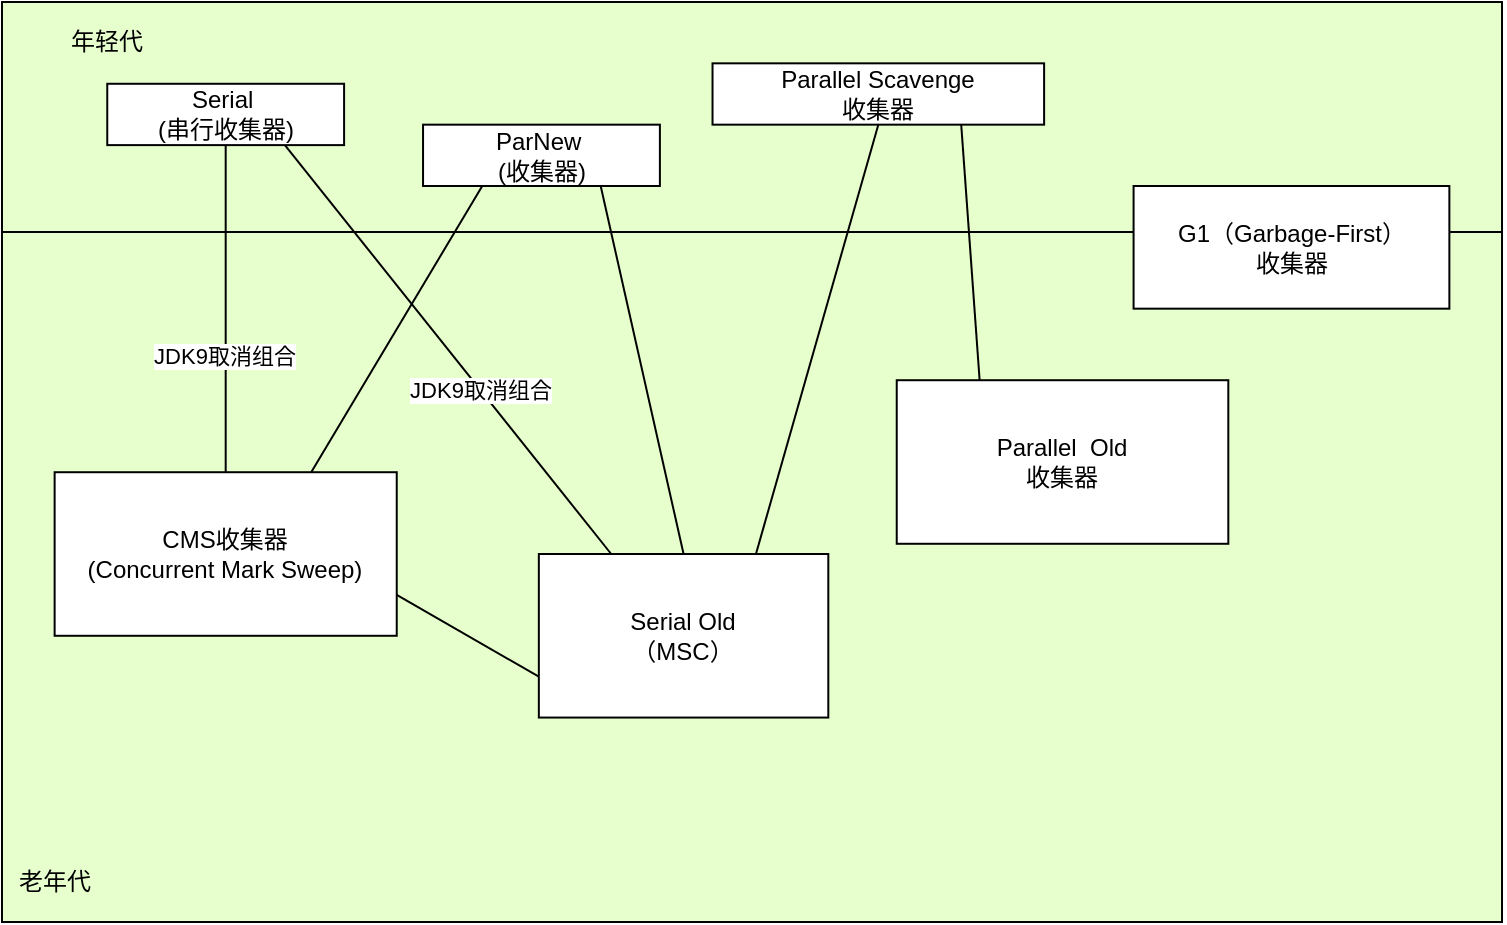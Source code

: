<mxfile pages="2" version="10.7.7" type="device"><diagram id="9uuEGSh68klo4cJGkV7b" name="HotSpot虚拟机的垃圾收集器"><mxGraphModel dx="951" dy="574" grid="1" gridSize="10" guides="1" tooltips="1" connect="1" arrows="1" fold="1" page="1" pageScale="1" pageWidth="827" pageHeight="1169" math="0" shadow="0"><root><mxCell id="0"/><mxCell id="1" parent="0"/><mxCell id="9c8UGcokXEaSbWvlXOZa-4" value="" style="group" parent="1" vertex="1" connectable="0"><mxGeometry x="60" y="70" width="750" height="460" as="geometry"/></mxCell><mxCell id="k2QI7s1jNDCS4kYPnGI7-1" value="" style="rounded=0;whiteSpace=wrap;html=1;fillColor=#E6FFCC;" parent="9c8UGcokXEaSbWvlXOZa-4" vertex="1"><mxGeometry width="750" height="460.0" as="geometry"/></mxCell><mxCell id="9c8UGcokXEaSbWvlXOZa-1" value="" style="endArrow=none;html=1;exitX=0;exitY=0.25;exitDx=0;exitDy=0;entryX=1;entryY=0.25;entryDx=0;entryDy=0;" parent="9c8UGcokXEaSbWvlXOZa-4" source="k2QI7s1jNDCS4kYPnGI7-1" target="k2QI7s1jNDCS4kYPnGI7-1" edge="1"><mxGeometry width="50" height="50" relative="1" as="geometry"><mxPoint x="355.263" y="255.556" as="sourcePoint"/><mxPoint x="421.053" y="204.444" as="targetPoint"/></mxGeometry></mxCell><mxCell id="9c8UGcokXEaSbWvlXOZa-2" value="年轻代" style="text;html=1;strokeColor=none;fillColor=none;align=center;verticalAlign=middle;whiteSpace=wrap;rounded=0;" parent="9c8UGcokXEaSbWvlXOZa-4" vertex="1"><mxGeometry x="26.316" y="10.222" width="52.632" height="20.444" as="geometry"/></mxCell><mxCell id="9c8UGcokXEaSbWvlXOZa-3" value="老年代" style="text;html=1;strokeColor=none;fillColor=none;align=center;verticalAlign=middle;whiteSpace=wrap;rounded=0;" parent="9c8UGcokXEaSbWvlXOZa-4" vertex="1"><mxGeometry y="429.333" width="52.632" height="20.444" as="geometry"/></mxCell><mxCell id="TrrVVVCEuaYwDWi9Z37a-1" style="edgeStyle=orthogonalEdgeStyle;rounded=0;orthogonalLoop=1;jettySize=auto;html=1;exitX=0.5;exitY=1;exitDx=0;exitDy=0;entryX=0.5;entryY=0;entryDx=0;entryDy=0;endArrow=none;endFill=0;" parent="9c8UGcokXEaSbWvlXOZa-4" source="9c8UGcokXEaSbWvlXOZa-5" target="9c8UGcokXEaSbWvlXOZa-20" edge="1"><mxGeometry relative="1" as="geometry"/></mxCell><mxCell id="TrrVVVCEuaYwDWi9Z37a-9" value="JDK9取消组合" style="edgeLabel;html=1;align=center;verticalAlign=middle;resizable=0;points=[];" parent="TrrVVVCEuaYwDWi9Z37a-1" vertex="1" connectable="0"><mxGeometry x="0.287" y="-1" relative="1" as="geometry"><mxPoint as="offset"/></mxGeometry></mxCell><mxCell id="TrrVVVCEuaYwDWi9Z37a-2" style="rounded=0;orthogonalLoop=1;jettySize=auto;html=1;exitX=0.75;exitY=1;exitDx=0;exitDy=0;entryX=0.25;entryY=0;entryDx=0;entryDy=0;endArrow=none;endFill=0;" parent="9c8UGcokXEaSbWvlXOZa-4" source="9c8UGcokXEaSbWvlXOZa-5" target="9c8UGcokXEaSbWvlXOZa-25" edge="1"><mxGeometry relative="1" as="geometry"/></mxCell><mxCell id="TrrVVVCEuaYwDWi9Z37a-10" value="JDK9取消组合" style="edgeLabel;html=1;align=center;verticalAlign=middle;resizable=0;points=[];" parent="TrrVVVCEuaYwDWi9Z37a-2" vertex="1" connectable="0"><mxGeometry x="0.191" relative="1" as="geometry"><mxPoint as="offset"/></mxGeometry></mxCell><mxCell id="9c8UGcokXEaSbWvlXOZa-5" value="Serial&amp;nbsp;&lt;br&gt;(串行收集器)" style="rounded=0;whiteSpace=wrap;html=1;" parent="9c8UGcokXEaSbWvlXOZa-4" vertex="1"><mxGeometry x="52.632" y="40.889" width="118.421" height="30.667" as="geometry"/></mxCell><mxCell id="TrrVVVCEuaYwDWi9Z37a-3" style="edgeStyle=none;rounded=0;orthogonalLoop=1;jettySize=auto;html=1;exitX=0.25;exitY=1;exitDx=0;exitDy=0;entryX=0.75;entryY=0;entryDx=0;entryDy=0;endArrow=none;endFill=0;" parent="9c8UGcokXEaSbWvlXOZa-4" source="9c8UGcokXEaSbWvlXOZa-19" target="9c8UGcokXEaSbWvlXOZa-20" edge="1"><mxGeometry relative="1" as="geometry"/></mxCell><mxCell id="TrrVVVCEuaYwDWi9Z37a-4" style="edgeStyle=none;rounded=0;orthogonalLoop=1;jettySize=auto;html=1;exitX=0.75;exitY=1;exitDx=0;exitDy=0;entryX=0.5;entryY=0;entryDx=0;entryDy=0;endArrow=none;endFill=0;" parent="9c8UGcokXEaSbWvlXOZa-4" source="9c8UGcokXEaSbWvlXOZa-19" target="9c8UGcokXEaSbWvlXOZa-25" edge="1"><mxGeometry relative="1" as="geometry"/></mxCell><mxCell id="9c8UGcokXEaSbWvlXOZa-19" value="ParNew&amp;nbsp;&lt;br&gt;(收集器)" style="rounded=0;whiteSpace=wrap;html=1;" parent="9c8UGcokXEaSbWvlXOZa-4" vertex="1"><mxGeometry x="210.526" y="61.333" width="118.421" height="30.667" as="geometry"/></mxCell><mxCell id="TrrVVVCEuaYwDWi9Z37a-7" style="edgeStyle=none;rounded=0;orthogonalLoop=1;jettySize=auto;html=1;exitX=1;exitY=0.75;exitDx=0;exitDy=0;entryX=0;entryY=0.75;entryDx=0;entryDy=0;endArrow=none;endFill=0;" parent="9c8UGcokXEaSbWvlXOZa-4" source="9c8UGcokXEaSbWvlXOZa-20" target="9c8UGcokXEaSbWvlXOZa-25" edge="1"><mxGeometry relative="1" as="geometry"/></mxCell><mxCell id="9c8UGcokXEaSbWvlXOZa-20" value="CMS收集器&lt;br&gt;(Concurrent Mark Sweep)" style="rounded=0;whiteSpace=wrap;html=1;" parent="9c8UGcokXEaSbWvlXOZa-4" vertex="1"><mxGeometry x="26.316" y="235.111" width="171.053" height="81.778" as="geometry"/></mxCell><mxCell id="TrrVVVCEuaYwDWi9Z37a-5" style="edgeStyle=none;rounded=0;orthogonalLoop=1;jettySize=auto;html=1;exitX=0.5;exitY=1;exitDx=0;exitDy=0;entryX=0.75;entryY=0;entryDx=0;entryDy=0;endArrow=none;endFill=0;" parent="9c8UGcokXEaSbWvlXOZa-4" source="9c8UGcokXEaSbWvlXOZa-22" target="9c8UGcokXEaSbWvlXOZa-25" edge="1"><mxGeometry relative="1" as="geometry"/></mxCell><mxCell id="TrrVVVCEuaYwDWi9Z37a-6" style="edgeStyle=none;rounded=0;orthogonalLoop=1;jettySize=auto;html=1;exitX=0.75;exitY=1;exitDx=0;exitDy=0;entryX=0.25;entryY=0;entryDx=0;entryDy=0;endArrow=none;endFill=0;" parent="9c8UGcokXEaSbWvlXOZa-4" source="9c8UGcokXEaSbWvlXOZa-22" target="9c8UGcokXEaSbWvlXOZa-24" edge="1"><mxGeometry relative="1" as="geometry"/></mxCell><mxCell id="9c8UGcokXEaSbWvlXOZa-22" value="Parallel Scavenge&lt;br&gt;收集器" style="rounded=0;whiteSpace=wrap;html=1;" parent="9c8UGcokXEaSbWvlXOZa-4" vertex="1"><mxGeometry x="355.263" y="30.667" width="165.789" height="30.667" as="geometry"/></mxCell><mxCell id="9c8UGcokXEaSbWvlXOZa-23" value="G1（Garbage-First）&lt;br&gt;收集器" style="rounded=0;whiteSpace=wrap;html=1;" parent="9c8UGcokXEaSbWvlXOZa-4" vertex="1"><mxGeometry x="565.789" y="92" width="157.895" height="61.333" as="geometry"/></mxCell><mxCell id="9c8UGcokXEaSbWvlXOZa-24" value="Parallel&amp;nbsp; Old&lt;br&gt;收集器" style="rounded=0;whiteSpace=wrap;html=1;" parent="9c8UGcokXEaSbWvlXOZa-4" vertex="1"><mxGeometry x="447.368" y="189.111" width="165.789" height="81.778" as="geometry"/></mxCell><mxCell id="9c8UGcokXEaSbWvlXOZa-25" value="Serial Old&lt;br&gt;（MSC）" style="rounded=0;whiteSpace=wrap;html=1;" parent="9c8UGcokXEaSbWvlXOZa-4" vertex="1"><mxGeometry x="268.421" y="276" width="144.737" height="81.778" as="geometry"/></mxCell></root></mxGraphModel></diagram><diagram id="uCIqgc-dKWkpwngXJAKI" name="Serial与Serial Old工作过程"><mxGraphModel dx="951" dy="544" grid="1" gridSize="10" guides="1" tooltips="1" connect="1" arrows="1" fold="1" page="1" pageScale="1" pageWidth="827" pageHeight="1169" math="0" shadow="0"><root><mxCell id="ZKX6KTtXeqTBCzXvU0vk-0"/><mxCell id="ZKX6KTtXeqTBCzXvU0vk-1" parent="ZKX6KTtXeqTBCzXvU0vk-0"/><mxCell id="OPaYSiwrMWjia51otuTT-2" value="CPU0" style="ellipse;whiteSpace=wrap;html=1;fillColor=#E6FFCC;" parent="ZKX6KTtXeqTBCzXvU0vk-1" vertex="1"><mxGeometry x="90" y="270" width="90" height="50" as="geometry"/></mxCell><mxCell id="OPaYSiwrMWjia51otuTT-3" value="CPU1" style="ellipse;whiteSpace=wrap;html=1;fillColor=#E6FFCC;" parent="ZKX6KTtXeqTBCzXvU0vk-1" vertex="1"><mxGeometry x="90" y="333" width="90" height="50" as="geometry"/></mxCell><mxCell id="OPaYSiwrMWjia51otuTT-4" value="CPU2" style="ellipse;whiteSpace=wrap;html=1;fillColor=#E6FFCC;" parent="ZKX6KTtXeqTBCzXvU0vk-1" vertex="1"><mxGeometry x="90" y="397" width="90" height="50" as="geometry"/></mxCell><mxCell id="OPaYSiwrMWjia51otuTT-5" value="CPU3" style="ellipse;whiteSpace=wrap;html=1;fillColor=#E6FFCC;" parent="ZKX6KTtXeqTBCzXvU0vk-1" vertex="1"><mxGeometry x="90" y="460" width="90" height="50" as="geometry"/></mxCell><mxCell id="OPaYSiwrMWjia51otuTT-6" value="" style="shape=flexArrow;endArrow=classic;html=1;endWidth=30;endSize=9.93;width=25;fillColor=#FFFFCC;" parent="ZKX6KTtXeqTBCzXvU0vk-1" edge="1"><mxGeometry width="50" height="50" relative="1" as="geometry"><mxPoint x="200" y="294.5" as="sourcePoint"/><mxPoint x="330" y="294.5" as="targetPoint"/><Array as="points"><mxPoint x="270" y="294.5"/></Array></mxGeometry></mxCell><mxCell id="OPaYSiwrMWjia51otuTT-7" value="用户线程1" style="edgeLabel;html=1;align=center;verticalAlign=middle;resizable=0;points=[];" parent="OPaYSiwrMWjia51otuTT-6" vertex="1" connectable="0"><mxGeometry x="0.077" y="18" relative="1" as="geometry"><mxPoint x="-17" y="15" as="offset"/></mxGeometry></mxCell><mxCell id="OPaYSiwrMWjia51otuTT-14" value="" style="rounded=0;whiteSpace=wrap;html=1;fillColor=#E6FFCC;" parent="ZKX6KTtXeqTBCzXvU0vk-1" vertex="1"><mxGeometry x="350" y="240" width="30" height="290" as="geometry"/></mxCell><mxCell id="OPaYSiwrMWjia51otuTT-17" value="" style="shape=flexArrow;endArrow=classic;html=1;endWidth=30;endSize=9.93;width=25;fillColor=#FFFFCC;" parent="ZKX6KTtXeqTBCzXvU0vk-1" edge="1"><mxGeometry width="50" height="50" relative="1" as="geometry"><mxPoint x="200" y="360" as="sourcePoint"/><mxPoint x="330" y="360" as="targetPoint"/><Array as="points"><mxPoint x="270" y="360"/></Array></mxGeometry></mxCell><mxCell id="OPaYSiwrMWjia51otuTT-18" value="用户线程1" style="edgeLabel;html=1;align=center;verticalAlign=middle;resizable=0;points=[];" parent="OPaYSiwrMWjia51otuTT-17" vertex="1" connectable="0"><mxGeometry x="0.077" y="18" relative="1" as="geometry"><mxPoint x="-17" y="15" as="offset"/></mxGeometry></mxCell><mxCell id="OPaYSiwrMWjia51otuTT-19" value="" style="shape=flexArrow;endArrow=classic;html=1;endWidth=30;endSize=9.93;width=25;fillColor=#FFFFCC;" parent="ZKX6KTtXeqTBCzXvU0vk-1" edge="1"><mxGeometry width="50" height="50" relative="1" as="geometry"><mxPoint x="200" y="420" as="sourcePoint"/><mxPoint x="330" y="420" as="targetPoint"/><Array as="points"><mxPoint x="270" y="420"/></Array></mxGeometry></mxCell><mxCell id="OPaYSiwrMWjia51otuTT-20" value="用户线程1" style="edgeLabel;html=1;align=center;verticalAlign=middle;resizable=0;points=[];" parent="OPaYSiwrMWjia51otuTT-19" vertex="1" connectable="0"><mxGeometry x="0.077" y="18" relative="1" as="geometry"><mxPoint x="-17" y="15" as="offset"/></mxGeometry></mxCell><mxCell id="OPaYSiwrMWjia51otuTT-21" value="" style="shape=flexArrow;endArrow=classic;html=1;endWidth=30;endSize=9.93;width=25;fillColor=#FFFFCC;" parent="ZKX6KTtXeqTBCzXvU0vk-1" edge="1"><mxGeometry width="50" height="50" relative="1" as="geometry"><mxPoint x="200" y="484.5" as="sourcePoint"/><mxPoint x="330" y="484.5" as="targetPoint"/><Array as="points"><mxPoint x="270" y="484.5"/></Array></mxGeometry></mxCell><mxCell id="OPaYSiwrMWjia51otuTT-22" value="用户线程1" style="edgeLabel;html=1;align=center;verticalAlign=middle;resizable=0;points=[];" parent="OPaYSiwrMWjia51otuTT-21" vertex="1" connectable="0"><mxGeometry x="0.077" y="18" relative="1" as="geometry"><mxPoint x="-17" y="15" as="offset"/></mxGeometry></mxCell><mxCell id="OPaYSiwrMWjia51otuTT-23" value="Safepoint" style="text;html=1;strokeColor=none;fillColor=none;align=center;verticalAlign=middle;whiteSpace=wrap;rounded=0;" parent="ZKX6KTtXeqTBCzXvU0vk-1" vertex="1"><mxGeometry x="339" y="540" width="75" height="30" as="geometry"/></mxCell><mxCell id="OPaYSiwrMWjia51otuTT-24" value="" style="shape=flexArrow;endArrow=classic;html=1;endWidth=30;endSize=9.93;width=25;fillColor=#FFFFCC;" parent="ZKX6KTtXeqTBCzXvU0vk-1" edge="1"><mxGeometry width="50" height="50" relative="1" as="geometry"><mxPoint x="390" y="383" as="sourcePoint"/><mxPoint x="600" y="383" as="targetPoint"/><Array as="points"><mxPoint x="460" y="383"/></Array></mxGeometry></mxCell><mxCell id="OPaYSiwrMWjia51otuTT-25" value="GC线程" style="edgeLabel;html=1;align=center;verticalAlign=middle;resizable=0;points=[];" parent="OPaYSiwrMWjia51otuTT-24" vertex="1" connectable="0"><mxGeometry x="0.077" y="18" relative="1" as="geometry"><mxPoint x="-17" y="15" as="offset"/></mxGeometry></mxCell><mxCell id="OPaYSiwrMWjia51otuTT-27" value="新生代采用复制算法&lt;br&gt;暂停所有用户线程" style="text;html=1;strokeColor=none;fillColor=none;align=center;verticalAlign=middle;whiteSpace=wrap;rounded=0;" parent="ZKX6KTtXeqTBCzXvU0vk-1" vertex="1"><mxGeometry x="414" y="412" width="130" height="20" as="geometry"/></mxCell><mxCell id="OPaYSiwrMWjia51otuTT-28" value="" style="rounded=0;whiteSpace=wrap;html=1;fillColor=#FFFFFF;" parent="ZKX6KTtXeqTBCzXvU0vk-1" vertex="1"><mxGeometry x="630" y="240" width="30" height="290" as="geometry"/></mxCell><mxCell id="OPaYSiwrMWjia51otuTT-29" value="" style="shape=flexArrow;endArrow=classic;html=1;endWidth=30;endSize=9.93;width=25;fillColor=#FFFFFF;" parent="ZKX6KTtXeqTBCzXvU0vk-1" edge="1"><mxGeometry width="50" height="50" relative="1" as="geometry"><mxPoint x="680" y="280" as="sourcePoint"/><mxPoint x="810" y="280" as="targetPoint"/><Array as="points"><mxPoint x="750" y="280"/></Array></mxGeometry></mxCell><mxCell id="OPaYSiwrMWjia51otuTT-31" value="" style="shape=flexArrow;endArrow=classic;html=1;endWidth=30;endSize=9.93;width=25;fillColor=#FFFFFF;" parent="ZKX6KTtXeqTBCzXvU0vk-1" edge="1"><mxGeometry width="50" height="50" relative="1" as="geometry"><mxPoint x="680" y="345.5" as="sourcePoint"/><mxPoint x="810" y="345.5" as="targetPoint"/><Array as="points"><mxPoint x="750" y="345.5"/></Array></mxGeometry></mxCell><mxCell id="OPaYSiwrMWjia51otuTT-33" value="" style="shape=flexArrow;endArrow=classic;html=1;endWidth=30;endSize=9.93;width=25;fillColor=#FFFFFF;" parent="ZKX6KTtXeqTBCzXvU0vk-1" edge="1"><mxGeometry width="50" height="50" relative="1" as="geometry"><mxPoint x="680" y="405.5" as="sourcePoint"/><mxPoint x="810" y="405.5" as="targetPoint"/><Array as="points"><mxPoint x="750" y="405.5"/></Array></mxGeometry></mxCell><mxCell id="OPaYSiwrMWjia51otuTT-35" value="" style="shape=flexArrow;endArrow=classic;html=1;endWidth=30;endSize=9.93;width=25;fillColor=#FFFFFF;" parent="ZKX6KTtXeqTBCzXvU0vk-1" edge="1"><mxGeometry width="50" height="50" relative="1" as="geometry"><mxPoint x="680" y="470" as="sourcePoint"/><mxPoint x="810" y="470" as="targetPoint"/><Array as="points"><mxPoint x="750" y="470"/></Array></mxGeometry></mxCell><mxCell id="OPaYSiwrMWjia51otuTT-38" value="" style="rounded=0;whiteSpace=wrap;html=1;fillColor=#E6FFCC;" parent="ZKX6KTtXeqTBCzXvU0vk-1" vertex="1"><mxGeometry x="840" y="239" width="30" height="290" as="geometry"/></mxCell><mxCell id="OPaYSiwrMWjia51otuTT-39" value="Safepoint" style="text;html=1;strokeColor=none;fillColor=none;align=center;verticalAlign=middle;whiteSpace=wrap;rounded=0;" parent="ZKX6KTtXeqTBCzXvU0vk-1" vertex="1"><mxGeometry x="817.5" y="530" width="75" height="30" as="geometry"/></mxCell><mxCell id="OPaYSiwrMWjia51otuTT-40" value="" style="shape=flexArrow;endArrow=classic;html=1;endWidth=30;endSize=9.93;width=25;fillColor=#FFFFCC;" parent="ZKX6KTtXeqTBCzXvU0vk-1" edge="1"><mxGeometry width="50" height="50" relative="1" as="geometry"><mxPoint x="892.5" y="383" as="sourcePoint"/><mxPoint x="1102.5" y="383" as="targetPoint"/><Array as="points"><mxPoint x="962.5" y="383"/></Array></mxGeometry></mxCell><mxCell id="OPaYSiwrMWjia51otuTT-41" value="GC线程" style="edgeLabel;html=1;align=center;verticalAlign=middle;resizable=0;points=[];" parent="OPaYSiwrMWjia51otuTT-40" vertex="1" connectable="0"><mxGeometry x="0.077" y="18" relative="1" as="geometry"><mxPoint x="-17" y="15" as="offset"/></mxGeometry></mxCell><mxCell id="OPaYSiwrMWjia51otuTT-42" value="老年代采用标记-整理算法&lt;br&gt;暂停所有用户线程" style="text;html=1;strokeColor=none;fillColor=none;align=center;verticalAlign=middle;whiteSpace=wrap;rounded=0;" parent="ZKX6KTtXeqTBCzXvU0vk-1" vertex="1"><mxGeometry x="916.5" y="412" width="143.5" height="18" as="geometry"/></mxCell><mxCell id="OPaYSiwrMWjia51otuTT-43" value="" style="rounded=0;whiteSpace=wrap;html=1;fillColor=#FFFFFF;" parent="ZKX6KTtXeqTBCzXvU0vk-1" vertex="1"><mxGeometry x="1120" y="239" width="30" height="290" as="geometry"/></mxCell><mxCell id="OPaYSiwrMWjia51otuTT-44" value="" style="shape=flexArrow;endArrow=classic;html=1;endWidth=30;endSize=9.93;width=25;fillColor=#FFFFFF;" parent="ZKX6KTtXeqTBCzXvU0vk-1" edge="1"><mxGeometry width="50" height="50" relative="1" as="geometry"><mxPoint x="1170" y="279" as="sourcePoint"/><mxPoint x="1300" y="279" as="targetPoint"/><Array as="points"><mxPoint x="1240" y="279"/></Array></mxGeometry></mxCell><mxCell id="OPaYSiwrMWjia51otuTT-45" value="" style="shape=flexArrow;endArrow=classic;html=1;endWidth=30;endSize=9.93;width=25;fillColor=#FFFFFF;" parent="ZKX6KTtXeqTBCzXvU0vk-1" edge="1"><mxGeometry width="50" height="50" relative="1" as="geometry"><mxPoint x="1170" y="344.5" as="sourcePoint"/><mxPoint x="1300" y="344.5" as="targetPoint"/><Array as="points"><mxPoint x="1240" y="344.5"/></Array></mxGeometry></mxCell><mxCell id="OPaYSiwrMWjia51otuTT-46" value="" style="shape=flexArrow;endArrow=classic;html=1;endWidth=30;endSize=9.93;width=25;fillColor=#FFFFFF;" parent="ZKX6KTtXeqTBCzXvU0vk-1" edge="1"><mxGeometry width="50" height="50" relative="1" as="geometry"><mxPoint x="1170" y="404.5" as="sourcePoint"/><mxPoint x="1300" y="404.5" as="targetPoint"/><Array as="points"><mxPoint x="1240" y="404.5"/></Array></mxGeometry></mxCell><mxCell id="OPaYSiwrMWjia51otuTT-47" value="" style="shape=flexArrow;endArrow=classic;html=1;endWidth=30;endSize=9.93;width=25;fillColor=#FFFFFF;" parent="ZKX6KTtXeqTBCzXvU0vk-1" edge="1"><mxGeometry width="50" height="50" relative="1" as="geometry"><mxPoint x="1170" y="469" as="sourcePoint"/><mxPoint x="1300" y="469" as="targetPoint"/><Array as="points"><mxPoint x="1240" y="469"/></Array></mxGeometry></mxCell></root></mxGraphModel></diagram><diagram id="rAq9OlZdbXAgtBIpVvP_" name="垃圾回收算法图示"><mxGraphModel dx="1359" dy="1946" grid="1" gridSize="10" guides="1" tooltips="1" connect="1" arrows="1" fold="1" page="1" pageScale="1" pageWidth="827" pageHeight="1169" math="0" shadow="0"><root><mxCell id="5_-adsPcR-OUOTnt74Ai-0"/><mxCell id="5_-adsPcR-OUOTnt74Ai-1" parent="5_-adsPcR-OUOTnt74Ai-0"/><mxCell id="SoAh9l_ORe9wed5bykwA-53" value="" style="group" parent="5_-adsPcR-OUOTnt74Ai-1" vertex="1" connectable="0"><mxGeometry x="139.5" y="-772.198" width="1100" height="653" as="geometry"/></mxCell><mxCell id="SoAh9l_ORe9wed5bykwA-52" value="" style="group" parent="SoAh9l_ORe9wed5bykwA-53" vertex="1" connectable="0"><mxGeometry width="1100" height="653" as="geometry"/></mxCell><mxCell id="SoAh9l_ORe9wed5bykwA-51" value="" style="group" parent="SoAh9l_ORe9wed5bykwA-52" vertex="1" connectable="0"><mxGeometry width="1100" height="653" as="geometry"/></mxCell><mxCell id="SoAh9l_ORe9wed5bykwA-50" value="" style="rounded=0;whiteSpace=wrap;html=1;fillColor=#FFFFFF;" parent="SoAh9l_ORe9wed5bykwA-51" vertex="1"><mxGeometry x="20" width="1080" height="653" as="geometry"/></mxCell><mxCell id="SoAh9l_ORe9wed5bykwA-1" value="" style="rounded=0;whiteSpace=wrap;html=1;" parent="SoAh9l_ORe9wed5bykwA-51" vertex="1"><mxGeometry x="170" y="60" width="600" height="240" as="geometry"/></mxCell><mxCell id="SoAh9l_ORe9wed5bykwA-2" value="&lt;font style=&quot;font-size: 18px&quot;&gt;回收前状态：&amp;nbsp;&lt;/font&gt;" style="text;html=1;strokeColor=none;fillColor=none;align=center;verticalAlign=middle;whiteSpace=wrap;rounded=0;" parent="SoAh9l_ORe9wed5bykwA-51" vertex="1"><mxGeometry x="20" y="76" width="150" height="20" as="geometry"/></mxCell><mxCell id="SoAh9l_ORe9wed5bykwA-3" value="" style="rounded=0;whiteSpace=wrap;html=1;fillColor=#E6E6E6;" parent="SoAh9l_ORe9wed5bykwA-51" vertex="1"><mxGeometry x="170" y="60" width="120" height="60" as="geometry"/></mxCell><mxCell id="SoAh9l_ORe9wed5bykwA-4" value="" style="rounded=0;whiteSpace=wrap;html=1;fillColor=#E6E6E6;" parent="SoAh9l_ORe9wed5bykwA-51" vertex="1"><mxGeometry x="290" y="60" width="120" height="60" as="geometry"/></mxCell><mxCell id="SoAh9l_ORe9wed5bykwA-5" value="" style="rounded=0;whiteSpace=wrap;html=1;fillColor=#808080;" parent="SoAh9l_ORe9wed5bykwA-51" vertex="1"><mxGeometry x="410" y="60" width="120" height="60" as="geometry"/></mxCell><mxCell id="SoAh9l_ORe9wed5bykwA-6" value="" style="rounded=0;whiteSpace=wrap;html=1;fillColor=#E6E6E6;" parent="SoAh9l_ORe9wed5bykwA-51" vertex="1"><mxGeometry x="530" y="60" width="120" height="60" as="geometry"/></mxCell><mxCell id="SoAh9l_ORe9wed5bykwA-7" value="" style="rounded=0;whiteSpace=wrap;html=1;fillColor=#808080;" parent="SoAh9l_ORe9wed5bykwA-51" vertex="1"><mxGeometry x="650" y="60" width="120" height="60" as="geometry"/></mxCell><mxCell id="SoAh9l_ORe9wed5bykwA-8" value="" style="rounded=0;whiteSpace=wrap;html=1;" parent="SoAh9l_ORe9wed5bykwA-51" vertex="1"><mxGeometry x="170" y="120" width="120" height="60" as="geometry"/></mxCell><mxCell id="SoAh9l_ORe9wed5bykwA-9" value="" style="rounded=0;whiteSpace=wrap;html=1;fillColor=#E6E6E6;" parent="SoAh9l_ORe9wed5bykwA-51" vertex="1"><mxGeometry x="170" y="180" width="120" height="60" as="geometry"/></mxCell><mxCell id="SoAh9l_ORe9wed5bykwA-10" value="" style="rounded=0;whiteSpace=wrap;html=1;fillColor=#808080;" parent="SoAh9l_ORe9wed5bykwA-51" vertex="1"><mxGeometry x="170" y="240" width="120" height="60" as="geometry"/></mxCell><mxCell id="SoAh9l_ORe9wed5bykwA-11" value="" style="rounded=0;whiteSpace=wrap;html=1;fillColor=#E6E6E6;" parent="SoAh9l_ORe9wed5bykwA-51" vertex="1"><mxGeometry x="290" y="119.5" width="120" height="60" as="geometry"/></mxCell><mxCell id="SoAh9l_ORe9wed5bykwA-12" value="" style="rounded=0;whiteSpace=wrap;html=1;fillColor=#E6E6E6;" parent="SoAh9l_ORe9wed5bykwA-51" vertex="1"><mxGeometry x="410" y="120" width="120" height="60" as="geometry"/></mxCell><mxCell id="SoAh9l_ORe9wed5bykwA-13" value="" style="rounded=0;whiteSpace=wrap;html=1;fillColor=#808080;" parent="SoAh9l_ORe9wed5bykwA-51" vertex="1"><mxGeometry x="530" y="120" width="120" height="60" as="geometry"/></mxCell><mxCell id="SoAh9l_ORe9wed5bykwA-14" value="" style="rounded=0;whiteSpace=wrap;html=1;fillColor=#808080;" parent="SoAh9l_ORe9wed5bykwA-51" vertex="1"><mxGeometry x="650" y="120" width="120" height="60" as="geometry"/></mxCell><mxCell id="SoAh9l_ORe9wed5bykwA-15" value="" style="rounded=0;whiteSpace=wrap;html=1;fillColor=#E6E6E6;" parent="SoAh9l_ORe9wed5bykwA-51" vertex="1"><mxGeometry x="290" y="179.5" width="120" height="60" as="geometry"/></mxCell><mxCell id="SoAh9l_ORe9wed5bykwA-16" value="" style="rounded=0;whiteSpace=wrap;html=1;fillColor=#808080;" parent="SoAh9l_ORe9wed5bykwA-51" vertex="1"><mxGeometry x="290" y="240" width="120" height="60" as="geometry"/></mxCell><mxCell id="SoAh9l_ORe9wed5bykwA-18" value="" style="rounded=0;whiteSpace=wrap;html=1;fillColor=#808080;" parent="SoAh9l_ORe9wed5bykwA-51" vertex="1"><mxGeometry x="410" y="180" width="120" height="60" as="geometry"/></mxCell><mxCell id="SoAh9l_ORe9wed5bykwA-19" value="" style="rounded=0;whiteSpace=wrap;html=1;" parent="SoAh9l_ORe9wed5bykwA-51" vertex="1"><mxGeometry x="530" y="179.5" width="120" height="60" as="geometry"/></mxCell><mxCell id="SoAh9l_ORe9wed5bykwA-20" value="" style="rounded=0;whiteSpace=wrap;html=1;fillColor=#E6E6E6;" parent="SoAh9l_ORe9wed5bykwA-51" vertex="1"><mxGeometry x="650" y="179.5" width="120" height="60" as="geometry"/></mxCell><mxCell id="SoAh9l_ORe9wed5bykwA-21" value="" style="rounded=0;whiteSpace=wrap;html=1;" parent="SoAh9l_ORe9wed5bykwA-51" vertex="1"><mxGeometry x="650" y="239" width="120" height="60" as="geometry"/></mxCell><mxCell id="SoAh9l_ORe9wed5bykwA-22" value="" style="rounded=0;whiteSpace=wrap;html=1;fillColor=#E6E6E6;" parent="SoAh9l_ORe9wed5bykwA-51" vertex="1"><mxGeometry x="530" y="240" width="120" height="60" as="geometry"/></mxCell><mxCell id="SoAh9l_ORe9wed5bykwA-23" value="" style="rounded=0;whiteSpace=wrap;html=1;" parent="SoAh9l_ORe9wed5bykwA-51" vertex="1"><mxGeometry x="410" y="239.5" width="120" height="60" as="geometry"/></mxCell><mxCell id="SoAh9l_ORe9wed5bykwA-24" value="&lt;font style=&quot;font-size: 18px&quot;&gt;存活对象&lt;/font&gt;" style="rounded=0;whiteSpace=wrap;html=1;fillColor=#E6E6E6;" parent="SoAh9l_ORe9wed5bykwA-51" vertex="1"><mxGeometry x="910" y="76" width="120" height="60" as="geometry"/></mxCell><mxCell id="SoAh9l_ORe9wed5bykwA-25" value="&lt;font style=&quot;font-size: 18px&quot;&gt;可回收&lt;/font&gt;" style="rounded=0;whiteSpace=wrap;html=1;fillColor=#808080;" parent="SoAh9l_ORe9wed5bykwA-51" vertex="1"><mxGeometry x="910" y="163" width="120" height="60" as="geometry"/></mxCell><mxCell id="SoAh9l_ORe9wed5bykwA-26" value="&lt;font style=&quot;font-size: 18px&quot;&gt;未使用&lt;/font&gt;" style="rounded=0;whiteSpace=wrap;html=1;fillColor=#FFFFFF;" parent="SoAh9l_ORe9wed5bykwA-51" vertex="1"><mxGeometry x="910" y="253" width="120" height="60" as="geometry"/></mxCell><mxCell id="SoAh9l_ORe9wed5bykwA-27" value="" style="rounded=0;whiteSpace=wrap;html=1;" parent="SoAh9l_ORe9wed5bykwA-51" vertex="1"><mxGeometry x="180" y="363" width="600" height="240" as="geometry"/></mxCell><mxCell id="SoAh9l_ORe9wed5bykwA-28" value="" style="rounded=0;whiteSpace=wrap;html=1;fillColor=#E6E6E6;" parent="SoAh9l_ORe9wed5bykwA-51" vertex="1"><mxGeometry x="180" y="363" width="120" height="60" as="geometry"/></mxCell><mxCell id="SoAh9l_ORe9wed5bykwA-29" value="" style="rounded=0;whiteSpace=wrap;html=1;fillColor=#E6E6E6;" parent="SoAh9l_ORe9wed5bykwA-51" vertex="1"><mxGeometry x="300" y="363" width="120" height="60" as="geometry"/></mxCell><mxCell id="SoAh9l_ORe9wed5bykwA-30" value="" style="rounded=0;whiteSpace=wrap;html=1;fillColor=#FFFFFF;" parent="SoAh9l_ORe9wed5bykwA-51" vertex="1"><mxGeometry x="420" y="363" width="120" height="60" as="geometry"/></mxCell><mxCell id="SoAh9l_ORe9wed5bykwA-31" value="" style="rounded=0;whiteSpace=wrap;html=1;fillColor=#E6E6E6;" parent="SoAh9l_ORe9wed5bykwA-51" vertex="1"><mxGeometry x="540" y="363" width="120" height="60" as="geometry"/></mxCell><mxCell id="SoAh9l_ORe9wed5bykwA-32" value="" style="rounded=0;whiteSpace=wrap;html=1;fillColor=#FFFFFF;" parent="SoAh9l_ORe9wed5bykwA-51" vertex="1"><mxGeometry x="660" y="363" width="120" height="60" as="geometry"/></mxCell><mxCell id="SoAh9l_ORe9wed5bykwA-33" value="" style="rounded=0;whiteSpace=wrap;html=1;" parent="SoAh9l_ORe9wed5bykwA-51" vertex="1"><mxGeometry x="180" y="423" width="120" height="60" as="geometry"/></mxCell><mxCell id="SoAh9l_ORe9wed5bykwA-34" value="" style="rounded=0;whiteSpace=wrap;html=1;fillColor=#E6E6E6;" parent="SoAh9l_ORe9wed5bykwA-51" vertex="1"><mxGeometry x="180" y="483" width="120" height="60" as="geometry"/></mxCell><mxCell id="SoAh9l_ORe9wed5bykwA-35" value="" style="rounded=0;whiteSpace=wrap;html=1;fillColor=#FFFFFF;" parent="SoAh9l_ORe9wed5bykwA-51" vertex="1"><mxGeometry x="180" y="543" width="120" height="60" as="geometry"/></mxCell><mxCell id="SoAh9l_ORe9wed5bykwA-36" value="" style="rounded=0;whiteSpace=wrap;html=1;fillColor=#E6E6E6;" parent="SoAh9l_ORe9wed5bykwA-51" vertex="1"><mxGeometry x="300" y="422.5" width="120" height="60" as="geometry"/></mxCell><mxCell id="SoAh9l_ORe9wed5bykwA-37" value="" style="rounded=0;whiteSpace=wrap;html=1;fillColor=#E6E6E6;" parent="SoAh9l_ORe9wed5bykwA-51" vertex="1"><mxGeometry x="420" y="423" width="120" height="60" as="geometry"/></mxCell><mxCell id="SoAh9l_ORe9wed5bykwA-38" value="" style="rounded=0;whiteSpace=wrap;html=1;fillColor=#FFFFFF;" parent="SoAh9l_ORe9wed5bykwA-51" vertex="1"><mxGeometry x="540" y="423" width="120" height="60" as="geometry"/></mxCell><mxCell id="SoAh9l_ORe9wed5bykwA-39" value="" style="rounded=0;whiteSpace=wrap;html=1;fillColor=#FFFFFF;" parent="SoAh9l_ORe9wed5bykwA-51" vertex="1"><mxGeometry x="660" y="423" width="120" height="60" as="geometry"/></mxCell><mxCell id="SoAh9l_ORe9wed5bykwA-40" value="" style="rounded=0;whiteSpace=wrap;html=1;fillColor=#E6E6E6;" parent="SoAh9l_ORe9wed5bykwA-51" vertex="1"><mxGeometry x="300" y="482.5" width="120" height="60" as="geometry"/></mxCell><mxCell id="SoAh9l_ORe9wed5bykwA-41" value="" style="rounded=0;whiteSpace=wrap;html=1;fillColor=#FFFFFF;" parent="SoAh9l_ORe9wed5bykwA-51" vertex="1"><mxGeometry x="300" y="543" width="120" height="60" as="geometry"/></mxCell><mxCell id="SoAh9l_ORe9wed5bykwA-42" value="" style="rounded=0;whiteSpace=wrap;html=1;fillColor=#FFFFFF;" parent="SoAh9l_ORe9wed5bykwA-51" vertex="1"><mxGeometry x="420" y="483" width="120" height="60" as="geometry"/></mxCell><mxCell id="SoAh9l_ORe9wed5bykwA-43" value="" style="rounded=0;whiteSpace=wrap;html=1;" parent="SoAh9l_ORe9wed5bykwA-51" vertex="1"><mxGeometry x="540" y="482.5" width="120" height="60" as="geometry"/></mxCell><mxCell id="SoAh9l_ORe9wed5bykwA-44" value="" style="rounded=0;whiteSpace=wrap;html=1;fillColor=#E6E6E6;" parent="SoAh9l_ORe9wed5bykwA-51" vertex="1"><mxGeometry x="660" y="482.5" width="120" height="60" as="geometry"/></mxCell><mxCell id="SoAh9l_ORe9wed5bykwA-45" value="" style="rounded=0;whiteSpace=wrap;html=1;" parent="SoAh9l_ORe9wed5bykwA-51" vertex="1"><mxGeometry x="660" y="542" width="120" height="60" as="geometry"/></mxCell><mxCell id="SoAh9l_ORe9wed5bykwA-46" value="" style="rounded=0;whiteSpace=wrap;html=1;fillColor=#E6E6E6;" parent="SoAh9l_ORe9wed5bykwA-51" vertex="1"><mxGeometry x="540" y="543" width="120" height="60" as="geometry"/></mxCell><mxCell id="SoAh9l_ORe9wed5bykwA-47" value="" style="rounded=0;whiteSpace=wrap;html=1;" parent="SoAh9l_ORe9wed5bykwA-51" vertex="1"><mxGeometry x="420" y="542.5" width="120" height="60" as="geometry"/></mxCell><mxCell id="SoAh9l_ORe9wed5bykwA-49" value="&lt;font style=&quot;font-size: 18px&quot;&gt;回收后状态：&lt;/font&gt;" style="text;html=1;strokeColor=none;fillColor=none;align=center;verticalAlign=middle;whiteSpace=wrap;rounded=0;" parent="SoAh9l_ORe9wed5bykwA-51" vertex="1"><mxGeometry x="14" y="363" width="150" height="20" as="geometry"/></mxCell><mxCell id="My5J-iZ0pk1dCw7AE1mg-0" value="&lt;font style=&quot;font-size: 20px&quot;&gt;标记清楚算法&lt;/font&gt;" style="text;html=1;strokeColor=none;fillColor=none;align=center;verticalAlign=middle;whiteSpace=wrap;rounded=0;" parent="SoAh9l_ORe9wed5bykwA-51" vertex="1"><mxGeometry x="510" y="11" width="240" height="20" as="geometry"/></mxCell><mxCell id="My5J-iZ0pk1dCw7AE1mg-66" value="" style="group" parent="5_-adsPcR-OUOTnt74Ai-1" vertex="1" connectable="0"><mxGeometry x="162.412" y="-42" width="1086" height="700" as="geometry"/></mxCell><mxCell id="My5J-iZ0pk1dCw7AE1mg-1" value="" style="rounded=0;whiteSpace=wrap;html=1;" parent="My5J-iZ0pk1dCw7AE1mg-66" vertex="1"><mxGeometry width="1086" height="700" as="geometry"/></mxCell><mxCell id="My5J-iZ0pk1dCw7AE1mg-4" value="&lt;font style=&quot;font-size: 17px&quot;&gt;标记复制算法示意图&lt;/font&gt;" style="text;html=1;strokeColor=none;fillColor=none;align=center;verticalAlign=middle;whiteSpace=wrap;rounded=0;" parent="My5J-iZ0pk1dCw7AE1mg-66" vertex="1"><mxGeometry x="460" y="8" width="210" height="20" as="geometry"/></mxCell><mxCell id="My5J-iZ0pk1dCw7AE1mg-5" value="&lt;font style=&quot;font-size: 16px&quot;&gt;回收前状态：&lt;/font&gt;" style="text;html=1;strokeColor=none;fillColor=none;align=center;verticalAlign=middle;whiteSpace=wrap;rounded=0;" parent="My5J-iZ0pk1dCw7AE1mg-66" vertex="1"><mxGeometry x="75" y="100" width="145" height="20" as="geometry"/></mxCell><mxCell id="My5J-iZ0pk1dCw7AE1mg-7" value="" style="rounded=0;whiteSpace=wrap;html=1;fillColor=#B3B3B3;" parent="My5J-iZ0pk1dCw7AE1mg-66" vertex="1"><mxGeometry x="230" y="80" width="120" height="60" as="geometry"/></mxCell><mxCell id="My5J-iZ0pk1dCw7AE1mg-8" value="" style="rounded=0;whiteSpace=wrap;html=1;fillColor=#B3B3B3;" parent="My5J-iZ0pk1dCw7AE1mg-66" vertex="1"><mxGeometry x="350" y="80" width="120" height="60" as="geometry"/></mxCell><mxCell id="My5J-iZ0pk1dCw7AE1mg-9" value="" style="rounded=0;whiteSpace=wrap;html=1;fillColor=#4D4D4D;" parent="My5J-iZ0pk1dCw7AE1mg-66" vertex="1"><mxGeometry x="470" y="80" width="120" height="60" as="geometry"/></mxCell><mxCell id="My5J-iZ0pk1dCw7AE1mg-13" value="" style="rounded=0;whiteSpace=wrap;html=1;" parent="My5J-iZ0pk1dCw7AE1mg-66" vertex="1"><mxGeometry x="230" y="140" width="120" height="60" as="geometry"/></mxCell><mxCell id="My5J-iZ0pk1dCw7AE1mg-14" value="" style="rounded=0;whiteSpace=wrap;html=1;fillColor=#B3B3B3;" parent="My5J-iZ0pk1dCw7AE1mg-66" vertex="1"><mxGeometry x="350" y="140" width="120" height="60" as="geometry"/></mxCell><mxCell id="My5J-iZ0pk1dCw7AE1mg-15" value="" style="rounded=0;whiteSpace=wrap;html=1;" parent="My5J-iZ0pk1dCw7AE1mg-66" vertex="1"><mxGeometry x="470" y="140" width="120" height="60" as="geometry"/></mxCell><mxCell id="My5J-iZ0pk1dCw7AE1mg-19" value="" style="rounded=0;whiteSpace=wrap;html=1;fillColor=#B3B3B3;" parent="My5J-iZ0pk1dCw7AE1mg-66" vertex="1"><mxGeometry x="230" y="200" width="120" height="60" as="geometry"/></mxCell><mxCell id="My5J-iZ0pk1dCw7AE1mg-20" value="" style="rounded=0;whiteSpace=wrap;html=1;fillColor=#B3B3B3;" parent="My5J-iZ0pk1dCw7AE1mg-66" vertex="1"><mxGeometry x="350" y="200" width="120" height="60" as="geometry"/></mxCell><mxCell id="My5J-iZ0pk1dCw7AE1mg-21" value="" style="rounded=0;whiteSpace=wrap;html=1;fillColor=#B3B3B3;" parent="My5J-iZ0pk1dCw7AE1mg-66" vertex="1"><mxGeometry x="470" y="200" width="120" height="60" as="geometry"/></mxCell><mxCell id="My5J-iZ0pk1dCw7AE1mg-25" value="" style="rounded=0;whiteSpace=wrap;html=1;fillColor=#4D4D4D;" parent="My5J-iZ0pk1dCw7AE1mg-66" vertex="1"><mxGeometry x="230" y="260" width="120" height="60" as="geometry"/></mxCell><mxCell id="My5J-iZ0pk1dCw7AE1mg-26" value="" style="rounded=0;whiteSpace=wrap;html=1;fillColor=#4D4D4D;" parent="My5J-iZ0pk1dCw7AE1mg-66" vertex="1"><mxGeometry x="350" y="260" width="120" height="60" as="geometry"/></mxCell><mxCell id="My5J-iZ0pk1dCw7AE1mg-27" value="" style="rounded=0;whiteSpace=wrap;html=1;fillColor=#4D4D4D;" parent="My5J-iZ0pk1dCw7AE1mg-66" vertex="1"><mxGeometry x="470" y="260" width="120" height="60" as="geometry"/></mxCell><mxCell id="My5J-iZ0pk1dCw7AE1mg-33" value="&lt;font style=&quot;font-size: 16px&quot;&gt;回收后状态：&lt;/font&gt;" style="text;html=1;strokeColor=none;fillColor=none;align=center;verticalAlign=middle;whiteSpace=wrap;rounded=0;" parent="My5J-iZ0pk1dCw7AE1mg-66" vertex="1"><mxGeometry x="46.5" y="420" width="145" height="20" as="geometry"/></mxCell><mxCell id="My5J-iZ0pk1dCw7AE1mg-34" value="&lt;font style=&quot;font-size: 17px&quot;&gt;未使用&lt;/font&gt;" style="rounded=0;whiteSpace=wrap;html=1;" parent="My5J-iZ0pk1dCw7AE1mg-66" vertex="1"><mxGeometry x="220" y="640" width="120" height="60" as="geometry"/></mxCell><mxCell id="My5J-iZ0pk1dCw7AE1mg-35" value="&lt;font style=&quot;font-size: 16px&quot; color=&quot;#ffffff&quot;&gt;可会收对象&lt;/font&gt;" style="rounded=0;whiteSpace=wrap;html=1;fillColor=#4D4D4D;" parent="My5J-iZ0pk1dCw7AE1mg-66" vertex="1"><mxGeometry x="360" y="640" width="120" height="60" as="geometry"/></mxCell><mxCell id="My5J-iZ0pk1dCw7AE1mg-36" value="&lt;font style=&quot;font-size: 18px&quot;&gt;存活对象&lt;/font&gt;" style="rounded=0;whiteSpace=wrap;html=1;fillColor=#B3B3B3;" parent="My5J-iZ0pk1dCw7AE1mg-66" vertex="1"><mxGeometry x="510" y="640" width="120" height="60" as="geometry"/></mxCell><mxCell id="My5J-iZ0pk1dCw7AE1mg-37" value="&lt;font style=&quot;font-size: 16px&quot;&gt;保留区域&lt;/font&gt;" style="rounded=0;whiteSpace=wrap;html=1;fillColor=#E6FFCC;" parent="My5J-iZ0pk1dCw7AE1mg-66" vertex="1"><mxGeometry x="660" y="640" width="120" height="60" as="geometry"/></mxCell><mxCell id="My5J-iZ0pk1dCw7AE1mg-38" value="" style="group" parent="My5J-iZ0pk1dCw7AE1mg-66" vertex="1" connectable="0"><mxGeometry x="605" y="80" width="360" height="240" as="geometry"/></mxCell><mxCell id="My5J-iZ0pk1dCw7AE1mg-10" value="" style="rounded=0;whiteSpace=wrap;html=1;fillColor=#E6FFCC;" parent="My5J-iZ0pk1dCw7AE1mg-38" vertex="1"><mxGeometry width="120" height="60" as="geometry"/></mxCell><mxCell id="My5J-iZ0pk1dCw7AE1mg-11" value="" style="rounded=0;whiteSpace=wrap;html=1;fillColor=#E6FFCC;" parent="My5J-iZ0pk1dCw7AE1mg-38" vertex="1"><mxGeometry x="120" width="120" height="60" as="geometry"/></mxCell><mxCell id="My5J-iZ0pk1dCw7AE1mg-12" value="" style="rounded=0;whiteSpace=wrap;html=1;fillColor=#E6FFCC;" parent="My5J-iZ0pk1dCw7AE1mg-38" vertex="1"><mxGeometry x="240" width="120" height="60" as="geometry"/></mxCell><mxCell id="My5J-iZ0pk1dCw7AE1mg-16" value="" style="rounded=0;whiteSpace=wrap;html=1;fillColor=#E6FFCC;" parent="My5J-iZ0pk1dCw7AE1mg-38" vertex="1"><mxGeometry y="60" width="120" height="60" as="geometry"/></mxCell><mxCell id="My5J-iZ0pk1dCw7AE1mg-17" value="" style="rounded=0;whiteSpace=wrap;html=1;fillColor=#E6FFCC;" parent="My5J-iZ0pk1dCw7AE1mg-38" vertex="1"><mxGeometry x="120" y="60" width="120" height="60" as="geometry"/></mxCell><mxCell id="My5J-iZ0pk1dCw7AE1mg-18" value="" style="rounded=0;whiteSpace=wrap;html=1;fillColor=#E6FFCC;" parent="My5J-iZ0pk1dCw7AE1mg-38" vertex="1"><mxGeometry x="240" y="60" width="120" height="60" as="geometry"/></mxCell><mxCell id="My5J-iZ0pk1dCw7AE1mg-22" value="" style="rounded=0;whiteSpace=wrap;html=1;fillColor=#E6FFCC;" parent="My5J-iZ0pk1dCw7AE1mg-38" vertex="1"><mxGeometry y="120" width="120" height="60" as="geometry"/></mxCell><mxCell id="My5J-iZ0pk1dCw7AE1mg-23" value="" style="rounded=0;whiteSpace=wrap;html=1;fillColor=#E6FFCC;" parent="My5J-iZ0pk1dCw7AE1mg-38" vertex="1"><mxGeometry x="120" y="120" width="120" height="60" as="geometry"/></mxCell><mxCell id="My5J-iZ0pk1dCw7AE1mg-24" value="" style="rounded=0;whiteSpace=wrap;html=1;fillColor=#E6FFCC;" parent="My5J-iZ0pk1dCw7AE1mg-38" vertex="1"><mxGeometry x="240" y="120" width="120" height="60" as="geometry"/></mxCell><mxCell id="My5J-iZ0pk1dCw7AE1mg-28" value="" style="rounded=0;whiteSpace=wrap;html=1;fillColor=#E6FFCC;" parent="My5J-iZ0pk1dCw7AE1mg-38" vertex="1"><mxGeometry y="180" width="120" height="60" as="geometry"/></mxCell><mxCell id="My5J-iZ0pk1dCw7AE1mg-29" value="" style="rounded=0;whiteSpace=wrap;html=1;fillColor=#E6FFCC;" parent="My5J-iZ0pk1dCw7AE1mg-38" vertex="1"><mxGeometry x="120" y="180" width="120" height="60" as="geometry"/></mxCell><mxCell id="My5J-iZ0pk1dCw7AE1mg-30" value="" style="rounded=0;whiteSpace=wrap;html=1;fillColor=#E6FFCC;" parent="My5J-iZ0pk1dCw7AE1mg-38" vertex="1"><mxGeometry x="240" y="180" width="120" height="60" as="geometry"/></mxCell><mxCell id="My5J-iZ0pk1dCw7AE1mg-39" value="" style="group" parent="My5J-iZ0pk1dCw7AE1mg-66" vertex="1" connectable="0"><mxGeometry x="230" y="370" width="360" height="240" as="geometry"/></mxCell><mxCell id="My5J-iZ0pk1dCw7AE1mg-40" value="" style="rounded=0;whiteSpace=wrap;html=1;fillColor=#E6FFCC;" parent="My5J-iZ0pk1dCw7AE1mg-39" vertex="1"><mxGeometry width="120" height="60" as="geometry"/></mxCell><mxCell id="My5J-iZ0pk1dCw7AE1mg-41" value="" style="rounded=0;whiteSpace=wrap;html=1;fillColor=#E6FFCC;" parent="My5J-iZ0pk1dCw7AE1mg-39" vertex="1"><mxGeometry x="120" width="120" height="60" as="geometry"/></mxCell><mxCell id="My5J-iZ0pk1dCw7AE1mg-42" value="" style="rounded=0;whiteSpace=wrap;html=1;fillColor=#E6FFCC;" parent="My5J-iZ0pk1dCw7AE1mg-39" vertex="1"><mxGeometry x="240" width="120" height="60" as="geometry"/></mxCell><mxCell id="My5J-iZ0pk1dCw7AE1mg-43" value="" style="rounded=0;whiteSpace=wrap;html=1;fillColor=#E6FFCC;" parent="My5J-iZ0pk1dCw7AE1mg-39" vertex="1"><mxGeometry y="60" width="120" height="60" as="geometry"/></mxCell><mxCell id="My5J-iZ0pk1dCw7AE1mg-44" value="" style="rounded=0;whiteSpace=wrap;html=1;fillColor=#E6FFCC;" parent="My5J-iZ0pk1dCw7AE1mg-39" vertex="1"><mxGeometry x="120" y="60" width="120" height="60" as="geometry"/></mxCell><mxCell id="My5J-iZ0pk1dCw7AE1mg-45" value="" style="rounded=0;whiteSpace=wrap;html=1;fillColor=#E6FFCC;" parent="My5J-iZ0pk1dCw7AE1mg-39" vertex="1"><mxGeometry x="240" y="60" width="120" height="60" as="geometry"/></mxCell><mxCell id="My5J-iZ0pk1dCw7AE1mg-46" value="" style="rounded=0;whiteSpace=wrap;html=1;fillColor=#E6FFCC;" parent="My5J-iZ0pk1dCw7AE1mg-39" vertex="1"><mxGeometry y="120" width="120" height="60" as="geometry"/></mxCell><mxCell id="My5J-iZ0pk1dCw7AE1mg-47" value="" style="rounded=0;whiteSpace=wrap;html=1;fillColor=#E6FFCC;" parent="My5J-iZ0pk1dCw7AE1mg-39" vertex="1"><mxGeometry x="120" y="120" width="120" height="60" as="geometry"/></mxCell><mxCell id="My5J-iZ0pk1dCw7AE1mg-48" value="" style="rounded=0;whiteSpace=wrap;html=1;fillColor=#E6FFCC;" parent="My5J-iZ0pk1dCw7AE1mg-39" vertex="1"><mxGeometry x="240" y="120" width="120" height="60" as="geometry"/></mxCell><mxCell id="My5J-iZ0pk1dCw7AE1mg-49" value="" style="rounded=0;whiteSpace=wrap;html=1;fillColor=#E6FFCC;" parent="My5J-iZ0pk1dCw7AE1mg-39" vertex="1"><mxGeometry y="180" width="120" height="60" as="geometry"/></mxCell><mxCell id="My5J-iZ0pk1dCw7AE1mg-50" value="" style="rounded=0;whiteSpace=wrap;html=1;fillColor=#E6FFCC;" parent="My5J-iZ0pk1dCw7AE1mg-39" vertex="1"><mxGeometry x="120" y="180" width="120" height="60" as="geometry"/></mxCell><mxCell id="My5J-iZ0pk1dCw7AE1mg-51" value="" style="rounded=0;whiteSpace=wrap;html=1;fillColor=#E6FFCC;" parent="My5J-iZ0pk1dCw7AE1mg-39" vertex="1"><mxGeometry x="240" y="180" width="120" height="60" as="geometry"/></mxCell><mxCell id="My5J-iZ0pk1dCw7AE1mg-53" value="" style="group;fillColor=#FFFFFF;" parent="My5J-iZ0pk1dCw7AE1mg-66" vertex="1" connectable="0"><mxGeometry x="601" y="370" width="360" height="240" as="geometry"/></mxCell><mxCell id="My5J-iZ0pk1dCw7AE1mg-54" value="" style="rounded=0;whiteSpace=wrap;html=1;fillColor=#B3B3B3;" parent="My5J-iZ0pk1dCw7AE1mg-53" vertex="1"><mxGeometry width="120" height="60" as="geometry"/></mxCell><mxCell id="My5J-iZ0pk1dCw7AE1mg-55" value="" style="rounded=0;whiteSpace=wrap;html=1;fillColor=#B3B3B3;" parent="My5J-iZ0pk1dCw7AE1mg-53" vertex="1"><mxGeometry x="120" width="120" height="60" as="geometry"/></mxCell><mxCell id="My5J-iZ0pk1dCw7AE1mg-56" value="" style="rounded=0;whiteSpace=wrap;html=1;fillColor=#B3B3B3;" parent="My5J-iZ0pk1dCw7AE1mg-53" vertex="1"><mxGeometry x="240" width="120" height="60" as="geometry"/></mxCell><mxCell id="My5J-iZ0pk1dCw7AE1mg-57" value="" style="rounded=0;whiteSpace=wrap;html=1;fillColor=#B3B3B3;" parent="My5J-iZ0pk1dCw7AE1mg-53" vertex="1"><mxGeometry y="60" width="120" height="60" as="geometry"/></mxCell><mxCell id="My5J-iZ0pk1dCw7AE1mg-58" value="" style="rounded=0;whiteSpace=wrap;html=1;fillColor=#B3B3B3;" parent="My5J-iZ0pk1dCw7AE1mg-53" vertex="1"><mxGeometry x="120" y="60" width="120" height="60" as="geometry"/></mxCell><mxCell id="My5J-iZ0pk1dCw7AE1mg-59" value="" style="rounded=0;whiteSpace=wrap;html=1;fillColor=#B3B3B3;" parent="My5J-iZ0pk1dCw7AE1mg-53" vertex="1"><mxGeometry x="240" y="60" width="120" height="60" as="geometry"/></mxCell><mxCell id="My5J-iZ0pk1dCw7AE1mg-60" value="" style="rounded=0;whiteSpace=wrap;html=1;fillColor=#FFFFFF;" parent="My5J-iZ0pk1dCw7AE1mg-53" vertex="1"><mxGeometry y="120" width="120" height="60" as="geometry"/></mxCell><mxCell id="My5J-iZ0pk1dCw7AE1mg-61" value="" style="rounded=0;whiteSpace=wrap;html=1;fillColor=#FFFFFF;" parent="My5J-iZ0pk1dCw7AE1mg-53" vertex="1"><mxGeometry x="120" y="120" width="120" height="60" as="geometry"/></mxCell><mxCell id="My5J-iZ0pk1dCw7AE1mg-62" value="" style="rounded=0;whiteSpace=wrap;html=1;fillColor=#FFFFFF;" parent="My5J-iZ0pk1dCw7AE1mg-53" vertex="1"><mxGeometry x="240" y="120" width="120" height="60" as="geometry"/></mxCell><mxCell id="My5J-iZ0pk1dCw7AE1mg-63" value="" style="rounded=0;whiteSpace=wrap;html=1;fillColor=#FFFFFF;" parent="My5J-iZ0pk1dCw7AE1mg-53" vertex="1"><mxGeometry y="180" width="120" height="60" as="geometry"/></mxCell><mxCell id="My5J-iZ0pk1dCw7AE1mg-64" value="" style="rounded=0;whiteSpace=wrap;html=1;fillColor=#FFFFFF;" parent="My5J-iZ0pk1dCw7AE1mg-53" vertex="1"><mxGeometry x="120" y="180" width="120" height="60" as="geometry"/></mxCell><mxCell id="My5J-iZ0pk1dCw7AE1mg-65" value="" style="rounded=0;whiteSpace=wrap;html=1;fillColor=#FFFFFF;" parent="My5J-iZ0pk1dCw7AE1mg-53" vertex="1"><mxGeometry x="240" y="180" width="120" height="60" as="geometry"/></mxCell><mxCell id="My5J-iZ0pk1dCw7AE1mg-118" value="" style="group" parent="5_-adsPcR-OUOTnt74Ai-1" vertex="1" connectable="0"><mxGeometry x="147.5" y="757" width="1050" height="610" as="geometry"/></mxCell><mxCell id="My5J-iZ0pk1dCw7AE1mg-68" value="" style="rounded=0;whiteSpace=wrap;html=1;fillColor=#FFFFFF;" parent="My5J-iZ0pk1dCw7AE1mg-118" vertex="1"><mxGeometry width="1050" height="610" as="geometry"/></mxCell><mxCell id="My5J-iZ0pk1dCw7AE1mg-69" value="" style="rounded=0;whiteSpace=wrap;html=1;fillColor=#CCCCCC;" parent="My5J-iZ0pk1dCw7AE1mg-118" vertex="1"><mxGeometry x="213" y="55" width="120" height="60" as="geometry"/></mxCell><mxCell id="My5J-iZ0pk1dCw7AE1mg-70" value="" style="rounded=0;whiteSpace=wrap;html=1;fillColor=#CCCCCC;" parent="My5J-iZ0pk1dCw7AE1mg-118" vertex="1"><mxGeometry x="333" y="55" width="120" height="60" as="geometry"/></mxCell><mxCell id="My5J-iZ0pk1dCw7AE1mg-71" value="" style="rounded=0;whiteSpace=wrap;html=1;fillColor=#808080;" parent="My5J-iZ0pk1dCw7AE1mg-118" vertex="1"><mxGeometry x="453" y="55" width="120" height="60" as="geometry"/></mxCell><mxCell id="My5J-iZ0pk1dCw7AE1mg-72" value="" style="rounded=0;whiteSpace=wrap;html=1;fillColor=#808080;" parent="My5J-iZ0pk1dCw7AE1mg-118" vertex="1"><mxGeometry x="573" y="55" width="120" height="60" as="geometry"/></mxCell><mxCell id="My5J-iZ0pk1dCw7AE1mg-73" value="" style="rounded=0;whiteSpace=wrap;html=1;fillColor=#808080;" parent="My5J-iZ0pk1dCw7AE1mg-118" vertex="1"><mxGeometry x="693" y="55" width="120" height="60" as="geometry"/></mxCell><mxCell id="My5J-iZ0pk1dCw7AE1mg-74" value="" style="rounded=0;whiteSpace=wrap;html=1;" parent="My5J-iZ0pk1dCw7AE1mg-118" vertex="1"><mxGeometry x="213" y="115" width="120" height="60" as="geometry"/></mxCell><mxCell id="My5J-iZ0pk1dCw7AE1mg-75" value="" style="rounded=0;whiteSpace=wrap;html=1;fillColor=#CCCCCC;" parent="My5J-iZ0pk1dCw7AE1mg-118" vertex="1"><mxGeometry x="213" y="175" width="120" height="60" as="geometry"/></mxCell><mxCell id="My5J-iZ0pk1dCw7AE1mg-76" value="" style="rounded=0;whiteSpace=wrap;html=1;fillColor=#808080;" parent="My5J-iZ0pk1dCw7AE1mg-118" vertex="1"><mxGeometry x="213" y="235" width="120" height="60" as="geometry"/></mxCell><mxCell id="My5J-iZ0pk1dCw7AE1mg-77" value="" style="rounded=0;whiteSpace=wrap;html=1;fillColor=#808080;" parent="My5J-iZ0pk1dCw7AE1mg-118" vertex="1"><mxGeometry x="333" y="114.5" width="120" height="60" as="geometry"/></mxCell><mxCell id="My5J-iZ0pk1dCw7AE1mg-78" value="" style="rounded=0;whiteSpace=wrap;html=1;fillColor=#CCCCCC;" parent="My5J-iZ0pk1dCw7AE1mg-118" vertex="1"><mxGeometry x="453" y="115" width="120" height="60" as="geometry"/></mxCell><mxCell id="My5J-iZ0pk1dCw7AE1mg-79" value="" style="rounded=0;whiteSpace=wrap;html=1;fillColor=#FFFFFF;" parent="My5J-iZ0pk1dCw7AE1mg-118" vertex="1"><mxGeometry x="573" y="115" width="120" height="60" as="geometry"/></mxCell><mxCell id="My5J-iZ0pk1dCw7AE1mg-80" value="" style="rounded=0;whiteSpace=wrap;html=1;fillColor=#FFFFFF;" parent="My5J-iZ0pk1dCw7AE1mg-118" vertex="1"><mxGeometry x="693" y="115" width="120" height="60" as="geometry"/></mxCell><mxCell id="My5J-iZ0pk1dCw7AE1mg-81" value="" style="rounded=0;whiteSpace=wrap;html=1;fillColor=#808080;" parent="My5J-iZ0pk1dCw7AE1mg-118" vertex="1"><mxGeometry x="333" y="174.5" width="120" height="60" as="geometry"/></mxCell><mxCell id="My5J-iZ0pk1dCw7AE1mg-82" value="" style="rounded=0;whiteSpace=wrap;html=1;fillColor=#808080;" parent="My5J-iZ0pk1dCw7AE1mg-118" vertex="1"><mxGeometry x="333" y="235" width="120" height="60" as="geometry"/></mxCell><mxCell id="My5J-iZ0pk1dCw7AE1mg-83" value="" style="rounded=0;whiteSpace=wrap;html=1;fillColor=#FFFFFF;" parent="My5J-iZ0pk1dCw7AE1mg-118" vertex="1"><mxGeometry x="453" y="175" width="120" height="60" as="geometry"/></mxCell><mxCell id="My5J-iZ0pk1dCw7AE1mg-84" value="" style="rounded=0;whiteSpace=wrap;html=1;fillColor=#808080;" parent="My5J-iZ0pk1dCw7AE1mg-118" vertex="1"><mxGeometry x="573" y="174.5" width="120" height="60" as="geometry"/></mxCell><mxCell id="My5J-iZ0pk1dCw7AE1mg-85" value="" style="rounded=0;whiteSpace=wrap;html=1;fillColor=#CCCCCC;" parent="My5J-iZ0pk1dCw7AE1mg-118" vertex="1"><mxGeometry x="693" y="174.5" width="120" height="60" as="geometry"/></mxCell><mxCell id="My5J-iZ0pk1dCw7AE1mg-86" value="" style="rounded=0;whiteSpace=wrap;html=1;" parent="My5J-iZ0pk1dCw7AE1mg-118" vertex="1"><mxGeometry x="693" y="234" width="120" height="60" as="geometry"/></mxCell><mxCell id="My5J-iZ0pk1dCw7AE1mg-87" value="" style="rounded=0;whiteSpace=wrap;html=1;fillColor=#808080;" parent="My5J-iZ0pk1dCw7AE1mg-118" vertex="1"><mxGeometry x="573" y="235" width="120" height="60" as="geometry"/></mxCell><mxCell id="My5J-iZ0pk1dCw7AE1mg-88" value="" style="rounded=0;whiteSpace=wrap;html=1;" parent="My5J-iZ0pk1dCw7AE1mg-118" vertex="1"><mxGeometry x="453" y="234.5" width="120" height="60" as="geometry"/></mxCell><mxCell id="My5J-iZ0pk1dCw7AE1mg-89" value="&lt;font style=&quot;font-size: 18px&quot;&gt;回收前状态：&lt;/font&gt;" style="text;html=1;strokeColor=none;fillColor=none;align=center;verticalAlign=middle;whiteSpace=wrap;rounded=0;" parent="My5J-iZ0pk1dCw7AE1mg-118" vertex="1"><mxGeometry x="20" y="110" width="121" height="20" as="geometry"/></mxCell><mxCell id="My5J-iZ0pk1dCw7AE1mg-90" value="&lt;font style=&quot;font-size: 18px&quot;&gt;回收后状态：&lt;/font&gt;" style="text;html=1;strokeColor=none;fillColor=none;align=center;verticalAlign=middle;whiteSpace=wrap;rounded=0;" parent="My5J-iZ0pk1dCw7AE1mg-118" vertex="1"><mxGeometry x="20" y="380" width="121" height="20" as="geometry"/></mxCell><mxCell id="My5J-iZ0pk1dCw7AE1mg-92" value="" style="rounded=0;whiteSpace=wrap;html=1;fillColor=#CCCCCC;" parent="My5J-iZ0pk1dCw7AE1mg-118" vertex="1"><mxGeometry x="213" y="332.198" width="120" height="60" as="geometry"/></mxCell><mxCell id="My5J-iZ0pk1dCw7AE1mg-93" value="" style="rounded=0;whiteSpace=wrap;html=1;fillColor=#CCCCCC;" parent="My5J-iZ0pk1dCw7AE1mg-118" vertex="1"><mxGeometry x="333" y="332.198" width="120" height="60" as="geometry"/></mxCell><mxCell id="My5J-iZ0pk1dCw7AE1mg-94" value="" style="rounded=0;whiteSpace=wrap;html=1;fillColor=#CCCCCC;" parent="My5J-iZ0pk1dCw7AE1mg-118" vertex="1"><mxGeometry x="453" y="332.198" width="120" height="60" as="geometry"/></mxCell><mxCell id="My5J-iZ0pk1dCw7AE1mg-95" value="" style="rounded=0;whiteSpace=wrap;html=1;fillColor=#CCCCCC;" parent="My5J-iZ0pk1dCw7AE1mg-118" vertex="1"><mxGeometry x="573" y="332.198" width="120" height="60" as="geometry"/></mxCell><mxCell id="My5J-iZ0pk1dCw7AE1mg-96" value="" style="rounded=0;whiteSpace=wrap;html=1;fillColor=#CCCCCC;" parent="My5J-iZ0pk1dCw7AE1mg-118" vertex="1"><mxGeometry x="693" y="332.198" width="120" height="60" as="geometry"/></mxCell><mxCell id="My5J-iZ0pk1dCw7AE1mg-97" value="" style="rounded=0;whiteSpace=wrap;html=1;fillColor=#FFFFFF;" parent="My5J-iZ0pk1dCw7AE1mg-118" vertex="1"><mxGeometry x="213" y="392.198" width="120" height="60" as="geometry"/></mxCell><mxCell id="My5J-iZ0pk1dCw7AE1mg-98" value="" style="rounded=0;whiteSpace=wrap;html=1;fillColor=#FFFFFF;" parent="My5J-iZ0pk1dCw7AE1mg-118" vertex="1"><mxGeometry x="213" y="452.198" width="120" height="60" as="geometry"/></mxCell><mxCell id="My5J-iZ0pk1dCw7AE1mg-99" value="" style="rounded=0;whiteSpace=wrap;html=1;fillColor=#FFFFFF;" parent="My5J-iZ0pk1dCw7AE1mg-118" vertex="1"><mxGeometry x="213" y="512.198" width="120" height="60" as="geometry"/></mxCell><mxCell id="My5J-iZ0pk1dCw7AE1mg-100" value="" style="rounded=0;whiteSpace=wrap;html=1;fillColor=#FFFFFF;" parent="My5J-iZ0pk1dCw7AE1mg-118" vertex="1"><mxGeometry x="333" y="391.698" width="120" height="60" as="geometry"/></mxCell><mxCell id="My5J-iZ0pk1dCw7AE1mg-101" value="" style="rounded=0;whiteSpace=wrap;html=1;fillColor=#FFFFFF;" parent="My5J-iZ0pk1dCw7AE1mg-118" vertex="1"><mxGeometry x="453" y="392.198" width="120" height="60" as="geometry"/></mxCell><mxCell id="My5J-iZ0pk1dCw7AE1mg-102" value="" style="rounded=0;whiteSpace=wrap;html=1;fillColor=#FFFFFF;" parent="My5J-iZ0pk1dCw7AE1mg-118" vertex="1"><mxGeometry x="573" y="392.198" width="120" height="60" as="geometry"/></mxCell><mxCell id="My5J-iZ0pk1dCw7AE1mg-103" value="" style="rounded=0;whiteSpace=wrap;html=1;fillColor=#FFFFFF;" parent="My5J-iZ0pk1dCw7AE1mg-118" vertex="1"><mxGeometry x="693" y="392.198" width="120" height="60" as="geometry"/></mxCell><mxCell id="My5J-iZ0pk1dCw7AE1mg-104" value="" style="rounded=0;whiteSpace=wrap;html=1;fillColor=#FFFFFF;" parent="My5J-iZ0pk1dCw7AE1mg-118" vertex="1"><mxGeometry x="333" y="451.698" width="120" height="60" as="geometry"/></mxCell><mxCell id="My5J-iZ0pk1dCw7AE1mg-105" value="" style="rounded=0;whiteSpace=wrap;html=1;fillColor=#FFFFFF;" parent="My5J-iZ0pk1dCw7AE1mg-118" vertex="1"><mxGeometry x="333" y="512.198" width="120" height="60" as="geometry"/></mxCell><mxCell id="My5J-iZ0pk1dCw7AE1mg-106" value="" style="rounded=0;whiteSpace=wrap;html=1;fillColor=#FFFFFF;" parent="My5J-iZ0pk1dCw7AE1mg-118" vertex="1"><mxGeometry x="453" y="452.198" width="120" height="60" as="geometry"/></mxCell><mxCell id="My5J-iZ0pk1dCw7AE1mg-107" value="" style="rounded=0;whiteSpace=wrap;html=1;fillColor=#FFFFFF;" parent="My5J-iZ0pk1dCw7AE1mg-118" vertex="1"><mxGeometry x="573" y="451.698" width="120" height="60" as="geometry"/></mxCell><mxCell id="My5J-iZ0pk1dCw7AE1mg-108" value="" style="rounded=0;whiteSpace=wrap;html=1;fillColor=#FFFFFF;" parent="My5J-iZ0pk1dCw7AE1mg-118" vertex="1"><mxGeometry x="693" y="451.698" width="120" height="60" as="geometry"/></mxCell><mxCell id="My5J-iZ0pk1dCw7AE1mg-109" value="" style="rounded=0;whiteSpace=wrap;html=1;fillColor=#FFFFFF;" parent="My5J-iZ0pk1dCw7AE1mg-118" vertex="1"><mxGeometry x="693" y="511.198" width="120" height="60" as="geometry"/></mxCell><mxCell id="My5J-iZ0pk1dCw7AE1mg-110" value="" style="rounded=0;whiteSpace=wrap;html=1;fillColor=#FFFFFF;" parent="My5J-iZ0pk1dCw7AE1mg-118" vertex="1"><mxGeometry x="573" y="512.198" width="120" height="60" as="geometry"/></mxCell><mxCell id="My5J-iZ0pk1dCw7AE1mg-111" value="" style="rounded=0;whiteSpace=wrap;html=1;fillColor=#FFFFFF;" parent="My5J-iZ0pk1dCw7AE1mg-118" vertex="1"><mxGeometry x="453" y="511.698" width="120" height="60" as="geometry"/></mxCell><mxCell id="My5J-iZ0pk1dCw7AE1mg-112" value="&lt;font style=&quot;font-size: 18px&quot;&gt;标记整理算法&lt;/font&gt;" style="text;html=1;strokeColor=none;fillColor=none;align=center;verticalAlign=middle;whiteSpace=wrap;rounded=0;" parent="My5J-iZ0pk1dCw7AE1mg-118" vertex="1"><mxGeometry x="433" y="10" width="177" height="20" as="geometry"/></mxCell><mxCell id="My5J-iZ0pk1dCw7AE1mg-115" value="&lt;font style=&quot;font-size: 18px&quot;&gt;存活对象&lt;/font&gt;" style="rounded=0;whiteSpace=wrap;html=1;fillColor=#E6E6E6;" parent="My5J-iZ0pk1dCw7AE1mg-118" vertex="1"><mxGeometry x="918.5" y="40" width="120" height="60" as="geometry"/></mxCell><mxCell id="My5J-iZ0pk1dCw7AE1mg-116" value="&lt;font style=&quot;font-size: 18px&quot;&gt;可回收&lt;/font&gt;" style="rounded=0;whiteSpace=wrap;html=1;fillColor=#808080;" parent="My5J-iZ0pk1dCw7AE1mg-118" vertex="1"><mxGeometry x="918.5" y="127" width="120" height="60" as="geometry"/></mxCell><mxCell id="My5J-iZ0pk1dCw7AE1mg-117" value="&lt;font style=&quot;font-size: 18px&quot;&gt;未使用&lt;/font&gt;" style="rounded=0;whiteSpace=wrap;html=1;fillColor=#FFFFFF;" parent="My5J-iZ0pk1dCw7AE1mg-118" vertex="1"><mxGeometry x="918.5" y="217" width="120" height="60" as="geometry"/></mxCell></root></mxGraphModel></diagram><diagram id="KxjPcWjQ891xIQnhJWlL" name="卡表与卡页对应示意图"><mxGraphModel dx="951" dy="544" grid="1" gridSize="10" guides="1" tooltips="1" connect="1" arrows="1" fold="1" page="1" pageScale="1" pageWidth="827" pageHeight="1169" math="0" shadow="0"><root><mxCell id="l4QMnOUELE6YXxVPZGVy-0"/><mxCell id="l4QMnOUELE6YXxVPZGVy-1" parent="l4QMnOUELE6YXxVPZGVy-0"/><mxCell id="tADqUuHVCaXRh3fWsnuR-0" value="" style="rounded=0;whiteSpace=wrap;html=1;" vertex="1" parent="l4QMnOUELE6YXxVPZGVy-1"><mxGeometry x="170" y="60" width="470" height="410" as="geometry"/></mxCell><mxCell id="tADqUuHVCaXRh3fWsnuR-2" value="Card Table" style="text;html=1;strokeColor=none;fillColor=none;align=center;verticalAlign=middle;whiteSpace=wrap;rounded=0;" vertex="1" parent="l4QMnOUELE6YXxVPZGVy-1"><mxGeometry x="235" y="80" width="90" height="20" as="geometry"/></mxCell><mxCell id="tADqUuHVCaXRh3fWsnuR-3" value="Card Page" style="text;html=1;strokeColor=none;fillColor=none;align=center;verticalAlign=middle;whiteSpace=wrap;rounded=0;" vertex="1" parent="l4QMnOUELE6YXxVPZGVy-1"><mxGeometry x="470" y="80" width="90" height="20" as="geometry"/></mxCell><mxCell id="tADqUuHVCaXRh3fWsnuR-14" value="" style="group" vertex="1" connectable="0" parent="l4QMnOUELE6YXxVPZGVy-1"><mxGeometry x="220" y="190" width="355" height="60" as="geometry"/></mxCell><mxCell id="tADqUuHVCaXRh3fWsnuR-9" value="Card 2&lt;br&gt;" style="rounded=0;whiteSpace=wrap;html=1;" vertex="1" parent="tADqUuHVCaXRh3fWsnuR-14"><mxGeometry width="120" height="60" as="geometry"/></mxCell><mxCell id="tADqUuHVCaXRh3fWsnuR-10" value="Page 0x200&lt;br&gt;" style="rounded=0;whiteSpace=wrap;html=1;" vertex="1" parent="tADqUuHVCaXRh3fWsnuR-14"><mxGeometry x="235" width="120" height="60" as="geometry"/></mxCell><mxCell id="tADqUuHVCaXRh3fWsnuR-8" style="edgeStyle=orthogonalEdgeStyle;rounded=0;orthogonalLoop=1;jettySize=auto;html=1;exitX=1;exitY=0.5;exitDx=0;exitDy=0;entryX=0;entryY=0.5;entryDx=0;entryDy=0;" edge="1" parent="tADqUuHVCaXRh3fWsnuR-14" source="tADqUuHVCaXRh3fWsnuR-9" target="tADqUuHVCaXRh3fWsnuR-10"><mxGeometry relative="1" as="geometry"/></mxCell><mxCell id="tADqUuHVCaXRh3fWsnuR-15" value="" style="group" vertex="1" connectable="0" parent="l4QMnOUELE6YXxVPZGVy-1"><mxGeometry x="220" y="280" width="355" height="60" as="geometry"/></mxCell><mxCell id="tADqUuHVCaXRh3fWsnuR-16" value="Card 3&lt;br&gt;" style="rounded=0;whiteSpace=wrap;html=1;" vertex="1" parent="tADqUuHVCaXRh3fWsnuR-15"><mxGeometry width="120" height="60" as="geometry"/></mxCell><mxCell id="tADqUuHVCaXRh3fWsnuR-17" value="Page 0x400&lt;br&gt;" style="rounded=0;whiteSpace=wrap;html=1;" vertex="1" parent="tADqUuHVCaXRh3fWsnuR-15"><mxGeometry x="235" width="120" height="60" as="geometry"/></mxCell><mxCell id="tADqUuHVCaXRh3fWsnuR-18" style="edgeStyle=orthogonalEdgeStyle;rounded=0;orthogonalLoop=1;jettySize=auto;html=1;exitX=1;exitY=0.5;exitDx=0;exitDy=0;entryX=0;entryY=0.5;entryDx=0;entryDy=0;" edge="1" parent="tADqUuHVCaXRh3fWsnuR-15" source="tADqUuHVCaXRh3fWsnuR-16" target="tADqUuHVCaXRh3fWsnuR-17"><mxGeometry relative="1" as="geometry"/></mxCell><mxCell id="tADqUuHVCaXRh3fWsnuR-19" value="" style="group" vertex="1" connectable="0" parent="l4QMnOUELE6YXxVPZGVy-1"><mxGeometry x="220" y="370" width="355" height="60" as="geometry"/></mxCell><mxCell id="tADqUuHVCaXRh3fWsnuR-20" value="...." style="rounded=0;whiteSpace=wrap;html=1;" vertex="1" parent="tADqUuHVCaXRh3fWsnuR-19"><mxGeometry width="120" height="60" as="geometry"/></mxCell><mxCell id="tADqUuHVCaXRh3fWsnuR-21" value="....&lt;br&gt;" style="rounded=0;whiteSpace=wrap;html=1;" vertex="1" parent="tADqUuHVCaXRh3fWsnuR-19"><mxGeometry x="235" width="120" height="60" as="geometry"/></mxCell><mxCell id="tADqUuHVCaXRh3fWsnuR-22" style="edgeStyle=orthogonalEdgeStyle;rounded=0;orthogonalLoop=1;jettySize=auto;html=1;exitX=1;exitY=0.5;exitDx=0;exitDy=0;entryX=0;entryY=0.5;entryDx=0;entryDy=0;" edge="1" parent="tADqUuHVCaXRh3fWsnuR-19" source="tADqUuHVCaXRh3fWsnuR-20" target="tADqUuHVCaXRh3fWsnuR-21"><mxGeometry relative="1" as="geometry"/></mxCell><mxCell id="tADqUuHVCaXRh3fWsnuR-23" value="" style="group" vertex="1" connectable="0" parent="l4QMnOUELE6YXxVPZGVy-1"><mxGeometry x="220" y="110" width="355" height="60" as="geometry"/></mxCell><mxCell id="tADqUuHVCaXRh3fWsnuR-1" value="Card 1&amp;nbsp;&lt;br&gt;1Byte&lt;br&gt;" style="rounded=0;whiteSpace=wrap;html=1;" vertex="1" parent="tADqUuHVCaXRh3fWsnuR-23"><mxGeometry width="120" height="60" as="geometry"/></mxCell><mxCell id="tADqUuHVCaXRh3fWsnuR-4" value="Page 0x000&lt;br&gt;512 bytes&lt;br&gt;" style="rounded=0;whiteSpace=wrap;html=1;" vertex="1" parent="tADqUuHVCaXRh3fWsnuR-23"><mxGeometry x="235" width="120" height="60" as="geometry"/></mxCell><mxCell id="tADqUuHVCaXRh3fWsnuR-5" style="edgeStyle=orthogonalEdgeStyle;rounded=0;orthogonalLoop=1;jettySize=auto;html=1;exitX=1;exitY=0.5;exitDx=0;exitDy=0;entryX=0;entryY=0.5;entryDx=0;entryDy=0;" edge="1" parent="tADqUuHVCaXRh3fWsnuR-23" source="tADqUuHVCaXRh3fWsnuR-1" target="tADqUuHVCaXRh3fWsnuR-4"><mxGeometry relative="1" as="geometry"/></mxCell><mxCell id="tADqUuHVCaXRh3fWsnuR-6" value="Dirty?" style="text;html=1;strokeColor=none;fillColor=none;align=center;verticalAlign=middle;whiteSpace=wrap;rounded=0;" vertex="1" parent="tADqUuHVCaXRh3fWsnuR-23"><mxGeometry x="153" y="10" width="40" height="20" as="geometry"/></mxCell></root></mxGraphModel></diagram><diagram id="QE0XqzfCA-aLHQxgzcg3" name="并发出现“对象消失”问题的示意"><mxGraphModel dx="951" dy="574" grid="1" gridSize="10" guides="1" tooltips="1" connect="1" arrows="1" fold="1" page="1" pageScale="1" pageWidth="827" pageHeight="1169" math="0" shadow="0"><root><mxCell id="ELNTmNcnhh88cfaZ_SWR-0"/><mxCell id="ELNTmNcnhh88cfaZ_SWR-1" parent="ELNTmNcnhh88cfaZ_SWR-0"/><mxCell id="ELNTmNcnhh88cfaZ_SWR-55" value="" style="group" parent="ELNTmNcnhh88cfaZ_SWR-1" vertex="1" connectable="0"><mxGeometry x="177" y="70" width="383" height="230" as="geometry"/></mxCell><mxCell id="ELNTmNcnhh88cfaZ_SWR-54" value="" style="rounded=0;whiteSpace=wrap;html=1;fillColor=#FFFFFF;" parent="ELNTmNcnhh88cfaZ_SWR-55" vertex="1"><mxGeometry width="383" height="230" as="geometry"/></mxCell><mxCell id="ELNTmNcnhh88cfaZ_SWR-25" value="" style="group" parent="ELNTmNcnhh88cfaZ_SWR-55" vertex="1" connectable="0"><mxGeometry x="28" y="30" width="311" height="170" as="geometry"/></mxCell><mxCell id="ELNTmNcnhh88cfaZ_SWR-2" value="" style="rounded=0;whiteSpace=wrap;html=1;fillColor=#000000;" parent="ELNTmNcnhh88cfaZ_SWR-25" vertex="1"><mxGeometry y="64" width="30" height="30" as="geometry"/></mxCell><mxCell id="ELNTmNcnhh88cfaZ_SWR-3" value="" style="ellipse;whiteSpace=wrap;html=1;aspect=fixed;" parent="ELNTmNcnhh88cfaZ_SWR-25" vertex="1"><mxGeometry x="72" y="64" width="30" height="30" as="geometry"/></mxCell><mxCell id="ELNTmNcnhh88cfaZ_SWR-7" style="edgeStyle=orthogonalEdgeStyle;rounded=0;orthogonalLoop=1;jettySize=auto;html=1;exitX=1;exitY=0.5;exitDx=0;exitDy=0;entryX=0;entryY=0.5;entryDx=0;entryDy=0;" parent="ELNTmNcnhh88cfaZ_SWR-25" source="ELNTmNcnhh88cfaZ_SWR-2" target="ELNTmNcnhh88cfaZ_SWR-3" edge="1"><mxGeometry relative="1" as="geometry"/></mxCell><mxCell id="ELNTmNcnhh88cfaZ_SWR-4" value="" style="ellipse;whiteSpace=wrap;html=1;aspect=fixed;" parent="ELNTmNcnhh88cfaZ_SWR-25" vertex="1"><mxGeometry x="133.5" y="64" width="30" height="30" as="geometry"/></mxCell><mxCell id="ELNTmNcnhh88cfaZ_SWR-8" style="edgeStyle=orthogonalEdgeStyle;rounded=0;orthogonalLoop=1;jettySize=auto;html=1;exitX=1;exitY=0.5;exitDx=0;exitDy=0;entryX=0;entryY=0.5;entryDx=0;entryDy=0;" parent="ELNTmNcnhh88cfaZ_SWR-25" source="ELNTmNcnhh88cfaZ_SWR-3" target="ELNTmNcnhh88cfaZ_SWR-4" edge="1"><mxGeometry relative="1" as="geometry"/></mxCell><mxCell id="ELNTmNcnhh88cfaZ_SWR-5" value="" style="ellipse;whiteSpace=wrap;html=1;aspect=fixed;" parent="ELNTmNcnhh88cfaZ_SWR-25" vertex="1"><mxGeometry x="207.5" y="64" width="30" height="30" as="geometry"/></mxCell><mxCell id="ELNTmNcnhh88cfaZ_SWR-9" style="edgeStyle=orthogonalEdgeStyle;rounded=0;orthogonalLoop=1;jettySize=auto;html=1;exitX=1;exitY=0.5;exitDx=0;exitDy=0;" parent="ELNTmNcnhh88cfaZ_SWR-25" source="ELNTmNcnhh88cfaZ_SWR-4" target="ELNTmNcnhh88cfaZ_SWR-5" edge="1"><mxGeometry relative="1" as="geometry"/></mxCell><mxCell id="ELNTmNcnhh88cfaZ_SWR-6" value="" style="ellipse;whiteSpace=wrap;html=1;aspect=fixed;" parent="ELNTmNcnhh88cfaZ_SWR-25" vertex="1"><mxGeometry x="281" y="64" width="30" height="30" as="geometry"/></mxCell><mxCell id="ELNTmNcnhh88cfaZ_SWR-10" style="edgeStyle=orthogonalEdgeStyle;rounded=0;orthogonalLoop=1;jettySize=auto;html=1;exitX=1;exitY=0.5;exitDx=0;exitDy=0;" parent="ELNTmNcnhh88cfaZ_SWR-25" source="ELNTmNcnhh88cfaZ_SWR-5" target="ELNTmNcnhh88cfaZ_SWR-6" edge="1"><mxGeometry relative="1" as="geometry"/></mxCell><mxCell id="ELNTmNcnhh88cfaZ_SWR-11" value="" style="ellipse;whiteSpace=wrap;html=1;aspect=fixed;" parent="ELNTmNcnhh88cfaZ_SWR-25" vertex="1"><mxGeometry x="72" width="30" height="30" as="geometry"/></mxCell><mxCell id="ELNTmNcnhh88cfaZ_SWR-12" value="" style="ellipse;whiteSpace=wrap;html=1;aspect=fixed;" parent="ELNTmNcnhh88cfaZ_SWR-25" vertex="1"><mxGeometry x="72" y="140" width="30" height="30" as="geometry"/></mxCell><mxCell id="ELNTmNcnhh88cfaZ_SWR-24" style="rounded=0;orthogonalLoop=1;jettySize=auto;html=1;exitX=0;exitY=1;exitDx=0;exitDy=0;entryX=1;entryY=0;entryDx=0;entryDy=0;" parent="ELNTmNcnhh88cfaZ_SWR-25" source="ELNTmNcnhh88cfaZ_SWR-4" target="ELNTmNcnhh88cfaZ_SWR-12" edge="1"><mxGeometry relative="1" as="geometry"/></mxCell><mxCell id="ELNTmNcnhh88cfaZ_SWR-13" value="" style="ellipse;whiteSpace=wrap;html=1;aspect=fixed;" parent="ELNTmNcnhh88cfaZ_SWR-25" vertex="1"><mxGeometry x="208" y="140" width="30" height="30" as="geometry"/></mxCell><mxCell id="ELNTmNcnhh88cfaZ_SWR-23" style="edgeStyle=orthogonalEdgeStyle;rounded=0;orthogonalLoop=1;jettySize=auto;html=1;exitX=0;exitY=0.5;exitDx=0;exitDy=0;entryX=1;entryY=0.5;entryDx=0;entryDy=0;" parent="ELNTmNcnhh88cfaZ_SWR-25" source="ELNTmNcnhh88cfaZ_SWR-14" target="ELNTmNcnhh88cfaZ_SWR-13" edge="1"><mxGeometry relative="1" as="geometry"/></mxCell><mxCell id="ELNTmNcnhh88cfaZ_SWR-14" value="" style="ellipse;whiteSpace=wrap;html=1;aspect=fixed;" parent="ELNTmNcnhh88cfaZ_SWR-25" vertex="1"><mxGeometry x="281" y="140" width="30" height="30" as="geometry"/></mxCell><mxCell id="ELNTmNcnhh88cfaZ_SWR-22" style="edgeStyle=orthogonalEdgeStyle;rounded=0;orthogonalLoop=1;jettySize=auto;html=1;exitX=0.5;exitY=1;exitDx=0;exitDy=0;entryX=0.5;entryY=0;entryDx=0;entryDy=0;" parent="ELNTmNcnhh88cfaZ_SWR-25" source="ELNTmNcnhh88cfaZ_SWR-6" target="ELNTmNcnhh88cfaZ_SWR-14" edge="1"><mxGeometry relative="1" as="geometry"/></mxCell><mxCell id="ELNTmNcnhh88cfaZ_SWR-15" value="" style="ellipse;whiteSpace=wrap;html=1;aspect=fixed;" parent="ELNTmNcnhh88cfaZ_SWR-25" vertex="1"><mxGeometry x="281" width="30" height="30" as="geometry"/></mxCell><mxCell id="ELNTmNcnhh88cfaZ_SWR-21" style="edgeStyle=orthogonalEdgeStyle;rounded=0;orthogonalLoop=1;jettySize=auto;html=1;exitX=0.5;exitY=0;exitDx=0;exitDy=0;entryX=0.5;entryY=1;entryDx=0;entryDy=0;" parent="ELNTmNcnhh88cfaZ_SWR-25" source="ELNTmNcnhh88cfaZ_SWR-6" target="ELNTmNcnhh88cfaZ_SWR-15" edge="1"><mxGeometry relative="1" as="geometry"/></mxCell><mxCell id="ELNTmNcnhh88cfaZ_SWR-20" style="edgeStyle=orthogonalEdgeStyle;rounded=0;orthogonalLoop=1;jettySize=auto;html=1;exitX=0.5;exitY=1;exitDx=0;exitDy=0;entryX=0.5;entryY=0;entryDx=0;entryDy=0;" parent="ELNTmNcnhh88cfaZ_SWR-25" source="ELNTmNcnhh88cfaZ_SWR-16" target="ELNTmNcnhh88cfaZ_SWR-5" edge="1"><mxGeometry relative="1" as="geometry"/></mxCell><mxCell id="ELNTmNcnhh88cfaZ_SWR-16" value="" style="ellipse;whiteSpace=wrap;html=1;aspect=fixed;" parent="ELNTmNcnhh88cfaZ_SWR-25" vertex="1"><mxGeometry x="205" width="30" height="30" as="geometry"/></mxCell><mxCell id="ELNTmNcnhh88cfaZ_SWR-18" style="edgeStyle=orthogonalEdgeStyle;rounded=0;orthogonalLoop=1;jettySize=auto;html=1;exitX=0;exitY=0.5;exitDx=0;exitDy=0;entryX=1;entryY=0.5;entryDx=0;entryDy=0;" parent="ELNTmNcnhh88cfaZ_SWR-25" source="ELNTmNcnhh88cfaZ_SWR-17" target="ELNTmNcnhh88cfaZ_SWR-11" edge="1"><mxGeometry relative="1" as="geometry"/></mxCell><mxCell id="ELNTmNcnhh88cfaZ_SWR-19" style="edgeStyle=orthogonalEdgeStyle;rounded=0;orthogonalLoop=1;jettySize=auto;html=1;exitX=1;exitY=0.5;exitDx=0;exitDy=0;entryX=0;entryY=0.5;entryDx=0;entryDy=0;" parent="ELNTmNcnhh88cfaZ_SWR-25" source="ELNTmNcnhh88cfaZ_SWR-17" target="ELNTmNcnhh88cfaZ_SWR-16" edge="1"><mxGeometry relative="1" as="geometry"/></mxCell><mxCell id="ELNTmNcnhh88cfaZ_SWR-17" value="" style="ellipse;whiteSpace=wrap;html=1;aspect=fixed;" parent="ELNTmNcnhh88cfaZ_SWR-25" vertex="1"><mxGeometry x="133.5" width="30" height="30" as="geometry"/></mxCell><mxCell id="ELNTmNcnhh88cfaZ_SWR-56" value="" style="group" parent="ELNTmNcnhh88cfaZ_SWR-1" vertex="1" connectable="0"><mxGeometry x="179" y="400" width="383" height="230" as="geometry"/></mxCell><mxCell id="ELNTmNcnhh88cfaZ_SWR-57" value="" style="rounded=0;whiteSpace=wrap;html=1;fillColor=#FFFFFF;" parent="ELNTmNcnhh88cfaZ_SWR-56" vertex="1"><mxGeometry x="1" width="383" height="230" as="geometry"/></mxCell><mxCell id="ELNTmNcnhh88cfaZ_SWR-58" value="" style="group" parent="ELNTmNcnhh88cfaZ_SWR-56" vertex="1" connectable="0"><mxGeometry x="28" y="30" width="311" height="170" as="geometry"/></mxCell><mxCell id="ELNTmNcnhh88cfaZ_SWR-59" value="" style="rounded=0;whiteSpace=wrap;html=1;fillColor=#000000;" parent="ELNTmNcnhh88cfaZ_SWR-58" vertex="1"><mxGeometry y="64" width="30" height="30" as="geometry"/></mxCell><mxCell id="ELNTmNcnhh88cfaZ_SWR-60" value="" style="ellipse;whiteSpace=wrap;html=1;aspect=fixed;fillColor=#000000;" parent="ELNTmNcnhh88cfaZ_SWR-58" vertex="1"><mxGeometry x="72" y="64" width="30" height="30" as="geometry"/></mxCell><mxCell id="ELNTmNcnhh88cfaZ_SWR-61" style="edgeStyle=orthogonalEdgeStyle;rounded=0;orthogonalLoop=1;jettySize=auto;html=1;exitX=1;exitY=0.5;exitDx=0;exitDy=0;entryX=0;entryY=0.5;entryDx=0;entryDy=0;" parent="ELNTmNcnhh88cfaZ_SWR-58" source="ELNTmNcnhh88cfaZ_SWR-59" target="ELNTmNcnhh88cfaZ_SWR-60" edge="1"><mxGeometry relative="1" as="geometry"/></mxCell><mxCell id="ELNTmNcnhh88cfaZ_SWR-62" value="" style="ellipse;whiteSpace=wrap;html=1;aspect=fixed;fillColor=#000000;" parent="ELNTmNcnhh88cfaZ_SWR-58" vertex="1"><mxGeometry x="133.5" y="64" width="30" height="30" as="geometry"/></mxCell><mxCell id="ELNTmNcnhh88cfaZ_SWR-63" style="edgeStyle=orthogonalEdgeStyle;rounded=0;orthogonalLoop=1;jettySize=auto;html=1;exitX=1;exitY=0.5;exitDx=0;exitDy=0;entryX=0;entryY=0.5;entryDx=0;entryDy=0;" parent="ELNTmNcnhh88cfaZ_SWR-58" source="ELNTmNcnhh88cfaZ_SWR-60" target="ELNTmNcnhh88cfaZ_SWR-62" edge="1"><mxGeometry relative="1" as="geometry"/></mxCell><mxCell id="ELNTmNcnhh88cfaZ_SWR-64" value="" style="ellipse;whiteSpace=wrap;html=1;aspect=fixed;fillColor=#CCCCCC;" parent="ELNTmNcnhh88cfaZ_SWR-58" vertex="1"><mxGeometry x="207.5" y="64" width="30" height="30" as="geometry"/></mxCell><mxCell id="ELNTmNcnhh88cfaZ_SWR-65" style="edgeStyle=orthogonalEdgeStyle;rounded=0;orthogonalLoop=1;jettySize=auto;html=1;exitX=1;exitY=0.5;exitDx=0;exitDy=0;" parent="ELNTmNcnhh88cfaZ_SWR-58" source="ELNTmNcnhh88cfaZ_SWR-62" target="ELNTmNcnhh88cfaZ_SWR-64" edge="1"><mxGeometry relative="1" as="geometry"/></mxCell><mxCell id="ELNTmNcnhh88cfaZ_SWR-66" value="" style="ellipse;whiteSpace=wrap;html=1;aspect=fixed;" parent="ELNTmNcnhh88cfaZ_SWR-58" vertex="1"><mxGeometry x="281" y="64" width="30" height="30" as="geometry"/></mxCell><mxCell id="ELNTmNcnhh88cfaZ_SWR-67" style="edgeStyle=orthogonalEdgeStyle;rounded=0;orthogonalLoop=1;jettySize=auto;html=1;exitX=1;exitY=0.5;exitDx=0;exitDy=0;" parent="ELNTmNcnhh88cfaZ_SWR-58" source="ELNTmNcnhh88cfaZ_SWR-64" target="ELNTmNcnhh88cfaZ_SWR-66" edge="1"><mxGeometry relative="1" as="geometry"/></mxCell><mxCell id="ELNTmNcnhh88cfaZ_SWR-68" value="" style="ellipse;whiteSpace=wrap;html=1;aspect=fixed;" parent="ELNTmNcnhh88cfaZ_SWR-58" vertex="1"><mxGeometry x="72" width="30" height="30" as="geometry"/></mxCell><mxCell id="ELNTmNcnhh88cfaZ_SWR-69" value="" style="ellipse;whiteSpace=wrap;html=1;aspect=fixed;fillColor=#CCCCCC;" parent="ELNTmNcnhh88cfaZ_SWR-58" vertex="1"><mxGeometry x="72" y="140" width="30" height="30" as="geometry"/></mxCell><mxCell id="ELNTmNcnhh88cfaZ_SWR-70" style="rounded=0;orthogonalLoop=1;jettySize=auto;html=1;exitX=0;exitY=1;exitDx=0;exitDy=0;entryX=1;entryY=0;entryDx=0;entryDy=0;" parent="ELNTmNcnhh88cfaZ_SWR-58" source="ELNTmNcnhh88cfaZ_SWR-62" target="ELNTmNcnhh88cfaZ_SWR-69" edge="1"><mxGeometry relative="1" as="geometry"/></mxCell><mxCell id="ELNTmNcnhh88cfaZ_SWR-71" value="" style="ellipse;whiteSpace=wrap;html=1;aspect=fixed;" parent="ELNTmNcnhh88cfaZ_SWR-58" vertex="1"><mxGeometry x="208" y="140" width="30" height="30" as="geometry"/></mxCell><mxCell id="ELNTmNcnhh88cfaZ_SWR-72" style="edgeStyle=orthogonalEdgeStyle;rounded=0;orthogonalLoop=1;jettySize=auto;html=1;exitX=0;exitY=0.5;exitDx=0;exitDy=0;entryX=1;entryY=0.5;entryDx=0;entryDy=0;" parent="ELNTmNcnhh88cfaZ_SWR-58" source="ELNTmNcnhh88cfaZ_SWR-73" target="ELNTmNcnhh88cfaZ_SWR-71" edge="1"><mxGeometry relative="1" as="geometry"/></mxCell><mxCell id="ELNTmNcnhh88cfaZ_SWR-73" value="" style="ellipse;whiteSpace=wrap;html=1;aspect=fixed;" parent="ELNTmNcnhh88cfaZ_SWR-58" vertex="1"><mxGeometry x="281" y="140" width="30" height="30" as="geometry"/></mxCell><mxCell id="ELNTmNcnhh88cfaZ_SWR-74" style="edgeStyle=orthogonalEdgeStyle;rounded=0;orthogonalLoop=1;jettySize=auto;html=1;exitX=0.5;exitY=1;exitDx=0;exitDy=0;entryX=0.5;entryY=0;entryDx=0;entryDy=0;" parent="ELNTmNcnhh88cfaZ_SWR-58" source="ELNTmNcnhh88cfaZ_SWR-66" target="ELNTmNcnhh88cfaZ_SWR-73" edge="1"><mxGeometry relative="1" as="geometry"/></mxCell><mxCell id="ELNTmNcnhh88cfaZ_SWR-75" value="" style="ellipse;whiteSpace=wrap;html=1;aspect=fixed;" parent="ELNTmNcnhh88cfaZ_SWR-58" vertex="1"><mxGeometry x="281" width="30" height="30" as="geometry"/></mxCell><mxCell id="ELNTmNcnhh88cfaZ_SWR-76" style="edgeStyle=orthogonalEdgeStyle;rounded=0;orthogonalLoop=1;jettySize=auto;html=1;exitX=0.5;exitY=0;exitDx=0;exitDy=0;entryX=0.5;entryY=1;entryDx=0;entryDy=0;" parent="ELNTmNcnhh88cfaZ_SWR-58" source="ELNTmNcnhh88cfaZ_SWR-66" target="ELNTmNcnhh88cfaZ_SWR-75" edge="1"><mxGeometry relative="1" as="geometry"/></mxCell><mxCell id="ELNTmNcnhh88cfaZ_SWR-77" style="edgeStyle=orthogonalEdgeStyle;rounded=0;orthogonalLoop=1;jettySize=auto;html=1;exitX=0.5;exitY=1;exitDx=0;exitDy=0;entryX=0.5;entryY=0;entryDx=0;entryDy=0;" parent="ELNTmNcnhh88cfaZ_SWR-58" source="ELNTmNcnhh88cfaZ_SWR-78" target="ELNTmNcnhh88cfaZ_SWR-64" edge="1"><mxGeometry relative="1" as="geometry"/></mxCell><mxCell id="ELNTmNcnhh88cfaZ_SWR-78" value="" style="ellipse;whiteSpace=wrap;html=1;aspect=fixed;" parent="ELNTmNcnhh88cfaZ_SWR-58" vertex="1"><mxGeometry x="205" width="30" height="30" as="geometry"/></mxCell><mxCell id="ELNTmNcnhh88cfaZ_SWR-79" style="edgeStyle=orthogonalEdgeStyle;rounded=0;orthogonalLoop=1;jettySize=auto;html=1;exitX=0;exitY=0.5;exitDx=0;exitDy=0;entryX=1;entryY=0.5;entryDx=0;entryDy=0;" parent="ELNTmNcnhh88cfaZ_SWR-58" source="ELNTmNcnhh88cfaZ_SWR-81" target="ELNTmNcnhh88cfaZ_SWR-68" edge="1"><mxGeometry relative="1" as="geometry"/></mxCell><mxCell id="ELNTmNcnhh88cfaZ_SWR-80" style="edgeStyle=orthogonalEdgeStyle;rounded=0;orthogonalLoop=1;jettySize=auto;html=1;exitX=1;exitY=0.5;exitDx=0;exitDy=0;entryX=0;entryY=0.5;entryDx=0;entryDy=0;" parent="ELNTmNcnhh88cfaZ_SWR-58" source="ELNTmNcnhh88cfaZ_SWR-81" target="ELNTmNcnhh88cfaZ_SWR-78" edge="1"><mxGeometry relative="1" as="geometry"/></mxCell><mxCell id="ELNTmNcnhh88cfaZ_SWR-81" value="" style="ellipse;whiteSpace=wrap;html=1;aspect=fixed;" parent="ELNTmNcnhh88cfaZ_SWR-58" vertex="1"><mxGeometry x="133.5" width="30" height="30" as="geometry"/></mxCell><mxCell id="ELNTmNcnhh88cfaZ_SWR-84" value="" style="rounded=0;whiteSpace=wrap;html=1;fillColor=#000000;" parent="ELNTmNcnhh88cfaZ_SWR-1" vertex="1"><mxGeometry x="670" y="90" width="30" height="30" as="geometry"/></mxCell><mxCell id="ELNTmNcnhh88cfaZ_SWR-85" value="GC Roots" style="text;html=1;strokeColor=none;fillColor=none;align=center;verticalAlign=middle;whiteSpace=wrap;rounded=0;" parent="ELNTmNcnhh88cfaZ_SWR-1" vertex="1"><mxGeometry x="730" y="95" width="70" height="20" as="geometry"/></mxCell><mxCell id="ELNTmNcnhh88cfaZ_SWR-86" value="" style="ellipse;whiteSpace=wrap;html=1;aspect=fixed;fillColor=#000000;" parent="ELNTmNcnhh88cfaZ_SWR-1" vertex="1"><mxGeometry x="670" y="139.5" width="30" height="30" as="geometry"/></mxCell><mxCell id="ELNTmNcnhh88cfaZ_SWR-87" value="对象及其所有引用都被GC扫描过" style="text;html=1;strokeColor=none;fillColor=none;align=center;verticalAlign=middle;whiteSpace=wrap;rounded=0;" parent="ELNTmNcnhh88cfaZ_SWR-1" vertex="1"><mxGeometry x="730" y="138" width="135" height="41" as="geometry"/></mxCell><mxCell id="ELNTmNcnhh88cfaZ_SWR-88" value="" style="ellipse;whiteSpace=wrap;html=1;aspect=fixed;fillColor=#CCCCCC;" parent="ELNTmNcnhh88cfaZ_SWR-1" vertex="1"><mxGeometry x="670" y="210" width="30" height="30" as="geometry"/></mxCell><mxCell id="ELNTmNcnhh88cfaZ_SWR-89" value="对象被GC扫描过，但至少有一个引用没被GC扫描过" style="text;html=1;strokeColor=none;fillColor=none;align=center;verticalAlign=middle;whiteSpace=wrap;rounded=0;" parent="ELNTmNcnhh88cfaZ_SWR-1" vertex="1"><mxGeometry x="730" y="210" width="140" height="41" as="geometry"/></mxCell><mxCell id="ELNTmNcnhh88cfaZ_SWR-90" value="" style="ellipse;whiteSpace=wrap;html=1;aspect=fixed;" parent="ELNTmNcnhh88cfaZ_SWR-1" vertex="1"><mxGeometry x="670" y="300" width="30" height="30" as="geometry"/></mxCell><mxCell id="ELNTmNcnhh88cfaZ_SWR-91" value="&lt;span&gt;表示对象尚未被垃圾收集器访问过&lt;/span&gt;" style="text;html=1;resizable=0;points=[];autosize=1;align=left;verticalAlign=top;spacingTop=-4;" parent="ELNTmNcnhh88cfaZ_SWR-1" vertex="1"><mxGeometry x="727" y="305" width="200" height="20" as="geometry"/></mxCell><mxCell id="ELNTmNcnhh88cfaZ_SWR-92" value="" style="group" parent="ELNTmNcnhh88cfaZ_SWR-1" vertex="1" connectable="0"><mxGeometry x="181" y="700" width="383" height="230" as="geometry"/></mxCell><mxCell id="ELNTmNcnhh88cfaZ_SWR-93" value="" style="rounded=0;whiteSpace=wrap;html=1;fillColor=#FFFFFF;" parent="ELNTmNcnhh88cfaZ_SWR-92" vertex="1"><mxGeometry x="1" width="383" height="230" as="geometry"/></mxCell><mxCell id="ELNTmNcnhh88cfaZ_SWR-94" value="" style="group" parent="ELNTmNcnhh88cfaZ_SWR-92" vertex="1" connectable="0"><mxGeometry x="28" y="30" width="311" height="170" as="geometry"/></mxCell><mxCell id="ELNTmNcnhh88cfaZ_SWR-95" value="" style="rounded=0;whiteSpace=wrap;html=1;fillColor=#000000;" parent="ELNTmNcnhh88cfaZ_SWR-94" vertex="1"><mxGeometry y="64" width="30" height="30" as="geometry"/></mxCell><mxCell id="ELNTmNcnhh88cfaZ_SWR-96" value="" style="ellipse;whiteSpace=wrap;html=1;aspect=fixed;fillColor=#000000;" parent="ELNTmNcnhh88cfaZ_SWR-94" vertex="1"><mxGeometry x="72" y="64" width="30" height="30" as="geometry"/></mxCell><mxCell id="ELNTmNcnhh88cfaZ_SWR-97" style="edgeStyle=orthogonalEdgeStyle;rounded=0;orthogonalLoop=1;jettySize=auto;html=1;exitX=1;exitY=0.5;exitDx=0;exitDy=0;entryX=0;entryY=0.5;entryDx=0;entryDy=0;" parent="ELNTmNcnhh88cfaZ_SWR-94" source="ELNTmNcnhh88cfaZ_SWR-95" target="ELNTmNcnhh88cfaZ_SWR-96" edge="1"><mxGeometry relative="1" as="geometry"/></mxCell><mxCell id="ELNTmNcnhh88cfaZ_SWR-98" value="" style="ellipse;whiteSpace=wrap;html=1;aspect=fixed;fillColor=#000000;" parent="ELNTmNcnhh88cfaZ_SWR-94" vertex="1"><mxGeometry x="133.5" y="64" width="30" height="30" as="geometry"/></mxCell><mxCell id="ELNTmNcnhh88cfaZ_SWR-99" style="edgeStyle=orthogonalEdgeStyle;rounded=0;orthogonalLoop=1;jettySize=auto;html=1;exitX=1;exitY=0.5;exitDx=0;exitDy=0;entryX=0;entryY=0.5;entryDx=0;entryDy=0;" parent="ELNTmNcnhh88cfaZ_SWR-94" source="ELNTmNcnhh88cfaZ_SWR-96" target="ELNTmNcnhh88cfaZ_SWR-98" edge="1"><mxGeometry relative="1" as="geometry"/></mxCell><mxCell id="ELNTmNcnhh88cfaZ_SWR-100" value="" style="ellipse;whiteSpace=wrap;html=1;aspect=fixed;fillColor=#000000;" parent="ELNTmNcnhh88cfaZ_SWR-94" vertex="1"><mxGeometry x="207.5" y="64" width="30" height="30" as="geometry"/></mxCell><mxCell id="ELNTmNcnhh88cfaZ_SWR-101" style="edgeStyle=orthogonalEdgeStyle;rounded=0;orthogonalLoop=1;jettySize=auto;html=1;exitX=1;exitY=0.5;exitDx=0;exitDy=0;" parent="ELNTmNcnhh88cfaZ_SWR-94" source="ELNTmNcnhh88cfaZ_SWR-98" target="ELNTmNcnhh88cfaZ_SWR-100" edge="1"><mxGeometry relative="1" as="geometry"/></mxCell><mxCell id="ELNTmNcnhh88cfaZ_SWR-102" value="" style="ellipse;whiteSpace=wrap;html=1;aspect=fixed;fillColor=#000000;" parent="ELNTmNcnhh88cfaZ_SWR-94" vertex="1"><mxGeometry x="281" y="64" width="30" height="30" as="geometry"/></mxCell><mxCell id="ELNTmNcnhh88cfaZ_SWR-103" style="edgeStyle=orthogonalEdgeStyle;rounded=0;orthogonalLoop=1;jettySize=auto;html=1;exitX=1;exitY=0.5;exitDx=0;exitDy=0;" parent="ELNTmNcnhh88cfaZ_SWR-94" source="ELNTmNcnhh88cfaZ_SWR-100" target="ELNTmNcnhh88cfaZ_SWR-102" edge="1"><mxGeometry relative="1" as="geometry"/></mxCell><mxCell id="ELNTmNcnhh88cfaZ_SWR-104" value="" style="ellipse;whiteSpace=wrap;html=1;aspect=fixed;" parent="ELNTmNcnhh88cfaZ_SWR-94" vertex="1"><mxGeometry x="72" width="30" height="30" as="geometry"/></mxCell><mxCell id="ELNTmNcnhh88cfaZ_SWR-105" value="" style="ellipse;whiteSpace=wrap;html=1;aspect=fixed;fillColor=#000000;" parent="ELNTmNcnhh88cfaZ_SWR-94" vertex="1"><mxGeometry x="72" y="140" width="30" height="30" as="geometry"/></mxCell><mxCell id="ELNTmNcnhh88cfaZ_SWR-106" style="rounded=0;orthogonalLoop=1;jettySize=auto;html=1;exitX=0;exitY=1;exitDx=0;exitDy=0;entryX=1;entryY=0;entryDx=0;entryDy=0;" parent="ELNTmNcnhh88cfaZ_SWR-94" source="ELNTmNcnhh88cfaZ_SWR-98" target="ELNTmNcnhh88cfaZ_SWR-105" edge="1"><mxGeometry relative="1" as="geometry"/></mxCell><mxCell id="ELNTmNcnhh88cfaZ_SWR-107" value="" style="ellipse;whiteSpace=wrap;html=1;aspect=fixed;fillColor=#000000;" parent="ELNTmNcnhh88cfaZ_SWR-94" vertex="1"><mxGeometry x="208" y="140" width="30" height="30" as="geometry"/></mxCell><mxCell id="ELNTmNcnhh88cfaZ_SWR-108" style="edgeStyle=orthogonalEdgeStyle;rounded=0;orthogonalLoop=1;jettySize=auto;html=1;exitX=0;exitY=0.5;exitDx=0;exitDy=0;entryX=1;entryY=0.5;entryDx=0;entryDy=0;" parent="ELNTmNcnhh88cfaZ_SWR-94" source="ELNTmNcnhh88cfaZ_SWR-109" target="ELNTmNcnhh88cfaZ_SWR-107" edge="1"><mxGeometry relative="1" as="geometry"/></mxCell><mxCell id="ELNTmNcnhh88cfaZ_SWR-109" value="" style="ellipse;whiteSpace=wrap;html=1;aspect=fixed;fillColor=#000000;" parent="ELNTmNcnhh88cfaZ_SWR-94" vertex="1"><mxGeometry x="281" y="140" width="30" height="30" as="geometry"/></mxCell><mxCell id="ELNTmNcnhh88cfaZ_SWR-110" style="edgeStyle=orthogonalEdgeStyle;rounded=0;orthogonalLoop=1;jettySize=auto;html=1;exitX=0.5;exitY=1;exitDx=0;exitDy=0;entryX=0.5;entryY=0;entryDx=0;entryDy=0;" parent="ELNTmNcnhh88cfaZ_SWR-94" source="ELNTmNcnhh88cfaZ_SWR-102" target="ELNTmNcnhh88cfaZ_SWR-109" edge="1"><mxGeometry relative="1" as="geometry"/></mxCell><mxCell id="ELNTmNcnhh88cfaZ_SWR-111" value="" style="ellipse;whiteSpace=wrap;html=1;aspect=fixed;fillColor=#000000;" parent="ELNTmNcnhh88cfaZ_SWR-94" vertex="1"><mxGeometry x="281" width="30" height="30" as="geometry"/></mxCell><mxCell id="ELNTmNcnhh88cfaZ_SWR-112" style="edgeStyle=orthogonalEdgeStyle;rounded=0;orthogonalLoop=1;jettySize=auto;html=1;exitX=0.5;exitY=0;exitDx=0;exitDy=0;entryX=0.5;entryY=1;entryDx=0;entryDy=0;" parent="ELNTmNcnhh88cfaZ_SWR-94" source="ELNTmNcnhh88cfaZ_SWR-102" target="ELNTmNcnhh88cfaZ_SWR-111" edge="1"><mxGeometry relative="1" as="geometry"/></mxCell><mxCell id="ELNTmNcnhh88cfaZ_SWR-113" style="edgeStyle=orthogonalEdgeStyle;rounded=0;orthogonalLoop=1;jettySize=auto;html=1;exitX=0.5;exitY=1;exitDx=0;exitDy=0;entryX=0.5;entryY=0;entryDx=0;entryDy=0;" parent="ELNTmNcnhh88cfaZ_SWR-94" source="ELNTmNcnhh88cfaZ_SWR-114" target="ELNTmNcnhh88cfaZ_SWR-100" edge="1"><mxGeometry relative="1" as="geometry"/></mxCell><mxCell id="ELNTmNcnhh88cfaZ_SWR-114" value="" style="ellipse;whiteSpace=wrap;html=1;aspect=fixed;" parent="ELNTmNcnhh88cfaZ_SWR-94" vertex="1"><mxGeometry x="205" width="30" height="30" as="geometry"/></mxCell><mxCell id="ELNTmNcnhh88cfaZ_SWR-115" style="edgeStyle=orthogonalEdgeStyle;rounded=0;orthogonalLoop=1;jettySize=auto;html=1;exitX=0;exitY=0.5;exitDx=0;exitDy=0;entryX=1;entryY=0.5;entryDx=0;entryDy=0;" parent="ELNTmNcnhh88cfaZ_SWR-94" source="ELNTmNcnhh88cfaZ_SWR-117" target="ELNTmNcnhh88cfaZ_SWR-104" edge="1"><mxGeometry relative="1" as="geometry"/></mxCell><mxCell id="ELNTmNcnhh88cfaZ_SWR-116" style="edgeStyle=orthogonalEdgeStyle;rounded=0;orthogonalLoop=1;jettySize=auto;html=1;exitX=1;exitY=0.5;exitDx=0;exitDy=0;entryX=0;entryY=0.5;entryDx=0;entryDy=0;" parent="ELNTmNcnhh88cfaZ_SWR-94" source="ELNTmNcnhh88cfaZ_SWR-117" target="ELNTmNcnhh88cfaZ_SWR-114" edge="1"><mxGeometry relative="1" as="geometry"/></mxCell><mxCell id="ELNTmNcnhh88cfaZ_SWR-117" value="" style="ellipse;whiteSpace=wrap;html=1;aspect=fixed;" parent="ELNTmNcnhh88cfaZ_SWR-94" vertex="1"><mxGeometry x="133.5" width="30" height="30" as="geometry"/></mxCell><mxCell id="ELNTmNcnhh88cfaZ_SWR-118" value="" style="group" parent="ELNTmNcnhh88cfaZ_SWR-1" vertex="1" connectable="0"><mxGeometry x="190.5" y="1019.385" width="383" height="230" as="geometry"/></mxCell><mxCell id="ELNTmNcnhh88cfaZ_SWR-119" value="" style="rounded=0;whiteSpace=wrap;html=1;fillColor=#FFFFFF;" parent="ELNTmNcnhh88cfaZ_SWR-118" vertex="1"><mxGeometry x="1" width="383" height="230" as="geometry"/></mxCell><mxCell id="ELNTmNcnhh88cfaZ_SWR-120" value="" style="group" parent="ELNTmNcnhh88cfaZ_SWR-118" vertex="1" connectable="0"><mxGeometry x="28" y="30" width="311" height="170" as="geometry"/></mxCell><mxCell id="ELNTmNcnhh88cfaZ_SWR-121" value="" style="rounded=0;whiteSpace=wrap;html=1;fillColor=#000000;" parent="ELNTmNcnhh88cfaZ_SWR-120" vertex="1"><mxGeometry y="64" width="30" height="30" as="geometry"/></mxCell><mxCell id="ELNTmNcnhh88cfaZ_SWR-147" style="edgeStyle=none;rounded=0;orthogonalLoop=1;jettySize=auto;html=1;exitX=0.5;exitY=1;exitDx=0;exitDy=0;entryX=0.5;entryY=0;entryDx=0;entryDy=0;strokeColor=#CCCCCC;strokeWidth=3;" parent="ELNTmNcnhh88cfaZ_SWR-120" source="ELNTmNcnhh88cfaZ_SWR-122" target="ELNTmNcnhh88cfaZ_SWR-131" edge="1"><mxGeometry relative="1" as="geometry"/></mxCell><mxCell id="ELNTmNcnhh88cfaZ_SWR-122" value="" style="ellipse;whiteSpace=wrap;html=1;aspect=fixed;fillColor=#000000;" parent="ELNTmNcnhh88cfaZ_SWR-120" vertex="1"><mxGeometry x="72" y="64" width="30" height="30" as="geometry"/></mxCell><mxCell id="ELNTmNcnhh88cfaZ_SWR-123" style="edgeStyle=orthogonalEdgeStyle;rounded=0;orthogonalLoop=1;jettySize=auto;html=1;exitX=1;exitY=0.5;exitDx=0;exitDy=0;entryX=0;entryY=0.5;entryDx=0;entryDy=0;" parent="ELNTmNcnhh88cfaZ_SWR-120" source="ELNTmNcnhh88cfaZ_SWR-121" target="ELNTmNcnhh88cfaZ_SWR-122" edge="1"><mxGeometry relative="1" as="geometry"/></mxCell><mxCell id="ELNTmNcnhh88cfaZ_SWR-124" value="" style="ellipse;whiteSpace=wrap;html=1;aspect=fixed;fillColor=#CCCCCC;" parent="ELNTmNcnhh88cfaZ_SWR-120" vertex="1"><mxGeometry x="133.5" y="64" width="30" height="30" as="geometry"/></mxCell><mxCell id="ELNTmNcnhh88cfaZ_SWR-125" style="edgeStyle=orthogonalEdgeStyle;rounded=0;orthogonalLoop=1;jettySize=auto;html=1;exitX=1;exitY=0.5;exitDx=0;exitDy=0;entryX=0;entryY=0.5;entryDx=0;entryDy=0;" parent="ELNTmNcnhh88cfaZ_SWR-120" source="ELNTmNcnhh88cfaZ_SWR-122" target="ELNTmNcnhh88cfaZ_SWR-124" edge="1"><mxGeometry relative="1" as="geometry"/></mxCell><mxCell id="ELNTmNcnhh88cfaZ_SWR-126" value="" style="ellipse;whiteSpace=wrap;html=1;aspect=fixed;fillColor=#FFFFFF;" parent="ELNTmNcnhh88cfaZ_SWR-120" vertex="1"><mxGeometry x="207.5" y="64" width="30" height="30" as="geometry"/></mxCell><mxCell id="ELNTmNcnhh88cfaZ_SWR-127" style="edgeStyle=orthogonalEdgeStyle;rounded=0;orthogonalLoop=1;jettySize=auto;html=1;exitX=1;exitY=0.5;exitDx=0;exitDy=0;" parent="ELNTmNcnhh88cfaZ_SWR-120" source="ELNTmNcnhh88cfaZ_SWR-124" target="ELNTmNcnhh88cfaZ_SWR-126" edge="1"><mxGeometry relative="1" as="geometry"/></mxCell><mxCell id="ELNTmNcnhh88cfaZ_SWR-128" value="" style="ellipse;whiteSpace=wrap;html=1;aspect=fixed;" parent="ELNTmNcnhh88cfaZ_SWR-120" vertex="1"><mxGeometry x="281" y="64" width="30" height="30" as="geometry"/></mxCell><mxCell id="ELNTmNcnhh88cfaZ_SWR-129" style="edgeStyle=orthogonalEdgeStyle;rounded=0;orthogonalLoop=1;jettySize=auto;html=1;exitX=1;exitY=0.5;exitDx=0;exitDy=0;" parent="ELNTmNcnhh88cfaZ_SWR-120" source="ELNTmNcnhh88cfaZ_SWR-126" target="ELNTmNcnhh88cfaZ_SWR-128" edge="1"><mxGeometry relative="1" as="geometry"/></mxCell><mxCell id="ELNTmNcnhh88cfaZ_SWR-130" value="" style="ellipse;whiteSpace=wrap;html=1;aspect=fixed;" parent="ELNTmNcnhh88cfaZ_SWR-120" vertex="1"><mxGeometry x="72" width="30" height="30" as="geometry"/></mxCell><mxCell id="ELNTmNcnhh88cfaZ_SWR-131" value="" style="ellipse;whiteSpace=wrap;html=1;aspect=fixed;fillColor=#FFFFFF;" parent="ELNTmNcnhh88cfaZ_SWR-120" vertex="1"><mxGeometry x="72" y="140" width="30" height="30" as="geometry"/></mxCell><mxCell id="ELNTmNcnhh88cfaZ_SWR-132" style="rounded=0;orthogonalLoop=1;jettySize=auto;html=1;exitX=0;exitY=1;exitDx=0;exitDy=0;entryX=1;entryY=0;entryDx=0;entryDy=0;dashed=1;strokeWidth=2;" parent="ELNTmNcnhh88cfaZ_SWR-120" source="ELNTmNcnhh88cfaZ_SWR-124" target="ELNTmNcnhh88cfaZ_SWR-131" edge="1"><mxGeometry relative="1" as="geometry"/></mxCell><mxCell id="ELNTmNcnhh88cfaZ_SWR-133" value="" style="ellipse;whiteSpace=wrap;html=1;aspect=fixed;" parent="ELNTmNcnhh88cfaZ_SWR-120" vertex="1"><mxGeometry x="208" y="140" width="30" height="30" as="geometry"/></mxCell><mxCell id="ELNTmNcnhh88cfaZ_SWR-134" style="edgeStyle=orthogonalEdgeStyle;rounded=0;orthogonalLoop=1;jettySize=auto;html=1;exitX=0;exitY=0.5;exitDx=0;exitDy=0;entryX=1;entryY=0.5;entryDx=0;entryDy=0;" parent="ELNTmNcnhh88cfaZ_SWR-120" source="ELNTmNcnhh88cfaZ_SWR-135" target="ELNTmNcnhh88cfaZ_SWR-133" edge="1"><mxGeometry relative="1" as="geometry"/></mxCell><mxCell id="ELNTmNcnhh88cfaZ_SWR-135" value="" style="ellipse;whiteSpace=wrap;html=1;aspect=fixed;" parent="ELNTmNcnhh88cfaZ_SWR-120" vertex="1"><mxGeometry x="281" y="140" width="30" height="30" as="geometry"/></mxCell><mxCell id="ELNTmNcnhh88cfaZ_SWR-136" style="edgeStyle=orthogonalEdgeStyle;rounded=0;orthogonalLoop=1;jettySize=auto;html=1;exitX=0.5;exitY=1;exitDx=0;exitDy=0;entryX=0.5;entryY=0;entryDx=0;entryDy=0;" parent="ELNTmNcnhh88cfaZ_SWR-120" source="ELNTmNcnhh88cfaZ_SWR-128" target="ELNTmNcnhh88cfaZ_SWR-135" edge="1"><mxGeometry relative="1" as="geometry"/></mxCell><mxCell id="ELNTmNcnhh88cfaZ_SWR-137" value="" style="ellipse;whiteSpace=wrap;html=1;aspect=fixed;" parent="ELNTmNcnhh88cfaZ_SWR-120" vertex="1"><mxGeometry x="281" width="30" height="30" as="geometry"/></mxCell><mxCell id="ELNTmNcnhh88cfaZ_SWR-138" style="edgeStyle=orthogonalEdgeStyle;rounded=0;orthogonalLoop=1;jettySize=auto;html=1;exitX=0.5;exitY=0;exitDx=0;exitDy=0;entryX=0.5;entryY=1;entryDx=0;entryDy=0;" parent="ELNTmNcnhh88cfaZ_SWR-120" source="ELNTmNcnhh88cfaZ_SWR-128" target="ELNTmNcnhh88cfaZ_SWR-137" edge="1"><mxGeometry relative="1" as="geometry"/></mxCell><mxCell id="ELNTmNcnhh88cfaZ_SWR-139" style="edgeStyle=orthogonalEdgeStyle;rounded=0;orthogonalLoop=1;jettySize=auto;html=1;exitX=0.5;exitY=1;exitDx=0;exitDy=0;entryX=0.5;entryY=0;entryDx=0;entryDy=0;" parent="ELNTmNcnhh88cfaZ_SWR-120" source="ELNTmNcnhh88cfaZ_SWR-140" target="ELNTmNcnhh88cfaZ_SWR-126" edge="1"><mxGeometry relative="1" as="geometry"/></mxCell><mxCell id="ELNTmNcnhh88cfaZ_SWR-140" value="" style="ellipse;whiteSpace=wrap;html=1;aspect=fixed;" parent="ELNTmNcnhh88cfaZ_SWR-120" vertex="1"><mxGeometry x="205" width="30" height="30" as="geometry"/></mxCell><mxCell id="ELNTmNcnhh88cfaZ_SWR-141" style="edgeStyle=orthogonalEdgeStyle;rounded=0;orthogonalLoop=1;jettySize=auto;html=1;exitX=0;exitY=0.5;exitDx=0;exitDy=0;entryX=1;entryY=0.5;entryDx=0;entryDy=0;" parent="ELNTmNcnhh88cfaZ_SWR-120" source="ELNTmNcnhh88cfaZ_SWR-143" target="ELNTmNcnhh88cfaZ_SWR-130" edge="1"><mxGeometry relative="1" as="geometry"/></mxCell><mxCell id="ELNTmNcnhh88cfaZ_SWR-142" style="edgeStyle=orthogonalEdgeStyle;rounded=0;orthogonalLoop=1;jettySize=auto;html=1;exitX=1;exitY=0.5;exitDx=0;exitDy=0;entryX=0;entryY=0.5;entryDx=0;entryDy=0;" parent="ELNTmNcnhh88cfaZ_SWR-120" source="ELNTmNcnhh88cfaZ_SWR-143" target="ELNTmNcnhh88cfaZ_SWR-140" edge="1"><mxGeometry relative="1" as="geometry"/></mxCell><mxCell id="ELNTmNcnhh88cfaZ_SWR-143" value="" style="ellipse;whiteSpace=wrap;html=1;aspect=fixed;" parent="ELNTmNcnhh88cfaZ_SWR-120" vertex="1"><mxGeometry x="133.5" width="30" height="30" as="geometry"/></mxCell><mxCell id="ELNTmNcnhh88cfaZ_SWR-149" value="" style="endArrow=classic;html=1;strokeColor=#CCCCCC;rounded=0;strokeWidth=4;" parent="ELNTmNcnhh88cfaZ_SWR-1" edge="1"><mxGeometry width="50" height="50" relative="1" as="geometry"><mxPoint x="660" y="1040" as="sourcePoint"/><mxPoint x="720" y="1040" as="targetPoint"/><Array as="points"/></mxGeometry></mxCell><mxCell id="ELNTmNcnhh88cfaZ_SWR-150" value="" style="endArrow=classic;html=1;strokeColor=#000000;rounded=0;strokeWidth=4;dashed=1;" parent="ELNTmNcnhh88cfaZ_SWR-1" edge="1"><mxGeometry width="50" height="50" relative="1" as="geometry"><mxPoint x="660" y="1080" as="sourcePoint"/><mxPoint x="720" y="1080" as="targetPoint"/><Array as="points"/></mxGeometry></mxCell><mxCell id="ELNTmNcnhh88cfaZ_SWR-151" value="新建立的引用" style="text;html=1;resizable=0;points=[];autosize=1;align=left;verticalAlign=top;spacingTop=-4;" parent="ELNTmNcnhh88cfaZ_SWR-1" vertex="1"><mxGeometry x="745" y="1032" width="90" height="20" as="geometry"/></mxCell><mxCell id="ELNTmNcnhh88cfaZ_SWR-152" value="旧引用被切断" style="text;html=1;resizable=0;points=[];autosize=1;align=left;verticalAlign=top;spacingTop=-4;" parent="ELNTmNcnhh88cfaZ_SWR-1" vertex="1"><mxGeometry x="745" y="1074" width="90" height="20" as="geometry"/></mxCell><mxCell id="ELNTmNcnhh88cfaZ_SWR-156" value="" style="group" parent="ELNTmNcnhh88cfaZ_SWR-1" vertex="1" connectable="0"><mxGeometry x="192.5" y="1299.885" width="383" height="230" as="geometry"/></mxCell><mxCell id="ELNTmNcnhh88cfaZ_SWR-157" value="" style="rounded=0;whiteSpace=wrap;html=1;fillColor=#FFFFFF;" parent="ELNTmNcnhh88cfaZ_SWR-156" vertex="1"><mxGeometry x="1" width="383" height="230" as="geometry"/></mxCell><mxCell id="ELNTmNcnhh88cfaZ_SWR-158" value="" style="group" parent="ELNTmNcnhh88cfaZ_SWR-156" vertex="1" connectable="0"><mxGeometry x="28" y="30" width="311" height="170" as="geometry"/></mxCell><mxCell id="ELNTmNcnhh88cfaZ_SWR-159" value="" style="rounded=0;whiteSpace=wrap;html=1;fillColor=#000000;" parent="ELNTmNcnhh88cfaZ_SWR-158" vertex="1"><mxGeometry y="64" width="30" height="30" as="geometry"/></mxCell><mxCell id="ELNTmNcnhh88cfaZ_SWR-160" style="edgeStyle=none;rounded=0;orthogonalLoop=1;jettySize=auto;html=1;exitX=0.5;exitY=1;exitDx=0;exitDy=0;entryX=0.5;entryY=0;entryDx=0;entryDy=0;strokeColor=#CCCCCC;strokeWidth=3;" parent="ELNTmNcnhh88cfaZ_SWR-158" source="ELNTmNcnhh88cfaZ_SWR-161" target="ELNTmNcnhh88cfaZ_SWR-170" edge="1"><mxGeometry relative="1" as="geometry"/></mxCell><mxCell id="ELNTmNcnhh88cfaZ_SWR-161" value="" style="ellipse;whiteSpace=wrap;html=1;aspect=fixed;fillColor=#000000;" parent="ELNTmNcnhh88cfaZ_SWR-158" vertex="1"><mxGeometry x="72" y="64" width="30" height="30" as="geometry"/></mxCell><mxCell id="ELNTmNcnhh88cfaZ_SWR-162" style="edgeStyle=orthogonalEdgeStyle;rounded=0;orthogonalLoop=1;jettySize=auto;html=1;exitX=1;exitY=0.5;exitDx=0;exitDy=0;entryX=0;entryY=0.5;entryDx=0;entryDy=0;" parent="ELNTmNcnhh88cfaZ_SWR-158" source="ELNTmNcnhh88cfaZ_SWR-159" target="ELNTmNcnhh88cfaZ_SWR-161" edge="1"><mxGeometry relative="1" as="geometry"/></mxCell><mxCell id="ELNTmNcnhh88cfaZ_SWR-163" value="" style="ellipse;whiteSpace=wrap;html=1;aspect=fixed;fillColor=#000000;" parent="ELNTmNcnhh88cfaZ_SWR-158" vertex="1"><mxGeometry x="133.5" y="64" width="30" height="30" as="geometry"/></mxCell><mxCell id="ELNTmNcnhh88cfaZ_SWR-164" style="edgeStyle=orthogonalEdgeStyle;rounded=0;orthogonalLoop=1;jettySize=auto;html=1;exitX=1;exitY=0.5;exitDx=0;exitDy=0;entryX=0;entryY=0.5;entryDx=0;entryDy=0;" parent="ELNTmNcnhh88cfaZ_SWR-158" source="ELNTmNcnhh88cfaZ_SWR-161" target="ELNTmNcnhh88cfaZ_SWR-163" edge="1"><mxGeometry relative="1" as="geometry"/></mxCell><mxCell id="ELNTmNcnhh88cfaZ_SWR-184" style="edgeStyle=none;rounded=0;orthogonalLoop=1;jettySize=auto;html=1;exitX=0.5;exitY=1;exitDx=0;exitDy=0;entryX=0.5;entryY=0;entryDx=0;entryDy=0;strokeColor=#CCCCCC;strokeWidth=2;" parent="ELNTmNcnhh88cfaZ_SWR-158" source="ELNTmNcnhh88cfaZ_SWR-165" target="ELNTmNcnhh88cfaZ_SWR-172" edge="1"><mxGeometry relative="1" as="geometry"/></mxCell><mxCell id="ELNTmNcnhh88cfaZ_SWR-165" value="" style="ellipse;whiteSpace=wrap;html=1;aspect=fixed;fillColor=#000000;" parent="ELNTmNcnhh88cfaZ_SWR-158" vertex="1"><mxGeometry x="207.5" y="64" width="30" height="30" as="geometry"/></mxCell><mxCell id="ELNTmNcnhh88cfaZ_SWR-166" style="edgeStyle=orthogonalEdgeStyle;rounded=0;orthogonalLoop=1;jettySize=auto;html=1;exitX=1;exitY=0.5;exitDx=0;exitDy=0;" parent="ELNTmNcnhh88cfaZ_SWR-158" source="ELNTmNcnhh88cfaZ_SWR-163" target="ELNTmNcnhh88cfaZ_SWR-165" edge="1"><mxGeometry relative="1" as="geometry"/></mxCell><mxCell id="ELNTmNcnhh88cfaZ_SWR-167" value="" style="ellipse;whiteSpace=wrap;html=1;aspect=fixed;fillColor=#CCCCCC;" parent="ELNTmNcnhh88cfaZ_SWR-158" vertex="1"><mxGeometry x="281" y="64" width="30" height="30" as="geometry"/></mxCell><mxCell id="ELNTmNcnhh88cfaZ_SWR-168" style="edgeStyle=orthogonalEdgeStyle;rounded=0;orthogonalLoop=1;jettySize=auto;html=1;exitX=1;exitY=0.5;exitDx=0;exitDy=0;" parent="ELNTmNcnhh88cfaZ_SWR-158" source="ELNTmNcnhh88cfaZ_SWR-165" target="ELNTmNcnhh88cfaZ_SWR-167" edge="1"><mxGeometry relative="1" as="geometry"/></mxCell><mxCell id="ELNTmNcnhh88cfaZ_SWR-169" value="" style="ellipse;whiteSpace=wrap;html=1;aspect=fixed;" parent="ELNTmNcnhh88cfaZ_SWR-158" vertex="1"><mxGeometry x="72" width="30" height="30" as="geometry"/></mxCell><mxCell id="ELNTmNcnhh88cfaZ_SWR-170" value="" style="ellipse;whiteSpace=wrap;html=1;aspect=fixed;fillColor=#FFFFFF;" parent="ELNTmNcnhh88cfaZ_SWR-158" vertex="1"><mxGeometry x="72" y="140" width="30" height="30" as="geometry"/></mxCell><mxCell id="ELNTmNcnhh88cfaZ_SWR-171" style="rounded=0;orthogonalLoop=1;jettySize=auto;html=1;exitX=0;exitY=1;exitDx=0;exitDy=0;entryX=1;entryY=0;entryDx=0;entryDy=0;dashed=1;strokeWidth=2;" parent="ELNTmNcnhh88cfaZ_SWR-158" source="ELNTmNcnhh88cfaZ_SWR-163" target="ELNTmNcnhh88cfaZ_SWR-170" edge="1"><mxGeometry relative="1" as="geometry"/></mxCell><mxCell id="ELNTmNcnhh88cfaZ_SWR-172" value="" style="ellipse;whiteSpace=wrap;html=1;aspect=fixed;" parent="ELNTmNcnhh88cfaZ_SWR-158" vertex="1"><mxGeometry x="208" y="140" width="30" height="30" as="geometry"/></mxCell><mxCell id="ELNTmNcnhh88cfaZ_SWR-173" style="edgeStyle=orthogonalEdgeStyle;rounded=0;orthogonalLoop=1;jettySize=auto;html=1;exitX=0;exitY=0.5;exitDx=0;exitDy=0;entryX=1;entryY=0.5;entryDx=0;entryDy=0;" parent="ELNTmNcnhh88cfaZ_SWR-158" source="ELNTmNcnhh88cfaZ_SWR-174" target="ELNTmNcnhh88cfaZ_SWR-172" edge="1"><mxGeometry relative="1" as="geometry"/></mxCell><mxCell id="ELNTmNcnhh88cfaZ_SWR-174" value="" style="ellipse;whiteSpace=wrap;html=1;aspect=fixed;" parent="ELNTmNcnhh88cfaZ_SWR-158" vertex="1"><mxGeometry x="281" y="140" width="30" height="30" as="geometry"/></mxCell><mxCell id="ELNTmNcnhh88cfaZ_SWR-175" style="edgeStyle=orthogonalEdgeStyle;rounded=0;orthogonalLoop=1;jettySize=auto;html=1;exitX=0.5;exitY=1;exitDx=0;exitDy=0;entryX=0.5;entryY=0;entryDx=0;entryDy=0;strokeWidth=2;dashed=1;" parent="ELNTmNcnhh88cfaZ_SWR-158" source="ELNTmNcnhh88cfaZ_SWR-167" target="ELNTmNcnhh88cfaZ_SWR-174" edge="1"><mxGeometry relative="1" as="geometry"/></mxCell><mxCell id="ELNTmNcnhh88cfaZ_SWR-176" value="" style="ellipse;whiteSpace=wrap;html=1;aspect=fixed;" parent="ELNTmNcnhh88cfaZ_SWR-158" vertex="1"><mxGeometry x="281" width="30" height="30" as="geometry"/></mxCell><mxCell id="ELNTmNcnhh88cfaZ_SWR-177" style="edgeStyle=orthogonalEdgeStyle;rounded=0;orthogonalLoop=1;jettySize=auto;html=1;exitX=0.5;exitY=0;exitDx=0;exitDy=0;entryX=0.5;entryY=1;entryDx=0;entryDy=0;" parent="ELNTmNcnhh88cfaZ_SWR-158" source="ELNTmNcnhh88cfaZ_SWR-167" target="ELNTmNcnhh88cfaZ_SWR-176" edge="1"><mxGeometry relative="1" as="geometry"/></mxCell><mxCell id="ELNTmNcnhh88cfaZ_SWR-178" style="edgeStyle=orthogonalEdgeStyle;rounded=0;orthogonalLoop=1;jettySize=auto;html=1;exitX=0.5;exitY=1;exitDx=0;exitDy=0;entryX=0.5;entryY=0;entryDx=0;entryDy=0;" parent="ELNTmNcnhh88cfaZ_SWR-158" source="ELNTmNcnhh88cfaZ_SWR-179" target="ELNTmNcnhh88cfaZ_SWR-165" edge="1"><mxGeometry relative="1" as="geometry"/></mxCell><mxCell id="ELNTmNcnhh88cfaZ_SWR-179" value="" style="ellipse;whiteSpace=wrap;html=1;aspect=fixed;" parent="ELNTmNcnhh88cfaZ_SWR-158" vertex="1"><mxGeometry x="205" width="30" height="30" as="geometry"/></mxCell><mxCell id="ELNTmNcnhh88cfaZ_SWR-180" style="edgeStyle=orthogonalEdgeStyle;rounded=0;orthogonalLoop=1;jettySize=auto;html=1;exitX=0;exitY=0.5;exitDx=0;exitDy=0;entryX=1;entryY=0.5;entryDx=0;entryDy=0;" parent="ELNTmNcnhh88cfaZ_SWR-158" source="ELNTmNcnhh88cfaZ_SWR-182" target="ELNTmNcnhh88cfaZ_SWR-169" edge="1"><mxGeometry relative="1" as="geometry"/></mxCell><mxCell id="ELNTmNcnhh88cfaZ_SWR-181" style="edgeStyle=orthogonalEdgeStyle;rounded=0;orthogonalLoop=1;jettySize=auto;html=1;exitX=1;exitY=0.5;exitDx=0;exitDy=0;entryX=0;entryY=0.5;entryDx=0;entryDy=0;" parent="ELNTmNcnhh88cfaZ_SWR-158" source="ELNTmNcnhh88cfaZ_SWR-182" target="ELNTmNcnhh88cfaZ_SWR-179" edge="1"><mxGeometry relative="1" as="geometry"/></mxCell><mxCell id="ELNTmNcnhh88cfaZ_SWR-182" value="" style="ellipse;whiteSpace=wrap;html=1;aspect=fixed;" parent="ELNTmNcnhh88cfaZ_SWR-158" vertex="1"><mxGeometry x="133.5" width="30" height="30" as="geometry"/></mxCell></root></mxGraphModel></diagram><diagram id="hH56ghQ4keLLwsa2mCJT" name="虚拟机基本结构图示"><mxGraphModel dx="1359" dy="820" grid="1" gridSize="10" guides="1" tooltips="1" connect="1" arrows="1" fold="1" page="1" pageScale="1" pageWidth="827" pageHeight="1169" math="0" shadow="0"><root><mxCell id="p2AHZ2XE-3FxAgOlJPTP-0"/><mxCell id="p2AHZ2XE-3FxAgOlJPTP-1" parent="p2AHZ2XE-3FxAgOlJPTP-0"/><mxCell id="p2AHZ2XE-3FxAgOlJPTP-85" value="" style="rounded=0;whiteSpace=wrap;html=1;fillColor=#FFFFFF;" parent="p2AHZ2XE-3FxAgOlJPTP-1" vertex="1"><mxGeometry x="830" y="50" width="850" height="880" as="geometry"/></mxCell><mxCell id="p2AHZ2XE-3FxAgOlJPTP-88" style="edgeStyle=none;rounded=0;orthogonalLoop=1;jettySize=auto;html=1;exitX=1;exitY=0.5;exitDx=0;exitDy=0;exitPerimeter=0;entryX=0;entryY=0.5;entryDx=0;entryDy=0;strokeColor=#000000;strokeWidth=2;" parent="p2AHZ2XE-3FxAgOlJPTP-1" source="p2AHZ2XE-3FxAgOlJPTP-86" target="p2AHZ2XE-3FxAgOlJPTP-87" edge="1"><mxGeometry relative="1" as="geometry"/></mxCell><mxCell id="p2AHZ2XE-3FxAgOlJPTP-86" value="&lt;font style=&quot;font-size: 20px&quot;&gt;class文件&lt;/font&gt;" style="whiteSpace=wrap;html=1;shape=mxgraph.basic.document;fillColor=#FFFFFF;" parent="p2AHZ2XE-3FxAgOlJPTP-1" vertex="1"><mxGeometry x="950" y="99.5" width="60" height="90" as="geometry"/></mxCell><mxCell id="p2AHZ2XE-3FxAgOlJPTP-87" value="&lt;font style=&quot;font-size: 18px&quot;&gt;类加载器&lt;br&gt;（Class Loader）&lt;/font&gt;&lt;br&gt;" style="rounded=0;whiteSpace=wrap;html=1;fillColor=#66B2FF;" parent="p2AHZ2XE-3FxAgOlJPTP-1" vertex="1"><mxGeometry x="1115" y="94.5" width="200" height="95" as="geometry"/></mxCell><mxCell id="p2AHZ2XE-3FxAgOlJPTP-89" value="" style="rounded=0;whiteSpace=wrap;html=1;fillColor=#E6E6E6;" parent="p2AHZ2XE-3FxAgOlJPTP-1" vertex="1"><mxGeometry x="890" y="280" width="760" height="320" as="geometry"/></mxCell><mxCell id="p2AHZ2XE-3FxAgOlJPTP-90" value="&lt;font style=&quot;font-size: 18px&quot;&gt;方法区&lt;br&gt;(Method Area)&lt;/font&gt;&lt;br&gt;" style="rounded=0;whiteSpace=wrap;html=1;fillColor=#CCFF99;" parent="p2AHZ2XE-3FxAgOlJPTP-1" vertex="1"><mxGeometry x="920" y="325" width="200" height="95" as="geometry"/></mxCell><mxCell id="p2AHZ2XE-3FxAgOlJPTP-91" value="&lt;font style=&quot;font-size: 20px&quot;&gt;堆&lt;br&gt;（Head）&lt;/font&gt;&lt;br&gt;" style="rounded=0;whiteSpace=wrap;html=1;fillColor=#CCFF99;" parent="p2AHZ2XE-3FxAgOlJPTP-1" vertex="1"><mxGeometry x="920" y="440" width="200" height="120" as="geometry"/></mxCell><mxCell id="p2AHZ2XE-3FxAgOlJPTP-92" value="&lt;font style=&quot;font-size: 20px&quot;&gt;Java栈&lt;br&gt;(Java Stack)&lt;/font&gt;&lt;br&gt;" style="rounded=0;whiteSpace=wrap;html=1;fillColor=#FFFF99;" parent="p2AHZ2XE-3FxAgOlJPTP-1" vertex="1"><mxGeometry x="1170" y="325" width="200" height="95" as="geometry"/></mxCell><mxCell id="p2AHZ2XE-3FxAgOlJPTP-93" value="&lt;span style=&quot;font-size: 20px&quot;&gt;本地方法栈&lt;br&gt;(Native Method Stack)&lt;br&gt;&lt;/span&gt;" style="rounded=0;whiteSpace=wrap;html=1;fillColor=#FFFF99;" parent="p2AHZ2XE-3FxAgOlJPTP-1" vertex="1"><mxGeometry x="1400" y="325" width="220" height="95" as="geometry"/></mxCell><mxCell id="p2AHZ2XE-3FxAgOlJPTP-94" value="&lt;span style=&quot;font-size: 20px&quot;&gt;程序计数器&lt;br&gt;(Program Counter Register)&lt;br&gt;&lt;/span&gt;" style="rounded=0;whiteSpace=wrap;html=1;fillColor=#FFFF99;" parent="p2AHZ2XE-3FxAgOlJPTP-1" vertex="1"><mxGeometry x="1170" y="453" width="450" height="95" as="geometry"/></mxCell><mxCell id="p2AHZ2XE-3FxAgOlJPTP-102" style="edgeStyle=none;rounded=0;orthogonalLoop=1;jettySize=auto;html=1;exitX=1;exitY=0.5;exitDx=0;exitDy=0;entryX=0;entryY=0.5;entryDx=0;entryDy=0;strokeColor=#000000;strokeWidth=2;" parent="p2AHZ2XE-3FxAgOlJPTP-1" source="p2AHZ2XE-3FxAgOlJPTP-98" target="p2AHZ2XE-3FxAgOlJPTP-99" edge="1"><mxGeometry relative="1" as="geometry"/></mxCell><mxCell id="p2AHZ2XE-3FxAgOlJPTP-98" value="&lt;font style=&quot;font-size: 20px&quot;&gt;执行引擎&lt;br&gt;(Execution Engine)&lt;/font&gt;&lt;br&gt;" style="rounded=0;whiteSpace=wrap;html=1;fillColor=#99CCFF;" parent="p2AHZ2XE-3FxAgOlJPTP-1" vertex="1"><mxGeometry x="900" y="682" width="200" height="98" as="geometry"/></mxCell><mxCell id="p2AHZ2XE-3FxAgOlJPTP-101" style="edgeStyle=none;rounded=0;orthogonalLoop=1;jettySize=auto;html=1;exitX=1;exitY=0.5;exitDx=0;exitDy=0;entryX=0;entryY=0.5;entryDx=0;entryDy=0;strokeColor=#000000;strokeWidth=2;" parent="p2AHZ2XE-3FxAgOlJPTP-1" source="p2AHZ2XE-3FxAgOlJPTP-99" target="p2AHZ2XE-3FxAgOlJPTP-100" edge="1"><mxGeometry relative="1" as="geometry"/></mxCell><mxCell id="p2AHZ2XE-3FxAgOlJPTP-99" value="&lt;font style=&quot;font-size: 20px&quot;&gt;执行引擎&lt;br&gt;(Execution Engine)&lt;/font&gt;&lt;br&gt;" style="rounded=0;whiteSpace=wrap;html=1;fillColor=#99CCFF;" parent="p2AHZ2XE-3FxAgOlJPTP-1" vertex="1"><mxGeometry x="1170" y="682" width="210" height="98" as="geometry"/></mxCell><mxCell id="p2AHZ2XE-3FxAgOlJPTP-100" value="&lt;font style=&quot;font-size: 20px&quot;&gt;本地库&lt;br&gt;（Native Libraries）&lt;/font&gt;&lt;br&gt;" style="rounded=0;whiteSpace=wrap;html=1;fillColor=#99CCFF;" parent="p2AHZ2XE-3FxAgOlJPTP-1" vertex="1"><mxGeometry x="1440" y="682" width="210" height="98" as="geometry"/></mxCell><mxCell id="p2AHZ2XE-3FxAgOlJPTP-104" value="" style="shape=flexArrow;endArrow=classic;html=1;strokeColor=#000000;strokeWidth=2;endWidth=26.667;endSize=7.383;" parent="p2AHZ2XE-3FxAgOlJPTP-1" edge="1"><mxGeometry width="50" height="50" relative="1" as="geometry"><mxPoint x="1240" y="670" as="sourcePoint"/><mxPoint x="1240" y="605" as="targetPoint"/><Array as="points"><mxPoint x="1240" y="645"/></Array></mxGeometry></mxCell><mxCell id="p2AHZ2XE-3FxAgOlJPTP-105" value="" style="shape=flexArrow;endArrow=classic;html=1;strokeColor=#000000;strokeWidth=2;endWidth=26.667;endSize=7.383;entryX=0.75;entryY=0;entryDx=0;entryDy=0;" parent="p2AHZ2XE-3FxAgOlJPTP-1" edge="1"><mxGeometry width="50" height="50" relative="1" as="geometry"><mxPoint x="1326" y="610" as="sourcePoint"/><mxPoint x="1326" y="681.333" as="targetPoint"/><Array as="points"/></mxGeometry></mxCell><mxCell id="p2AHZ2XE-3FxAgOlJPTP-106" value="" style="shape=flexArrow;endArrow=classic;html=1;strokeColor=#000000;strokeWidth=2;endWidth=26.667;endSize=7.383;" parent="p2AHZ2XE-3FxAgOlJPTP-1" edge="1"><mxGeometry width="50" height="50" relative="1" as="geometry"><mxPoint x="970" y="670.5" as="sourcePoint"/><mxPoint x="970" y="605.5" as="targetPoint"/><Array as="points"><mxPoint x="970" y="645.5"/></Array></mxGeometry></mxCell><mxCell id="p2AHZ2XE-3FxAgOlJPTP-107" value="" style="shape=flexArrow;endArrow=classic;html=1;strokeColor=#000000;strokeWidth=2;endWidth=26.667;endSize=7.383;entryX=0.75;entryY=0;entryDx=0;entryDy=0;" parent="p2AHZ2XE-3FxAgOlJPTP-1" edge="1"><mxGeometry width="50" height="50" relative="1" as="geometry"><mxPoint x="1056.0" y="610.5" as="sourcePoint"/><mxPoint x="1056.0" y="681.833" as="targetPoint"/><Array as="points"/></mxGeometry></mxCell><mxCell id="p2AHZ2XE-3FxAgOlJPTP-110" value="" style="shape=flexArrow;endArrow=classic;html=1;strokeColor=#000000;strokeWidth=2;endWidth=26.667;endSize=7.383;" parent="p2AHZ2XE-3FxAgOlJPTP-1" edge="1"><mxGeometry width="50" height="50" relative="1" as="geometry"><mxPoint x="1162.5" y="268.5" as="sourcePoint"/><mxPoint x="1162.5" y="203.5" as="targetPoint"/><Array as="points"><mxPoint x="1162.5" y="243.5"/></Array></mxGeometry></mxCell><mxCell id="p2AHZ2XE-3FxAgOlJPTP-111" value="" style="shape=flexArrow;endArrow=classic;html=1;strokeColor=#000000;strokeWidth=2;endWidth=26.667;endSize=7.383;entryX=0.75;entryY=0;entryDx=0;entryDy=0;" parent="p2AHZ2XE-3FxAgOlJPTP-1" edge="1"><mxGeometry width="50" height="50" relative="1" as="geometry"><mxPoint x="1248.5" y="205.5" as="sourcePoint"/><mxPoint x="1248.5" y="276.833" as="targetPoint"/><Array as="points"/></mxGeometry></mxCell><mxCell id="p2AHZ2XE-3FxAgOlJPTP-112" value="" style="rounded=0;whiteSpace=wrap;html=1;fillColor=#FFFF99;" parent="p2AHZ2XE-3FxAgOlJPTP-1" vertex="1"><mxGeometry x="860" y="820" width="40" height="40" as="geometry"/></mxCell><mxCell id="p2AHZ2XE-3FxAgOlJPTP-113" value="" style="rounded=0;whiteSpace=wrap;html=1;fillColor=#CCFF99;" parent="p2AHZ2XE-3FxAgOlJPTP-1" vertex="1"><mxGeometry x="860" y="890" width="40" height="40" as="geometry"/></mxCell><mxCell id="p2AHZ2XE-3FxAgOlJPTP-114" value="&lt;font style=&quot;font-size: 20px&quot;&gt;线程私有&lt;/font&gt;" style="text;html=1;strokeColor=none;fillColor=none;align=center;verticalAlign=middle;whiteSpace=wrap;rounded=0;" parent="p2AHZ2XE-3FxAgOlJPTP-1" vertex="1"><mxGeometry x="930" y="830" width="110" height="20" as="geometry"/></mxCell><mxCell id="p2AHZ2XE-3FxAgOlJPTP-115" value="&lt;font style=&quot;font-size: 20px&quot;&gt;线程共享&lt;/font&gt;" style="text;html=1;strokeColor=none;fillColor=none;align=center;verticalAlign=middle;whiteSpace=wrap;rounded=0;" parent="p2AHZ2XE-3FxAgOlJPTP-1" vertex="1"><mxGeometry x="940" y="900" width="110" height="20" as="geometry"/></mxCell><mxCell id="6rwxak_Ux8HizrhPoqiO-1" value="" style="group" vertex="1" connectable="0" parent="p2AHZ2XE-3FxAgOlJPTP-1"><mxGeometry x="843.077" y="1032.5" width="877" height="440" as="geometry"/></mxCell><mxCell id="6rwxak_Ux8HizrhPoqiO-2" value="" style="group" vertex="1" connectable="0" parent="6rwxak_Ux8HizrhPoqiO-1"><mxGeometry width="877" height="440" as="geometry"/></mxCell><mxCell id="6rwxak_Ux8HizrhPoqiO-3" value="" style="rounded=0;whiteSpace=wrap;html=1;container=0;" vertex="1" parent="6rwxak_Ux8HizrhPoqiO-2"><mxGeometry y="11.579" width="877.0" height="428.421" as="geometry"/></mxCell><mxCell id="6rwxak_Ux8HizrhPoqiO-4" value="&lt;font style=&quot;font-size: 14px&quot;&gt;Java虚拟机运行时数据区&lt;/font&gt;" style="text;html=1;strokeColor=none;fillColor=none;align=center;verticalAlign=middle;whiteSpace=wrap;rounded=0;container=0;" vertex="1" parent="6rwxak_Ux8HizrhPoqiO-2"><mxGeometry x="264.445" width="298.807" height="57.895" as="geometry"/></mxCell><mxCell id="6rwxak_Ux8HizrhPoqiO-5" value="程序计数器&lt;br&gt;（The pc Register）" style="rounded=0;whiteSpace=wrap;html=1;container=0;" vertex="1" parent="6rwxak_Ux8HizrhPoqiO-2"><mxGeometry x="25.399" y="312.632" width="194.225" height="115.789" as="geometry"/></mxCell><mxCell id="6rwxak_Ux8HizrhPoqiO-6" value="" style="rounded=0;whiteSpace=wrap;html=1;container=0;fillColor=#CCFF99;" vertex="1" parent="6rwxak_Ux8HizrhPoqiO-2"><mxGeometry x="234.564" y="312.632" width="283.867" height="115.789" as="geometry"/></mxCell><mxCell id="6rwxak_Ux8HizrhPoqiO-7" value="&lt;div&gt;方法区（Method Area）&lt;/div&gt;&lt;div&gt;元数据&lt;/div&gt;" style="text;html=1;strokeColor=none;fillColor=none;align=center;verticalAlign=middle;whiteSpace=wrap;rounded=0;container=0;" vertex="1" parent="6rwxak_Ux8HizrhPoqiO-2"><mxGeometry x="271.915" y="324.211" width="209.165" height="34.737" as="geometry"/></mxCell><mxCell id="6rwxak_Ux8HizrhPoqiO-8" value="运行时常量池" style="rounded=0;whiteSpace=wrap;html=1;container=0;fillColor=#CCFF99;" vertex="1" parent="6rwxak_Ux8HizrhPoqiO-2"><mxGeometry x="249.504" y="382.105" width="119.523" height="34.737" as="geometry"/></mxCell><mxCell id="6rwxak_Ux8HizrhPoqiO-9" value="Class文件" style="rounded=0;whiteSpace=wrap;html=1;container=0;fillColor=#CCFF99;" vertex="1" parent="6rwxak_Ux8HizrhPoqiO-2"><mxGeometry x="376.497" y="382.105" width="119.523" height="34.737" as="geometry"/></mxCell><mxCell id="6rwxak_Ux8HizrhPoqiO-10" value="本地方法栈" style="rounded=0;whiteSpace=wrap;html=1;container=0;" vertex="1" parent="6rwxak_Ux8HizrhPoqiO-2"><mxGeometry x="545.04" y="312.632" width="298.807" height="104.211" as="geometry"/></mxCell><mxCell id="6rwxak_Ux8HizrhPoqiO-11" value="" style="rounded=0;whiteSpace=wrap;html=1;container=0;fillColor=#CCFF99;" vertex="1" parent="6rwxak_Ux8HizrhPoqiO-2"><mxGeometry x="25.399" y="69.474" width="493.032" height="231.579" as="geometry"/></mxCell><mxCell id="6rwxak_Ux8HizrhPoqiO-12" value="堆（Heap）" style="text;html=1;strokeColor=none;fillColor=none;align=center;verticalAlign=middle;whiteSpace=wrap;rounded=0;container=0;" vertex="1" parent="6rwxak_Ux8HizrhPoqiO-2"><mxGeometry x="193.104" y="77.579" width="116.161" height="23.158" as="geometry"/></mxCell><mxCell id="6rwxak_Ux8HizrhPoqiO-13" value="" style="rounded=0;whiteSpace=wrap;html=1;container=0;fillColor=#CCFF99;" vertex="1" parent="6rwxak_Ux8HizrhPoqiO-2"><mxGeometry x="42.027" y="105.368" width="418.33" height="81.053" as="geometry"/></mxCell><mxCell id="6rwxak_Ux8HizrhPoqiO-14" value="Eden" style="rounded=0;whiteSpace=wrap;html=1;container=0;fillColor=#CCFF99;" vertex="1" parent="6rwxak_Ux8HizrhPoqiO-2"><mxGeometry x="70.22" y="135.474" width="164.344" height="45.158" as="geometry"/></mxCell><mxCell id="6rwxak_Ux8HizrhPoqiO-15" value="S0" style="rounded=0;whiteSpace=wrap;html=1;container=0;fillColor=#CCFF99;" vertex="1" parent="6rwxak_Ux8HizrhPoqiO-2"><mxGeometry x="234.564" y="135.474" width="89.642" height="45.158" as="geometry"/></mxCell><mxCell id="6rwxak_Ux8HizrhPoqiO-16" value="S1" style="rounded=0;whiteSpace=wrap;html=1;container=0;fillColor=#CCFF99;" vertex="1" parent="6rwxak_Ux8HizrhPoqiO-2"><mxGeometry x="324.206" y="135.474" width="89.642" height="45.158" as="geometry"/></mxCell><mxCell id="6rwxak_Ux8HizrhPoqiO-17" value="年轻代(Yong区)" style="text;html=1;strokeColor=none;fillColor=#CCFF99;align=center;verticalAlign=middle;whiteSpace=wrap;rounded=0;container=0;" vertex="1" parent="6rwxak_Ux8HizrhPoqiO-2"><mxGeometry x="189.743" y="112.316" width="164.344" height="23.158" as="geometry"/></mxCell><mxCell id="6rwxak_Ux8HizrhPoqiO-18" value="" style="rounded=0;whiteSpace=wrap;html=1;container=0;fillColor=#CCFF99;" vertex="1" parent="6rwxak_Ux8HizrhPoqiO-2"><mxGeometry x="41.833" y="202.632" width="416.836" height="83.368" as="geometry"/></mxCell><mxCell id="6rwxak_Ux8HizrhPoqiO-19" value="老年代(Old区)" style="text;html=1;strokeColor=none;fillColor=none;align=center;verticalAlign=middle;whiteSpace=wrap;rounded=0;container=0;" vertex="1" parent="6rwxak_Ux8HizrhPoqiO-2"><mxGeometry x="183.767" y="228.105" width="132.969" height="23.158" as="geometry"/></mxCell><mxCell id="6rwxak_Ux8HizrhPoqiO-20" value="" style="rounded=0;whiteSpace=wrap;html=1;container=0;" vertex="1" parent="6rwxak_Ux8HizrhPoqiO-2"><mxGeometry x="533.371" y="69.474" width="322.137" height="232.902" as="geometry"/></mxCell><mxCell id="6rwxak_Ux8HizrhPoqiO-21" value="虚拟机栈(VM Stack)" style="text;html=1;strokeColor=none;fillColor=none;align=center;verticalAlign=middle;whiteSpace=wrap;rounded=0;container=0;" vertex="1" parent="6rwxak_Ux8HizrhPoqiO-2"><mxGeometry x="613.906" y="69.474" width="161.068" height="21.173" as="geometry"/></mxCell><mxCell id="6rwxak_Ux8HizrhPoqiO-22" value="" style="rounded=0;whiteSpace=wrap;html=1;container=0;" vertex="1" parent="6rwxak_Ux8HizrhPoqiO-2"><mxGeometry x="590.64" y="101.233" width="211.179" height="190.556" as="geometry"/></mxCell><mxCell id="6rwxak_Ux8HizrhPoqiO-23" value="&lt;span style=&quot;color: rgb(37 , 37 , 37) ; font-family: &amp;#34;microsoft yahei&amp;#34; ; text-align: -webkit-left ; background-color: rgb(255 , 255 , 255)&quot;&gt;局部变量&lt;/span&gt;" style="rounded=0;whiteSpace=wrap;html=1;container=0;" vertex="1" parent="6rwxak_Ux8HizrhPoqiO-2"><mxGeometry x="615.695" y="132.992" width="157.489" height="31.759" as="geometry"/></mxCell><mxCell id="6rwxak_Ux8HizrhPoqiO-24" value="&lt;span style=&quot;color: rgb(37 , 37 , 37) ; font-family: &amp;#34;microsoft yahei&amp;#34; ; text-align: -webkit-left ; background-color: rgb(255 , 255 , 255)&quot;&gt;操作数栈&lt;/span&gt;" style="rounded=0;whiteSpace=wrap;html=1;container=0;" vertex="1" parent="6rwxak_Ux8HizrhPoqiO-2"><mxGeometry x="613.906" y="175.338" width="157.489" height="31.759" as="geometry"/></mxCell><mxCell id="6rwxak_Ux8HizrhPoqiO-25" value="&lt;span style=&quot;color: rgb(37 , 37 , 37) ; font-family: &amp;#34;microsoft yahei&amp;#34; ; text-align: -webkit-left ; background-color: rgb(255 , 255 , 255)&quot;&gt;动态链接&lt;/span&gt;" style="rounded=0;whiteSpace=wrap;html=1;container=0;" vertex="1" parent="6rwxak_Ux8HizrhPoqiO-2"><mxGeometry x="614.085" y="217.684" width="155.521" height="31.759" as="geometry"/></mxCell><mxCell id="6rwxak_Ux8HizrhPoqiO-26" value="&lt;span style=&quot;color: rgb(37 , 37 , 37) ; font-family: &amp;#34;microsoft yahei&amp;#34; ; text-align: -webkit-left ; background-color: rgb(255 , 255 , 255)&quot;&gt;方法返回地址&lt;/span&gt;" style="rounded=0;whiteSpace=wrap;html=1;container=0;" vertex="1" parent="6rwxak_Ux8HizrhPoqiO-2"><mxGeometry x="613.906" y="260.03" width="152.12" height="31.759" as="geometry"/></mxCell><mxCell id="6rwxak_Ux8HizrhPoqiO-27" value="栈帧" style="text;html=1;strokeColor=none;fillColor=none;align=center;verticalAlign=middle;whiteSpace=wrap;rounded=0;container=0;" vertex="1" parent="6rwxak_Ux8HizrhPoqiO-2"><mxGeometry x="655.068" y="107.585" width="71.586" height="21.173" as="geometry"/></mxCell><mxCell id="6rwxak_Ux8HizrhPoqiO-28" value="" style="group" vertex="1" connectable="0" parent="p2AHZ2XE-3FxAgOlJPTP-1"><mxGeometry x="792.5" y="1675.077" width="1572" height="490" as="geometry"/></mxCell><mxCell id="6rwxak_Ux8HizrhPoqiO-29" value="" style="group" vertex="1" connectable="0" parent="6rwxak_Ux8HizrhPoqiO-28"><mxGeometry x="1254" y="115" width="318" height="245" as="geometry"/></mxCell><mxCell id="6rwxak_Ux8HizrhPoqiO-30" value="" style="rounded=0;whiteSpace=wrap;html=1;fillColor=#FFFF99;" vertex="1" parent="6rwxak_Ux8HizrhPoqiO-29"><mxGeometry x="19" y="75" width="280" height="170" as="geometry"/></mxCell><mxCell id="6rwxak_Ux8HizrhPoqiO-31" value="Direct Memory&lt;br&gt;（直接内存）&amp;nbsp;" style="text;html=1;strokeColor=none;fillColor=none;align=center;verticalAlign=middle;whiteSpace=wrap;rounded=0;" vertex="1" parent="6rwxak_Ux8HizrhPoqiO-29"><mxGeometry x="99" y="142.5" width="120" height="35" as="geometry"/></mxCell><mxCell id="6rwxak_Ux8HizrhPoqiO-32" value="-XX：MaxDirectMemorySize：&lt;span&gt;系统可以使用的最大堆外内存，这个参&lt;/span&gt;&lt;span&gt;数跟 -Dsun.nio.MaxDirectMemorySize 效果相同。&lt;/span&gt;&lt;span&gt;&lt;br&gt;&lt;/span&gt;" style="text;html=1;strokeColor=none;fillColor=none;align=left;verticalAlign=middle;whiteSpace=wrap;rounded=0;dashed=1;" vertex="1" parent="6rwxak_Ux8HizrhPoqiO-29"><mxGeometry width="318" height="60" as="geometry"/></mxCell><mxCell id="6rwxak_Ux8HizrhPoqiO-33" value="" style="shape=curlyBracket;whiteSpace=wrap;html=1;rounded=1;fillColor=#FFCC99;rotation=90;" vertex="1" parent="6rwxak_Ux8HizrhPoqiO-29"><mxGeometry x="149" y="-75" width="20" height="274" as="geometry"/></mxCell><mxCell id="6rwxak_Ux8HizrhPoqiO-34" value="" style="group" vertex="1" connectable="0" parent="6rwxak_Ux8HizrhPoqiO-28"><mxGeometry width="1084" height="490" as="geometry"/></mxCell><mxCell id="6rwxak_Ux8HizrhPoqiO-35" value="" style="group" vertex="1" connectable="0" parent="6rwxak_Ux8HizrhPoqiO-34"><mxGeometry width="1084" height="490" as="geometry"/></mxCell><mxCell id="6rwxak_Ux8HizrhPoqiO-36" value="" style="rounded=0;whiteSpace=wrap;html=1;container=0;" vertex="1" parent="6rwxak_Ux8HizrhPoqiO-35"><mxGeometry x="3.667" y="166.25" width="1072.455" height="148.75" as="geometry"/></mxCell><mxCell id="6rwxak_Ux8HizrhPoqiO-37" value="" style="rounded=0;whiteSpace=wrap;html=1;fillColor=#FFF2CC;container=0;" vertex="1" parent="6rwxak_Ux8HizrhPoqiO-35"><mxGeometry x="3.667" y="166.25" width="128.328" height="148.75" as="geometry"/></mxCell><mxCell id="6rwxak_Ux8HizrhPoqiO-38" value="Eden(伊甸园)" style="text;html=1;strokeColor=none;fillColor=none;align=center;verticalAlign=middle;whiteSpace=wrap;rounded=0;container=0;" vertex="1" parent="6rwxak_Ux8HizrhPoqiO-35"><mxGeometry x="31.165" y="218.75" width="73.33" height="17.5" as="geometry"/></mxCell><mxCell id="6rwxak_Ux8HizrhPoqiO-39" value="" style="rounded=0;whiteSpace=wrap;html=1;fillColor=#9999FF;container=0;" vertex="1" parent="6rwxak_Ux8HizrhPoqiO-35"><mxGeometry x="131.994" y="166.25" width="91.663" height="148.75" as="geometry"/></mxCell><mxCell id="6rwxak_Ux8HizrhPoqiO-40" value="" style="rounded=0;whiteSpace=wrap;html=1;fillColor=#9999FF;container=0;" vertex="1" parent="6rwxak_Ux8HizrhPoqiO-35"><mxGeometry x="223.657" y="166.25" width="91.663" height="148.75" as="geometry"/></mxCell><mxCell id="6rwxak_Ux8HizrhPoqiO-41" value="s0" style="rounded=0;whiteSpace=wrap;html=1;fillColor=#E6E6E6;container=0;" vertex="1" parent="6rwxak_Ux8HizrhPoqiO-35"><mxGeometry x="145.744" y="205.625" width="64.164" height="43.75" as="geometry"/></mxCell><mxCell id="6rwxak_Ux8HizrhPoqiO-42" value="s1" style="rounded=0;whiteSpace=wrap;html=1;fillColor=#E6E6E6;container=0;" vertex="1" parent="6rwxak_Ux8HizrhPoqiO-35"><mxGeometry x="237.407" y="205.625" width="64.164" height="43.75" as="geometry"/></mxCell><mxCell id="6rwxak_Ux8HizrhPoqiO-43" value="" style="shape=curlyBracket;whiteSpace=wrap;html=1;rounded=1;fillColor=#E6E6E6;rotation=-90;container=0;" vertex="1" parent="6rwxak_Ux8HizrhPoqiO-35"><mxGeometry x="214.491" y="240.625" width="18.333" height="175" as="geometry"/></mxCell><mxCell id="6rwxak_Ux8HizrhPoqiO-44" value="Survivor&amp;nbsp; Spaces(存活区)" style="text;html=1;strokeColor=none;fillColor=none;align=center;verticalAlign=middle;whiteSpace=wrap;rounded=0;container=0;" vertex="1" parent="6rwxak_Ux8HizrhPoqiO-35"><mxGeometry x="159.493" y="332.5" width="128.328" height="26.25" as="geometry"/></mxCell><mxCell id="6rwxak_Ux8HizrhPoqiO-45" value="" style="shape=curlyBracket;whiteSpace=wrap;html=1;rounded=1;fillColor=#9999FF;rotation=-90;size=0.5;container=0;" vertex="1" parent="6rwxak_Ux8HizrhPoqiO-35"><mxGeometry x="182.409" y="188.562" width="27.499" height="371.875" as="geometry"/></mxCell><mxCell id="6rwxak_Ux8HizrhPoqiO-46" value="新生代(Young)" style="text;html=1;strokeColor=none;fillColor=none;align=center;verticalAlign=middle;whiteSpace=wrap;rounded=0;container=0;" vertex="1" parent="6rwxak_Ux8HizrhPoqiO-35"><mxGeometry x="131.994" y="385" width="105.412" height="17.5" as="geometry"/></mxCell><mxCell id="6rwxak_Ux8HizrhPoqiO-47" value="" style="rounded=0;whiteSpace=wrap;html=1;fillColor=#FFFFFF;container=0;" vertex="1" parent="6rwxak_Ux8HizrhPoqiO-35"><mxGeometry x="315.32" y="166.25" width="82.497" height="148.75" as="geometry"/></mxCell><mxCell id="6rwxak_Ux8HizrhPoqiO-48" value="Virtual&lt;br&gt;（伸缩区）" style="text;html=1;strokeColor=none;fillColor=none;align=center;verticalAlign=middle;whiteSpace=wrap;rounded=0;container=0;" vertex="1" parent="6rwxak_Ux8HizrhPoqiO-35"><mxGeometry x="324.486" y="205.625" width="64.164" height="13.125" as="geometry"/></mxCell><mxCell id="6rwxak_Ux8HizrhPoqiO-49" value="" style="rounded=0;whiteSpace=wrap;html=1;fillColor=#FFCC99;container=0;" vertex="1" parent="6rwxak_Ux8HizrhPoqiO-35"><mxGeometry x="397.817" y="166.25" width="164.993" height="148.75" as="geometry"/></mxCell><mxCell id="6rwxak_Ux8HizrhPoqiO-50" value="Tenured&lt;br&gt;(老年代)" style="text;html=1;strokeColor=none;fillColor=none;align=center;verticalAlign=middle;whiteSpace=wrap;rounded=0;container=0;" vertex="1" parent="6rwxak_Ux8HizrhPoqiO-35"><mxGeometry x="452.814" y="211.75" width="54.998" height="15.75" as="geometry"/></mxCell><mxCell id="6rwxak_Ux8HizrhPoqiO-51" value="" style="rounded=0;whiteSpace=wrap;html=1;fillColor=#99FFFF;container=0;" vertex="1" parent="6rwxak_Ux8HizrhPoqiO-35"><mxGeometry x="645.306" y="166.25" width="137.494" height="148.75" as="geometry"/></mxCell><mxCell id="6rwxak_Ux8HizrhPoqiO-52" value="MetaSpace&lt;br&gt;(元空间)" style="text;html=1;strokeColor=none;fillColor=none;align=center;verticalAlign=middle;whiteSpace=wrap;rounded=0;container=0;" vertex="1" parent="6rwxak_Ux8HizrhPoqiO-35"><mxGeometry x="688.846" y="218.75" width="50.415" height="17.5" as="geometry"/></mxCell><mxCell id="6rwxak_Ux8HizrhPoqiO-53" value="" style="rounded=0;whiteSpace=wrap;html=1;fillColor=#FFFFFF;container=0;" vertex="1" parent="6rwxak_Ux8HizrhPoqiO-35"><mxGeometry x="782.801" y="166.25" width="82.497" height="148.75" as="geometry"/></mxCell><mxCell id="6rwxak_Ux8HizrhPoqiO-54" value="Virtual&lt;br&gt;（伸缩区）" style="text;html=1;strokeColor=none;fillColor=none;align=center;verticalAlign=middle;whiteSpace=wrap;rounded=0;container=0;" vertex="1" parent="6rwxak_Ux8HizrhPoqiO-35"><mxGeometry x="791.967" y="213.062" width="64.164" height="13.125" as="geometry"/></mxCell><mxCell id="6rwxak_Ux8HizrhPoqiO-55" value="" style="shape=curlyBracket;whiteSpace=wrap;html=1;rounded=1;fillColor=#9999FF;rotation=-90;size=0.5;container=0;" vertex="1" parent="6rwxak_Ux8HizrhPoqiO-35"><mxGeometry x="508.958" y="219.844" width="27.499" height="234.062" as="geometry"/></mxCell><mxCell id="6rwxak_Ux8HizrhPoqiO-56" value="Tenured&lt;br&gt;(老年代)" style="text;html=1;strokeColor=none;fillColor=none;align=center;verticalAlign=middle;whiteSpace=wrap;rounded=0;container=0;" vertex="1" parent="6rwxak_Ux8HizrhPoqiO-35"><mxGeometry x="495.208" y="358.75" width="54.998" height="15.75" as="geometry"/></mxCell><mxCell id="6rwxak_Ux8HizrhPoqiO-57" value="" style="shape=curlyBracket;whiteSpace=wrap;html=1;rounded=1;fillColor=#9999FF;rotation=-90;size=0.5;container=0;" vertex="1" parent="6rwxak_Ux8HizrhPoqiO-35"><mxGeometry x="742.13" y="232.426" width="27.499" height="208.906" as="geometry"/></mxCell><mxCell id="6rwxak_Ux8HizrhPoqiO-58" value="&lt;br&gt;Method Area&lt;br&gt;（方法区，只是在堆上的逻辑划分，依然属于堆）" style="text;html=1;strokeColor=none;fillColor=none;align=center;verticalAlign=middle;whiteSpace=wrap;rounded=0;container=0;" vertex="1" parent="6rwxak_Ux8HizrhPoqiO-35"><mxGeometry x="688.846" y="341.25" width="155.827" height="52.5" as="geometry"/></mxCell><mxCell id="6rwxak_Ux8HizrhPoqiO-59" value="" style="shape=curlyBracket;whiteSpace=wrap;html=1;rounded=1;fillColor=#99FFFF;rotation=-90;container=0;" vertex="1" parent="6rwxak_Ux8HizrhPoqiO-35"><mxGeometry x="525.75" y="-64.531" width="37.169" height="1030.312" as="geometry"/></mxCell><mxCell id="6rwxak_Ux8HizrhPoqiO-60" value="" style="shape=curlyBracket;whiteSpace=wrap;html=1;rounded=1;fillColor=#FFCC99;rotation=90;container=0;" vertex="1" parent="6rwxak_Ux8HizrhPoqiO-35"><mxGeometry x="315.32" y="-258.125" width="18.333" height="605.5" as="geometry"/></mxCell><mxCell id="6rwxak_Ux8HizrhPoqiO-61" value="" style="line;strokeWidth=1;direction=south;html=1;fillColor=#FFCC99;dashed=1;container=0;" vertex="1" parent="6rwxak_Ux8HizrhPoqiO-35"><mxGeometry y="26.25" width="9.166" height="140" as="geometry"/></mxCell><mxCell id="6rwxak_Ux8HizrhPoqiO-62" value="" style="line;strokeWidth=1;direction=south;html=1;fillColor=#FFCC99;dashed=1;container=0;" vertex="1" parent="6rwxak_Ux8HizrhPoqiO-35"><mxGeometry x="640.723" y="26.25" width="9.166" height="140" as="geometry"/></mxCell><mxCell id="6rwxak_Ux8HizrhPoqiO-63" value="&lt;div style=&quot;text-align: left&quot;&gt;&lt;span&gt;&lt;b&gt;-Xmx: 设置堆最大内存&lt;/b&gt;&lt;/span&gt;&lt;/div&gt;&lt;div style=&quot;text-align: left&quot;&gt;&lt;span&gt;&lt;b&gt;-Xms:设置堆最小内存&lt;/b&gt;&lt;/span&gt;&lt;/div&gt;" style="text;html=1;strokeColor=none;fillColor=none;align=center;verticalAlign=middle;whiteSpace=wrap;rounded=0;dashed=1;container=0;" vertex="1" parent="6rwxak_Ux8HizrhPoqiO-35"><mxGeometry x="306.154" width="119.162" height="17.5" as="geometry"/></mxCell><mxCell id="6rwxak_Ux8HizrhPoqiO-64" value="" style="shape=curlyBracket;whiteSpace=wrap;html=1;rounded=1;fillColor=#FFCC99;rotation=90;container=0;" vertex="1" parent="6rwxak_Ux8HizrhPoqiO-35"><mxGeometry x="191.575" y="-87.745" width="18.333" height="367.999" as="geometry"/></mxCell><mxCell id="6rwxak_Ux8HizrhPoqiO-65" value="&lt;font color=&quot;#444444&quot; face=&quot;courier new, monaco, courier, monospace&quot;&gt;&lt;b&gt;-Xmn(设置年轻代初始化和最大值内存)&lt;br&gt;-XX:NewSize： 设置年轻代初始化大小&lt;br&gt;-XX:MaxNewSize：设置年轻代大小的最大值&lt;/b&gt;&lt;br&gt;&lt;/font&gt;" style="text;html=1;strokeColor=none;fillColor=none;align=left;verticalAlign=middle;whiteSpace=wrap;rounded=0;dashed=1;container=0;" vertex="1" parent="6rwxak_Ux8HizrhPoqiO-35"><mxGeometry x="113.662" y="52.5" width="274.988" height="35" as="geometry"/></mxCell><mxCell id="6rwxak_Ux8HizrhPoqiO-66" value="" style="line;strokeWidth=1;direction=south;html=1;fillColor=#FFCC99;dashed=1;container=0;" vertex="1" parent="6rwxak_Ux8HizrhPoqiO-35"><mxGeometry x="392.317" y="89.25" width="9.166" height="78.75" as="geometry"/></mxCell><mxCell id="6rwxak_Ux8HizrhPoqiO-67" value="-XX:MaxMetaspaceSize：设置元空间大小&lt;br&gt;默认大小不限制" style="text;html=1;strokeColor=none;fillColor=none;align=left;verticalAlign=middle;whiteSpace=wrap;rounded=0;dashed=1;container=0;" vertex="1" parent="6rwxak_Ux8HizrhPoqiO-35"><mxGeometry x="661.347" y="39.375" width="203.95" height="61.25" as="geometry"/></mxCell><mxCell id="6rwxak_Ux8HizrhPoqiO-68" value="" style="shape=curlyBracket;whiteSpace=wrap;html=1;rounded=1;fillColor=#FFCC99;rotation=90;container=0;" vertex="1" parent="6rwxak_Ux8HizrhPoqiO-35"><mxGeometry x="747.052" y="-2.625" width="18.333" height="204.75" as="geometry"/></mxCell><mxCell id="6rwxak_Ux8HizrhPoqiO-69" value="" style="line;strokeWidth=1;direction=south;html=1;fillColor=#FFCC99;dashed=1;container=0;" vertex="1" parent="6rwxak_Ux8HizrhPoqiO-35"><mxGeometry x="861.631" y="105" width="9.166" height="61.25" as="geometry"/></mxCell><mxCell id="6rwxak_Ux8HizrhPoqiO-70" value="Run-Time Data Areas" style="text;html=1;strokeColor=none;fillColor=none;align=center;verticalAlign=middle;whiteSpace=wrap;rounded=0;dashed=1;container=0;" vertex="1" parent="6rwxak_Ux8HizrhPoqiO-35"><mxGeometry x="481.322" y="472.5" width="146.661" height="17.5" as="geometry"/></mxCell><mxCell id="6rwxak_Ux8HizrhPoqiO-71" value="stacks(栈)" style="rounded=0;whiteSpace=wrap;html=1;fillColor=#FFFFFF;container=0;" vertex="1" parent="6rwxak_Ux8HizrhPoqiO-35"><mxGeometry x="865.297" y="166.25" width="82.497" height="148.75" as="geometry"/></mxCell><mxCell id="6rwxak_Ux8HizrhPoqiO-72" value="" style="rounded=0;whiteSpace=wrap;html=1;fillColor=#FFFFFF;container=0;" vertex="1" parent="6rwxak_Ux8HizrhPoqiO-35"><mxGeometry x="947.794" y="166.25" width="128.328" height="148.75" as="geometry"/></mxCell><mxCell id="6rwxak_Ux8HizrhPoqiO-73" value="Native Method Stacks&lt;br&gt;（本地方法栈）" style="text;html=1;strokeColor=none;fillColor=none;align=left;verticalAlign=middle;whiteSpace=wrap;rounded=0;dashed=1;container=0;" vertex="1" parent="6rwxak_Ux8HizrhPoqiO-35"><mxGeometry x="956.96" y="231.875" width="109.995" height="17.5" as="geometry"/></mxCell><mxCell id="6rwxak_Ux8HizrhPoqiO-74" value="-Xss：设置每个线程栈的字节数&lt;br&gt;&lt;div&gt;（-&lt;span&gt;XX:ThreadStackSize）&lt;/span&gt;&lt;/div&gt;" style="text;html=1;strokeColor=none;fillColor=none;align=left;verticalAlign=middle;whiteSpace=wrap;rounded=0;dashed=1;container=0;" vertex="1" parent="6rwxak_Ux8HizrhPoqiO-35"><mxGeometry x="901.962" y="83.125" width="174.159" height="17.5" as="geometry"/></mxCell><mxCell id="6rwxak_Ux8HizrhPoqiO-75" value="" style="shape=curlyBracket;whiteSpace=wrap;html=1;rounded=1;fillColor=#FFCC99;rotation=90;container=0;" vertex="1" parent="6rwxak_Ux8HizrhPoqiO-35"><mxGeometry x="961.314" y="12.906" width="18.333" height="195.562" as="geometry"/></mxCell><mxCell id="6rwxak_Ux8HizrhPoqiO-76" value="" style="line;strokeWidth=1;direction=south;html=1;fillColor=#FFCC99;dashed=1;container=0;" vertex="1" parent="6rwxak_Ux8HizrhPoqiO-35"><mxGeometry x="1070.622" y="104.125" width="9.166" height="61.25" as="geometry"/></mxCell><mxCell id="6rwxak_Ux8HizrhPoqiO-77" value="" style="rounded=0;whiteSpace=wrap;html=1;fillColor=#FFFFFF;container=0;" vertex="1" parent="6rwxak_Ux8HizrhPoqiO-35"><mxGeometry x="562.81" y="166.25" width="82.497" height="148.75" as="geometry"/></mxCell><mxCell id="6rwxak_Ux8HizrhPoqiO-78" value="Virtual&lt;br&gt;（伸缩区）" style="text;html=1;strokeColor=none;fillColor=none;align=center;verticalAlign=middle;whiteSpace=wrap;rounded=0;container=0;" vertex="1" parent="6rwxak_Ux8HizrhPoqiO-35"><mxGeometry x="571.976" y="211.75" width="64.164" height="13.125" as="geometry"/></mxCell></root></mxGraphModel></diagram><diagram id="tyIMd7iOzMkFbU3Pgv0W" name="对象的创建过程"><mxGraphModel dx="951" dy="574" grid="1" gridSize="10" guides="1" tooltips="1" connect="1" arrows="1" fold="1" page="1" pageScale="1" pageWidth="827" pageHeight="1169" math="0" shadow="0"><root><mxCell id="bYnVSy6mzvUsfmCoXvKX-0"/><mxCell id="bYnVSy6mzvUsfmCoXvKX-1" parent="bYnVSy6mzvUsfmCoXvKX-0"/><mxCell id="bYnVSy6mzvUsfmCoXvKX-12" style="edgeStyle=orthogonalEdgeStyle;rounded=0;orthogonalLoop=1;jettySize=auto;html=1;exitX=0.5;exitY=1;exitDx=0;exitDy=0;entryX=0.5;entryY=0;entryDx=0;entryDy=0;" edge="1" parent="bYnVSy6mzvUsfmCoXvKX-1" source="bYnVSy6mzvUsfmCoXvKX-3" target="bYnVSy6mzvUsfmCoXvKX-4"><mxGeometry relative="1" as="geometry"/></mxCell><mxCell id="bYnVSy6mzvUsfmCoXvKX-3" value="开始" style="rounded=1;whiteSpace=wrap;html=1;fillColor=#99CCFF;" vertex="1" parent="bYnVSy6mzvUsfmCoXvKX-1"><mxGeometry x="680" y="600" width="80" height="40" as="geometry"/></mxCell><mxCell id="bYnVSy6mzvUsfmCoXvKX-13" style="edgeStyle=orthogonalEdgeStyle;rounded=0;orthogonalLoop=1;jettySize=auto;html=1;exitX=0.5;exitY=1;exitDx=0;exitDy=0;entryX=0.5;entryY=0;entryDx=0;entryDy=0;" edge="1" parent="bYnVSy6mzvUsfmCoXvKX-1" source="bYnVSy6mzvUsfmCoXvKX-4" target="bYnVSy6mzvUsfmCoXvKX-5"><mxGeometry relative="1" as="geometry"/></mxCell><mxCell id="bYnVSy6mzvUsfmCoXvKX-4" value="new 指令" style="rounded=0;whiteSpace=wrap;html=1;fillColor=#99CCFF;" vertex="1" parent="bYnVSy6mzvUsfmCoXvKX-1"><mxGeometry x="675" y="690" width="90" height="40" as="geometry"/></mxCell><mxCell id="bYnVSy6mzvUsfmCoXvKX-10" style="edgeStyle=orthogonalEdgeStyle;rounded=0;orthogonalLoop=1;jettySize=auto;html=1;exitX=0;exitY=0.5;exitDx=0;exitDy=0;entryX=0.5;entryY=0;entryDx=0;entryDy=0;" edge="1" parent="bYnVSy6mzvUsfmCoXvKX-1" source="bYnVSy6mzvUsfmCoXvKX-5" target="bYnVSy6mzvUsfmCoXvKX-7"><mxGeometry relative="1" as="geometry"/></mxCell><mxCell id="bYnVSy6mzvUsfmCoXvKX-11" value="否" style="text;html=1;resizable=0;points=[];align=center;verticalAlign=middle;labelBackgroundColor=#ffffff;" vertex="1" connectable="0" parent="bYnVSy6mzvUsfmCoXvKX-10"><mxGeometry x="-0.245" y="1" relative="1" as="geometry"><mxPoint as="offset"/></mxGeometry></mxCell><mxCell id="bYnVSy6mzvUsfmCoXvKX-14" style="edgeStyle=orthogonalEdgeStyle;rounded=0;orthogonalLoop=1;jettySize=auto;html=1;exitX=0.5;exitY=1;exitDx=0;exitDy=0;entryX=0.5;entryY=0;entryDx=0;entryDy=0;" edge="1" parent="bYnVSy6mzvUsfmCoXvKX-1" source="bYnVSy6mzvUsfmCoXvKX-5" target="bYnVSy6mzvUsfmCoXvKX-6"><mxGeometry relative="1" as="geometry"/></mxCell><mxCell id="bYnVSy6mzvUsfmCoXvKX-5" value="常量池检查" style="rhombus;whiteSpace=wrap;html=1;fillColor=#FFFF99;" vertex="1" parent="bYnVSy6mzvUsfmCoXvKX-1"><mxGeometry x="652" y="790" width="135" height="80" as="geometry"/></mxCell><mxCell id="bYnVSy6mzvUsfmCoXvKX-8" style="edgeStyle=orthogonalEdgeStyle;rounded=0;orthogonalLoop=1;jettySize=auto;html=1;exitX=0;exitY=0.5;exitDx=0;exitDy=0;entryX=1;entryY=0.5;entryDx=0;entryDy=0;" edge="1" parent="bYnVSy6mzvUsfmCoXvKX-1" source="bYnVSy6mzvUsfmCoXvKX-6" target="bYnVSy6mzvUsfmCoXvKX-7"><mxGeometry relative="1" as="geometry"/></mxCell><mxCell id="bYnVSy6mzvUsfmCoXvKX-24" style="edgeStyle=orthogonalEdgeStyle;curved=1;rounded=0;orthogonalLoop=1;jettySize=auto;html=1;exitX=0.5;exitY=1;exitDx=0;exitDy=0;entryX=0.5;entryY=0;entryDx=0;entryDy=0;" edge="1" parent="bYnVSy6mzvUsfmCoXvKX-1" source="bYnVSy6mzvUsfmCoXvKX-6" target="bYnVSy6mzvUsfmCoXvKX-19"><mxGeometry relative="1" as="geometry"/></mxCell><mxCell id="bYnVSy6mzvUsfmCoXvKX-6" value="是否已加载" style="rhombus;whiteSpace=wrap;html=1;fillColor=#FFFF99;" vertex="1" parent="bYnVSy6mzvUsfmCoXvKX-1"><mxGeometry x="652" y="930" width="135" height="80" as="geometry"/></mxCell><mxCell id="bYnVSy6mzvUsfmCoXvKX-7" value="加载类" style="rounded=0;whiteSpace=wrap;html=1;fillColor=#CCFF99;" vertex="1" parent="bYnVSy6mzvUsfmCoXvKX-1"><mxGeometry x="520" y="950" width="80" height="40" as="geometry"/></mxCell><mxCell id="bYnVSy6mzvUsfmCoXvKX-9" value="否" style="text;html=1;resizable=0;points=[];autosize=1;align=left;verticalAlign=top;spacingTop=-4;" vertex="1" parent="bYnVSy6mzvUsfmCoXvKX-1"><mxGeometry x="631" y="958" width="30" height="20" as="geometry"/></mxCell><mxCell id="bYnVSy6mzvUsfmCoXvKX-16" style="edgeStyle=orthogonalEdgeStyle;rounded=0;orthogonalLoop=1;jettySize=auto;html=1;exitX=0;exitY=0.5;exitDx=0;exitDy=0;entryX=1;entryY=0.5;entryDx=0;entryDy=0;dashed=1;curved=1;" edge="1" parent="bYnVSy6mzvUsfmCoXvKX-1" source="bYnVSy6mzvUsfmCoXvKX-15" target="bYnVSy6mzvUsfmCoXvKX-5"><mxGeometry relative="1" as="geometry"/></mxCell><mxCell id="bYnVSy6mzvUsfmCoXvKX-15" value="检查这个指令是否能在常量池中定位到一个类的符号引用" style="shape=document;whiteSpace=wrap;html=1;boundedLbl=1;fillColor=#E1D5E7;" vertex="1" parent="bYnVSy6mzvUsfmCoXvKX-1"><mxGeometry x="870" y="660" width="170" height="60" as="geometry"/></mxCell><mxCell id="bYnVSy6mzvUsfmCoXvKX-18" style="edgeStyle=orthogonalEdgeStyle;curved=1;rounded=0;orthogonalLoop=1;jettySize=auto;html=1;exitX=0;exitY=0.5;exitDx=0;exitDy=0;entryX=1;entryY=0.5;entryDx=0;entryDy=0;dashed=1;" edge="1" parent="bYnVSy6mzvUsfmCoXvKX-1" source="bYnVSy6mzvUsfmCoXvKX-17" target="bYnVSy6mzvUsfmCoXvKX-6"><mxGeometry relative="1" as="geometry"/></mxCell><mxCell id="bYnVSy6mzvUsfmCoXvKX-17" value="&lt;span&gt;检查该类之前是否被加载过&lt;/span&gt;" style="shape=document;whiteSpace=wrap;html=1;boundedLbl=1;fillColor=#E1D5E7;" vertex="1" parent="bYnVSy6mzvUsfmCoXvKX-1"><mxGeometry x="870" y="790" width="170" height="60" as="geometry"/></mxCell><mxCell id="bYnVSy6mzvUsfmCoXvKX-25" style="edgeStyle=orthogonalEdgeStyle;curved=1;rounded=0;orthogonalLoop=1;jettySize=auto;html=1;exitX=0.5;exitY=1;exitDx=0;exitDy=0;entryX=0.5;entryY=0;entryDx=0;entryDy=0;" edge="1" parent="bYnVSy6mzvUsfmCoXvKX-1" source="bYnVSy6mzvUsfmCoXvKX-19" target="bYnVSy6mzvUsfmCoXvKX-20"><mxGeometry relative="1" as="geometry"/></mxCell><mxCell id="bYnVSy6mzvUsfmCoXvKX-19" value="分配内存空间" style="rounded=0;whiteSpace=wrap;html=1;fillColor=#CCFF99;" vertex="1" parent="bYnVSy6mzvUsfmCoXvKX-1"><mxGeometry x="660" y="1070" width="120" height="60" as="geometry"/></mxCell><mxCell id="bYnVSy6mzvUsfmCoXvKX-26" style="rounded=0;orthogonalLoop=1;jettySize=auto;html=1;exitX=0.5;exitY=1;exitDx=0;exitDy=0;entryX=0.5;entryY=0;entryDx=0;entryDy=0;" edge="1" parent="bYnVSy6mzvUsfmCoXvKX-1" source="bYnVSy6mzvUsfmCoXvKX-20" target="bYnVSy6mzvUsfmCoXvKX-21"><mxGeometry relative="1" as="geometry"/></mxCell><mxCell id="bYnVSy6mzvUsfmCoXvKX-20" value="内存空间初始化为零值" style="rounded=0;whiteSpace=wrap;html=1;fillColor=#CCFF99;" vertex="1" parent="bYnVSy6mzvUsfmCoXvKX-1"><mxGeometry x="660" y="1180" width="120" height="60" as="geometry"/></mxCell><mxCell id="bYnVSy6mzvUsfmCoXvKX-27" style="edgeStyle=none;rounded=0;orthogonalLoop=1;jettySize=auto;html=1;exitX=0.5;exitY=1;exitDx=0;exitDy=0;" edge="1" parent="bYnVSy6mzvUsfmCoXvKX-1" source="bYnVSy6mzvUsfmCoXvKX-21" target="bYnVSy6mzvUsfmCoXvKX-22"><mxGeometry relative="1" as="geometry"/></mxCell><mxCell id="bYnVSy6mzvUsfmCoXvKX-21" value="必要信息设置" style="rounded=0;whiteSpace=wrap;html=1;fillColor=#CCFF99;" vertex="1" parent="bYnVSy6mzvUsfmCoXvKX-1"><mxGeometry x="660" y="1290" width="120" height="60" as="geometry"/></mxCell><mxCell id="bYnVSy6mzvUsfmCoXvKX-28" style="edgeStyle=none;rounded=0;orthogonalLoop=1;jettySize=auto;html=1;exitX=0.5;exitY=1;exitDx=0;exitDy=0;entryX=0.5;entryY=0;entryDx=0;entryDy=0;" edge="1" parent="bYnVSy6mzvUsfmCoXvKX-1" source="bYnVSy6mzvUsfmCoXvKX-22" target="bYnVSy6mzvUsfmCoXvKX-23"><mxGeometry relative="1" as="geometry"/></mxCell><mxCell id="bYnVSy6mzvUsfmCoXvKX-22" value="执行init方法" style="rounded=0;whiteSpace=wrap;html=1;fillColor=#CCFF99;" vertex="1" parent="bYnVSy6mzvUsfmCoXvKX-1"><mxGeometry x="660" y="1400" width="120" height="60" as="geometry"/></mxCell><mxCell id="bYnVSy6mzvUsfmCoXvKX-23" value="结束" style="rounded=1;whiteSpace=wrap;html=1;fillColor=#99CCFF;" vertex="1" parent="bYnVSy6mzvUsfmCoXvKX-1"><mxGeometry x="681" y="1510" width="80" height="40" as="geometry"/></mxCell><mxCell id="bYnVSy6mzvUsfmCoXvKX-31" style="edgeStyle=orthogonalEdgeStyle;rounded=0;orthogonalLoop=1;jettySize=auto;html=1;exitX=0;exitY=0.5;exitDx=0;exitDy=0;entryX=1;entryY=0.5;entryDx=0;entryDy=0;curved=1;dashed=1;" edge="1" parent="bYnVSy6mzvUsfmCoXvKX-1" source="bYnVSy6mzvUsfmCoXvKX-29" target="bYnVSy6mzvUsfmCoXvKX-19"><mxGeometry relative="1" as="geometry"/></mxCell><mxCell id="bYnVSy6mzvUsfmCoXvKX-29" value="&lt;div style=&quot;text-align: left&quot;&gt;&lt;span&gt;内存分配方式：&lt;/span&gt;&lt;/div&gt;&lt;span&gt;&lt;div style=&quot;text-align: left&quot;&gt;&lt;span&gt;1. 指针碰撞 -- 垃圾收集器不带压缩功能(serial,parNew等)&lt;/span&gt;&lt;/div&gt;&lt;div style=&quot;text-align: left&quot;&gt;&lt;span&gt;2.空闲列表 -- 垃圾收集器带有压缩功能(CMS)&lt;br&gt;&lt;/span&gt;&lt;/div&gt;&lt;div style=&quot;text-align: left&quot;&gt;&lt;span&gt;&lt;br&gt;&lt;/span&gt;&lt;/div&gt;&lt;div style=&quot;text-align: left&quot;&gt;&lt;span&gt;分配器加锁：&lt;/span&gt;&lt;span&gt;&lt;br&gt;&lt;/span&gt;&lt;/div&gt;&lt;div style=&quot;text-align: left&quot;&gt;&lt;span&gt;1. TALB方式（本地线程分配缓冲）&lt;br&gt;&lt;/span&gt;&lt;/div&gt;&lt;div style=&quot;text-align: left&quot;&gt;&lt;span&gt;2. 分配同步&lt;br&gt;&lt;/span&gt;&lt;/div&gt;&lt;/span&gt;" style="shape=document;whiteSpace=wrap;html=1;boundedLbl=1;fillColor=#E1D5E7;" vertex="1" parent="bYnVSy6mzvUsfmCoXvKX-1"><mxGeometry x="880" y="920" width="310" height="140" as="geometry"/></mxCell><mxCell id="bYnVSy6mzvUsfmCoXvKX-33" style="edgeStyle=orthogonalEdgeStyle;curved=1;rounded=0;orthogonalLoop=1;jettySize=auto;html=1;exitX=0;exitY=0.5;exitDx=0;exitDy=0;entryX=1;entryY=0.5;entryDx=0;entryDy=0;dashed=1;" edge="1" parent="bYnVSy6mzvUsfmCoXvKX-1" source="bYnVSy6mzvUsfmCoXvKX-32" target="bYnVSy6mzvUsfmCoXvKX-21"><mxGeometry relative="1" as="geometry"/></mxCell><mxCell id="bYnVSy6mzvUsfmCoXvKX-32" value="&lt;div style=&quot;text-align: left&quot;&gt;&lt;span&gt;对象属于哪个类的实例，如何才能找到类的元数据信息，对象的哈希码，对象的GC分代年龄等。这些信息保存在对象的对象头中。&lt;/span&gt;&lt;br&gt;&lt;/div&gt;" style="shape=document;whiteSpace=wrap;html=1;boundedLbl=1;fillColor=#E1D5E7;" vertex="1" parent="bYnVSy6mzvUsfmCoXvKX-1"><mxGeometry x="880" y="1200" width="310" height="80" as="geometry"/></mxCell></root></mxGraphModel></diagram><diagram id="dNXZBXDwqgfJT602Rl9J" name="对象的内存布局"><mxGraphModel dx="2605" dy="574" grid="1" gridSize="10" guides="1" tooltips="1" connect="1" arrows="1" fold="1" page="1" pageScale="1" pageWidth="827" pageHeight="1169" math="0" shadow="0"><root><mxCell id="tiUljzYbkuXVSZgr3j_f-0"/><mxCell id="tiUljzYbkuXVSZgr3j_f-1" parent="tiUljzYbkuXVSZgr3j_f-0"/><mxCell id="2l1A2EXkAcFHrxzxE9c6-6" value="" style="group" vertex="1" connectable="0" parent="tiUljzYbkuXVSZgr3j_f-1"><mxGeometry x="-875" y="200" width="610" height="140" as="geometry"/></mxCell><mxCell id="2l1A2EXkAcFHrxzxE9c6-7" value="" style="group" vertex="1" connectable="0" parent="2l1A2EXkAcFHrxzxE9c6-6"><mxGeometry width="610" height="140" as="geometry"/></mxCell><mxCell id="2l1A2EXkAcFHrxzxE9c6-8" value="" style="group" vertex="1" connectable="0" parent="2l1A2EXkAcFHrxzxE9c6-7"><mxGeometry width="610" height="140" as="geometry"/></mxCell><mxCell id="2l1A2EXkAcFHrxzxE9c6-9" value="" style="rounded=0;whiteSpace=wrap;html=1;" vertex="1" parent="2l1A2EXkAcFHrxzxE9c6-8"><mxGeometry y="30" width="610" height="110" as="geometry"/></mxCell><mxCell id="2l1A2EXkAcFHrxzxE9c6-10" value="对象在堆内存中的存储布局" style="text;html=1;strokeColor=none;fillColor=none;align=center;verticalAlign=middle;whiteSpace=wrap;rounded=0;" vertex="1" parent="2l1A2EXkAcFHrxzxE9c6-8"><mxGeometry x="180" width="230" height="20" as="geometry"/></mxCell><mxCell id="2l1A2EXkAcFHrxzxE9c6-11" value="" style="rounded=0;whiteSpace=wrap;html=1;" vertex="1" parent="2l1A2EXkAcFHrxzxE9c6-8"><mxGeometry x="10" y="42.5" width="200" height="87.5" as="geometry"/></mxCell><mxCell id="2l1A2EXkAcFHrxzxE9c6-12" value="对象头（Header）" style="text;html=1;strokeColor=none;fillColor=none;align=center;verticalAlign=middle;whiteSpace=wrap;rounded=0;" vertex="1" parent="2l1A2EXkAcFHrxzxE9c6-8"><mxGeometry x="40" y="50" width="120" height="20" as="geometry"/></mxCell><mxCell id="2l1A2EXkAcFHrxzxE9c6-13" value="Mark Word" style="rounded=0;whiteSpace=wrap;html=1;" vertex="1" parent="2l1A2EXkAcFHrxzxE9c6-8"><mxGeometry x="20" y="80" width="90" height="30" as="geometry"/></mxCell><mxCell id="2l1A2EXkAcFHrxzxE9c6-14" value="类型指针" style="rounded=0;whiteSpace=wrap;html=1;" vertex="1" parent="2l1A2EXkAcFHrxzxE9c6-8"><mxGeometry x="120" y="80" width="80" height="30" as="geometry"/></mxCell><mxCell id="2l1A2EXkAcFHrxzxE9c6-15" value="实例数据&lt;br&gt;（Instance Data）" style="rounded=0;whiteSpace=wrap;html=1;" vertex="1" parent="2l1A2EXkAcFHrxzxE9c6-8"><mxGeometry x="220" y="42.5" width="130" height="87.5" as="geometry"/></mxCell><mxCell id="2l1A2EXkAcFHrxzxE9c6-16" value="对齐填充&lt;br&gt;（Padding）" style="rounded=0;whiteSpace=wrap;html=1;" vertex="1" parent="2l1A2EXkAcFHrxzxE9c6-8"><mxGeometry x="470" y="41.25" width="130" height="87.5" as="geometry"/></mxCell><mxCell id="2l1A2EXkAcFHrxzxE9c6-17" value="数组长度&lt;br&gt;(对象是数组才有)" style="rounded=0;whiteSpace=wrap;html=1;dashed=1;" vertex="1" parent="2l1A2EXkAcFHrxzxE9c6-8"><mxGeometry x="360" y="42.5" width="90" height="87.5" as="geometry"/></mxCell></root></mxGraphModel></diagram><diagram id="-Ro8s-etdRBhgLbUYsI_" name="对象的访问定位"><mxGraphModel dx="1191" dy="574" grid="1" gridSize="10" guides="1" tooltips="1" connect="1" arrows="1" fold="1" page="1" pageScale="1" pageWidth="827" pageHeight="1169" math="0" shadow="0"><root><mxCell id="09BWZ3BTMZ97VUm4c75C-0"/><mxCell id="09BWZ3BTMZ97VUm4c75C-1" parent="09BWZ3BTMZ97VUm4c75C-0"/><mxCell id="09BWZ3BTMZ97VUm4c75C-30" value="" style="group" vertex="1" connectable="0" parent="09BWZ3BTMZ97VUm4c75C-1"><mxGeometry x="90" y="180" width="650" height="350" as="geometry"/></mxCell><mxCell id="09BWZ3BTMZ97VUm4c75C-17" value="" style="rounded=0;whiteSpace=wrap;html=1;fillColor=#E6FFCC;" vertex="1" parent="09BWZ3BTMZ97VUm4c75C-30"><mxGeometry x="230" width="420" height="200" as="geometry"/></mxCell><mxCell id="09BWZ3BTMZ97VUm4c75C-23" value="" style="rounded=0;whiteSpace=wrap;html=1;fillColor=#FFFFCC;" vertex="1" parent="09BWZ3BTMZ97VUm4c75C-30"><mxGeometry x="230" y="230" width="420" height="110" as="geometry"/></mxCell><mxCell id="09BWZ3BTMZ97VUm4c75C-4" value="" style="rounded=0;whiteSpace=wrap;html=1;" vertex="1" parent="09BWZ3BTMZ97VUm4c75C-30"><mxGeometry width="120" height="350" as="geometry"/></mxCell><mxCell id="09BWZ3BTMZ97VUm4c75C-5" value="Java栈&lt;br&gt;本地变量表&lt;br&gt;" style="rounded=0;whiteSpace=wrap;html=1;" vertex="1" parent="09BWZ3BTMZ97VUm4c75C-30"><mxGeometry width="120" height="60" as="geometry"/></mxCell><mxCell id="09BWZ3BTMZ97VUm4c75C-6" value="int" style="rounded=0;whiteSpace=wrap;html=1;" vertex="1" parent="09BWZ3BTMZ97VUm4c75C-30"><mxGeometry y="60" width="120" height="30" as="geometry"/></mxCell><mxCell id="09BWZ3BTMZ97VUm4c75C-7" value="short" style="rounded=0;whiteSpace=wrap;html=1;" vertex="1" parent="09BWZ3BTMZ97VUm4c75C-30"><mxGeometry y="90" width="120" height="30" as="geometry"/></mxCell><mxCell id="09BWZ3BTMZ97VUm4c75C-8" value="reference" style="rounded=0;whiteSpace=wrap;html=1;" vertex="1" parent="09BWZ3BTMZ97VUm4c75C-30"><mxGeometry y="120" width="120" height="30" as="geometry"/></mxCell><mxCell id="09BWZ3BTMZ97VUm4c75C-9" value="double" style="rounded=0;whiteSpace=wrap;html=1;" vertex="1" parent="09BWZ3BTMZ97VUm4c75C-30"><mxGeometry y="150" width="120" height="50" as="geometry"/></mxCell><mxCell id="09BWZ3BTMZ97VUm4c75C-11" style="rounded=0;orthogonalLoop=1;jettySize=auto;html=1;exitX=0;exitY=0.5;exitDx=0;exitDy=0;entryX=1;entryY=0.5;entryDx=0;entryDy=0;endArrow=none;endFill=0;dashed=1;" edge="1" parent="09BWZ3BTMZ97VUm4c75C-30" source="09BWZ3BTMZ97VUm4c75C-9" target="09BWZ3BTMZ97VUm4c75C-9"><mxGeometry relative="1" as="geometry"/></mxCell><mxCell id="09BWZ3BTMZ97VUm4c75C-12" value="float" style="rounded=0;whiteSpace=wrap;html=1;" vertex="1" parent="09BWZ3BTMZ97VUm4c75C-30"><mxGeometry y="200" width="120" height="30" as="geometry"/></mxCell><mxCell id="09BWZ3BTMZ97VUm4c75C-13" value="..." style="rounded=0;whiteSpace=wrap;html=1;" vertex="1" parent="09BWZ3BTMZ97VUm4c75C-30"><mxGeometry y="230" width="120" height="30" as="geometry"/></mxCell><mxCell id="09BWZ3BTMZ97VUm4c75C-14" value="" style="rounded=0;whiteSpace=wrap;html=1;" vertex="1" parent="09BWZ3BTMZ97VUm4c75C-30"><mxGeometry y="260" width="120" height="30" as="geometry"/></mxCell><mxCell id="09BWZ3BTMZ97VUm4c75C-15" value="" style="rounded=0;whiteSpace=wrap;html=1;" vertex="1" parent="09BWZ3BTMZ97VUm4c75C-30"><mxGeometry y="290" width="120" height="30" as="geometry"/></mxCell><mxCell id="09BWZ3BTMZ97VUm4c75C-16" value="" style="rounded=0;whiteSpace=wrap;html=1;" vertex="1" parent="09BWZ3BTMZ97VUm4c75C-30"><mxGeometry y="320" width="120" height="30" as="geometry"/></mxCell><mxCell id="09BWZ3BTMZ97VUm4c75C-18" value="Java堆" style="text;html=1;strokeColor=none;fillColor=none;align=center;verticalAlign=middle;whiteSpace=wrap;rounded=0;" vertex="1" parent="09BWZ3BTMZ97VUm4c75C-30"><mxGeometry x="590" y="10" width="50" height="20" as="geometry"/></mxCell><mxCell id="09BWZ3BTMZ97VUm4c75C-20" value="" style="ellipse;whiteSpace=wrap;html=1;fillColor=#FFE6CC;" vertex="1" parent="09BWZ3BTMZ97VUm4c75C-30"><mxGeometry x="251.5" y="15" width="207" height="90" as="geometry"/></mxCell><mxCell id="09BWZ3BTMZ97VUm4c75C-26" style="edgeStyle=none;rounded=0;orthogonalLoop=1;jettySize=auto;html=1;exitX=1;exitY=0.25;exitDx=0;exitDy=0;endArrow=classic;endFill=1;" edge="1" parent="09BWZ3BTMZ97VUm4c75C-30" source="09BWZ3BTMZ97VUm4c75C-9" target="09BWZ3BTMZ97VUm4c75C-20"><mxGeometry relative="1" as="geometry"/></mxCell><mxCell id="09BWZ3BTMZ97VUm4c75C-21" value="到对象类型数据的指针" style="rounded=0;whiteSpace=wrap;html=1;fillColor=#FFE6CC;" vertex="1" parent="09BWZ3BTMZ97VUm4c75C-30"><mxGeometry x="290" y="30" width="140" height="30" as="geometry"/></mxCell><mxCell id="09BWZ3BTMZ97VUm4c75C-22" value="对象实例数据" style="text;html=1;strokeColor=none;fillColor=none;align=center;verticalAlign=middle;whiteSpace=wrap;rounded=0;" vertex="1" parent="09BWZ3BTMZ97VUm4c75C-30"><mxGeometry x="314" y="70" width="90" height="20" as="geometry"/></mxCell><mxCell id="09BWZ3BTMZ97VUm4c75C-24" value="方法区" style="text;html=1;strokeColor=none;fillColor=none;align=center;verticalAlign=middle;whiteSpace=wrap;rounded=0;" vertex="1" parent="09BWZ3BTMZ97VUm4c75C-30"><mxGeometry x="590" y="240" width="40" height="20" as="geometry"/></mxCell><mxCell id="09BWZ3BTMZ97VUm4c75C-25" value="对象类型数据" style="ellipse;whiteSpace=wrap;html=1;fillColor=#FFE6CC;" vertex="1" parent="09BWZ3BTMZ97VUm4c75C-30"><mxGeometry x="420" y="255" width="120" height="55" as="geometry"/></mxCell><mxCell id="09BWZ3BTMZ97VUm4c75C-27" style="edgeStyle=none;rounded=0;orthogonalLoop=1;jettySize=auto;html=1;exitX=1;exitY=1;exitDx=0;exitDy=0;entryX=0.5;entryY=0;entryDx=0;entryDy=0;endArrow=classic;endFill=1;" edge="1" parent="09BWZ3BTMZ97VUm4c75C-30" source="09BWZ3BTMZ97VUm4c75C-20" target="09BWZ3BTMZ97VUm4c75C-25"><mxGeometry relative="1" as="geometry"/></mxCell><mxCell id="09BWZ3BTMZ97VUm4c75C-32" value="" style="rounded=0;whiteSpace=wrap;html=1;fillColor=#E6FFCC;" vertex="1" parent="09BWZ3BTMZ97VUm4c75C-1"><mxGeometry x="520" y="650.769" width="420" height="200" as="geometry"/></mxCell><mxCell id="09BWZ3BTMZ97VUm4c75C-33" value="" style="rounded=0;whiteSpace=wrap;html=1;fillColor=#FFFFCC;" vertex="1" parent="09BWZ3BTMZ97VUm4c75C-1"><mxGeometry x="520" y="880.769" width="420" height="110" as="geometry"/></mxCell><mxCell id="09BWZ3BTMZ97VUm4c75C-34" value="" style="rounded=0;whiteSpace=wrap;html=1;" vertex="1" parent="09BWZ3BTMZ97VUm4c75C-1"><mxGeometry x="290" y="650.769" width="120" height="350" as="geometry"/></mxCell><mxCell id="09BWZ3BTMZ97VUm4c75C-35" value="Java栈&lt;br&gt;本地变量表&lt;br&gt;" style="rounded=0;whiteSpace=wrap;html=1;" vertex="1" parent="09BWZ3BTMZ97VUm4c75C-1"><mxGeometry x="290" y="650.769" width="120" height="60" as="geometry"/></mxCell><mxCell id="09BWZ3BTMZ97VUm4c75C-36" value="int" style="rounded=0;whiteSpace=wrap;html=1;" vertex="1" parent="09BWZ3BTMZ97VUm4c75C-1"><mxGeometry x="290" y="710.769" width="120" height="30" as="geometry"/></mxCell><mxCell id="09BWZ3BTMZ97VUm4c75C-37" value="short" style="rounded=0;whiteSpace=wrap;html=1;" vertex="1" parent="09BWZ3BTMZ97VUm4c75C-1"><mxGeometry x="290" y="740.769" width="120" height="30" as="geometry"/></mxCell><mxCell id="09BWZ3BTMZ97VUm4c75C-38" value="reference" style="rounded=0;whiteSpace=wrap;html=1;" vertex="1" parent="09BWZ3BTMZ97VUm4c75C-1"><mxGeometry x="290" y="770.769" width="120" height="30" as="geometry"/></mxCell><mxCell id="09BWZ3BTMZ97VUm4c75C-39" value="double" style="rounded=0;whiteSpace=wrap;html=1;" vertex="1" parent="09BWZ3BTMZ97VUm4c75C-1"><mxGeometry x="290" y="800.769" width="120" height="50" as="geometry"/></mxCell><mxCell id="09BWZ3BTMZ97VUm4c75C-40" style="rounded=0;orthogonalLoop=1;jettySize=auto;html=1;exitX=0;exitY=0.5;exitDx=0;exitDy=0;entryX=1;entryY=0.5;entryDx=0;entryDy=0;endArrow=none;endFill=0;dashed=1;" edge="1" parent="09BWZ3BTMZ97VUm4c75C-1" source="09BWZ3BTMZ97VUm4c75C-39" target="09BWZ3BTMZ97VUm4c75C-39"><mxGeometry relative="1" as="geometry"/></mxCell><mxCell id="09BWZ3BTMZ97VUm4c75C-41" value="float" style="rounded=0;whiteSpace=wrap;html=1;" vertex="1" parent="09BWZ3BTMZ97VUm4c75C-1"><mxGeometry x="290" y="850.769" width="120" height="30" as="geometry"/></mxCell><mxCell id="09BWZ3BTMZ97VUm4c75C-42" value="..." style="rounded=0;whiteSpace=wrap;html=1;" vertex="1" parent="09BWZ3BTMZ97VUm4c75C-1"><mxGeometry x="290" y="880.769" width="120" height="30" as="geometry"/></mxCell><mxCell id="09BWZ3BTMZ97VUm4c75C-43" value="" style="rounded=0;whiteSpace=wrap;html=1;" vertex="1" parent="09BWZ3BTMZ97VUm4c75C-1"><mxGeometry x="290" y="910.769" width="120" height="30" as="geometry"/></mxCell><mxCell id="09BWZ3BTMZ97VUm4c75C-44" value="" style="rounded=0;whiteSpace=wrap;html=1;" vertex="1" parent="09BWZ3BTMZ97VUm4c75C-1"><mxGeometry x="290" y="940.769" width="120" height="30" as="geometry"/></mxCell><mxCell id="09BWZ3BTMZ97VUm4c75C-45" value="" style="rounded=0;whiteSpace=wrap;html=1;" vertex="1" parent="09BWZ3BTMZ97VUm4c75C-1"><mxGeometry x="290" y="970.769" width="120" height="30" as="geometry"/></mxCell><mxCell id="09BWZ3BTMZ97VUm4c75C-46" value="实例池" style="text;html=1;strokeColor=none;fillColor=none;align=center;verticalAlign=middle;whiteSpace=wrap;rounded=0;" vertex="1" parent="09BWZ3BTMZ97VUm4c75C-1"><mxGeometry x="880" y="660.769" width="50" height="20" as="geometry"/></mxCell><mxCell id="09BWZ3BTMZ97VUm4c75C-47" value="" style="ellipse;whiteSpace=wrap;html=1;fillColor=#FFE6CC;" vertex="1" parent="09BWZ3BTMZ97VUm4c75C-1"><mxGeometry x="760" y="699" width="150" height="54" as="geometry"/></mxCell><mxCell id="09BWZ3BTMZ97VUm4c75C-48" style="edgeStyle=none;rounded=0;orthogonalLoop=1;jettySize=auto;html=1;exitX=1;exitY=0.25;exitDx=0;exitDy=0;endArrow=classic;endFill=1;entryX=0;entryY=0.75;entryDx=0;entryDy=0;" edge="1" parent="09BWZ3BTMZ97VUm4c75C-1" source="09BWZ3BTMZ97VUm4c75C-39" target="09BWZ3BTMZ97VUm4c75C-49"><mxGeometry relative="1" as="geometry"/></mxCell><mxCell id="09BWZ3BTMZ97VUm4c75C-59" style="edgeStyle=none;rounded=0;orthogonalLoop=1;jettySize=auto;html=1;exitX=1;exitY=0.5;exitDx=0;exitDy=0;entryX=0;entryY=0.5;entryDx=0;entryDy=0;endArrow=classic;endFill=1;" edge="1" parent="09BWZ3BTMZ97VUm4c75C-1" source="09BWZ3BTMZ97VUm4c75C-49" target="09BWZ3BTMZ97VUm4c75C-47"><mxGeometry relative="1" as="geometry"/></mxCell><mxCell id="09BWZ3BTMZ97VUm4c75C-60" style="edgeStyle=none;rounded=0;orthogonalLoop=1;jettySize=auto;html=1;exitX=1;exitY=0.75;exitDx=0;exitDy=0;entryX=0.5;entryY=0;entryDx=0;entryDy=0;endArrow=classic;endFill=1;" edge="1" parent="09BWZ3BTMZ97VUm4c75C-1" source="09BWZ3BTMZ97VUm4c75C-61" target="09BWZ3BTMZ97VUm4c75C-52"><mxGeometry relative="1" as="geometry"/></mxCell><mxCell id="09BWZ3BTMZ97VUm4c75C-49" value="到对象实例数据的指针" style="rounded=0;whiteSpace=wrap;html=1;fillColor=#FFE6CC;" vertex="1" parent="09BWZ3BTMZ97VUm4c75C-1"><mxGeometry x="540" y="710.769" width="140" height="30" as="geometry"/></mxCell><mxCell id="09BWZ3BTMZ97VUm4c75C-50" value="对象实例数据" style="text;html=1;strokeColor=none;fillColor=none;align=center;verticalAlign=middle;whiteSpace=wrap;rounded=0;" vertex="1" parent="09BWZ3BTMZ97VUm4c75C-1"><mxGeometry x="790" y="720.769" width="90" height="20" as="geometry"/></mxCell><mxCell id="09BWZ3BTMZ97VUm4c75C-51" value="方法区" style="text;html=1;strokeColor=none;fillColor=none;align=center;verticalAlign=middle;whiteSpace=wrap;rounded=0;" vertex="1" parent="09BWZ3BTMZ97VUm4c75C-1"><mxGeometry x="880" y="890.769" width="40" height="20" as="geometry"/></mxCell><mxCell id="09BWZ3BTMZ97VUm4c75C-52" value="对象类型数据" style="ellipse;whiteSpace=wrap;html=1;fillColor=#FFE6CC;" vertex="1" parent="09BWZ3BTMZ97VUm4c75C-1"><mxGeometry x="710" y="905.769" width="120" height="55" as="geometry"/></mxCell><mxCell id="09BWZ3BTMZ97VUm4c75C-54" style="edgeStyle=none;rounded=0;orthogonalLoop=1;jettySize=auto;html=1;exitX=0.5;exitY=0;exitDx=0;exitDy=0;entryX=0.5;entryY=1;entryDx=0;entryDy=0;endArrow=none;endFill=0;" edge="1" parent="09BWZ3BTMZ97VUm4c75C-1" source="09BWZ3BTMZ97VUm4c75C-32" target="09BWZ3BTMZ97VUm4c75C-32"><mxGeometry relative="1" as="geometry"/></mxCell><mxCell id="09BWZ3BTMZ97VUm4c75C-57" value="句柄池" style="text;html=1;strokeColor=none;fillColor=none;align=center;verticalAlign=middle;whiteSpace=wrap;rounded=0;" vertex="1" parent="09BWZ3BTMZ97VUm4c75C-1"><mxGeometry x="550" y="660.769" width="50" height="20" as="geometry"/></mxCell><mxCell id="09BWZ3BTMZ97VUm4c75C-58" value="Java堆" style="text;html=1;strokeColor=none;fillColor=none;align=center;verticalAlign=middle;whiteSpace=wrap;rounded=0;" vertex="1" parent="09BWZ3BTMZ97VUm4c75C-1"><mxGeometry x="695" y="651" width="70" height="20" as="geometry"/></mxCell><mxCell id="09BWZ3BTMZ97VUm4c75C-61" value="到对象类型数据的指针" style="rounded=0;whiteSpace=wrap;html=1;fillColor=#FFE6CC;" vertex="1" parent="09BWZ3BTMZ97VUm4c75C-1"><mxGeometry x="540" y="740.769" width="140" height="30" as="geometry"/></mxCell></root></mxGraphModel></diagram></mxfile>